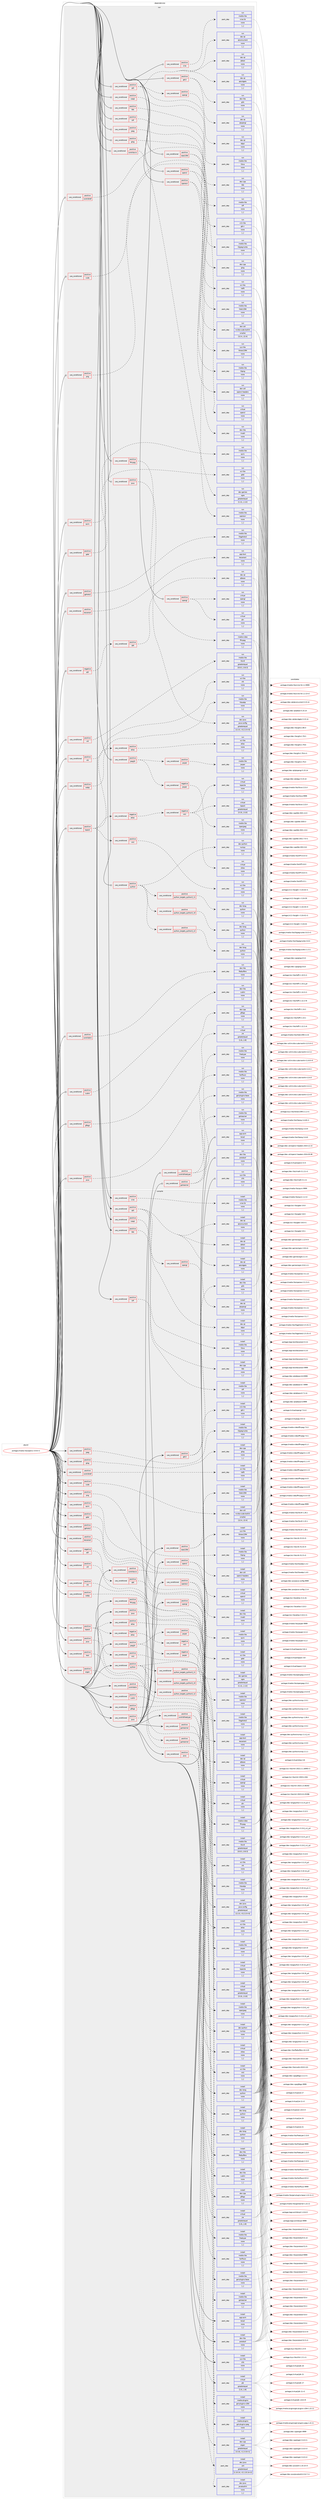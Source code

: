 digraph prolog {

# *************
# Graph options
# *************

newrank=true;
concentrate=true;
compound=true;
graph [rankdir=LR,fontname=Helvetica,fontsize=10,ranksep=1.5];#, ranksep=2.5, nodesep=0.2];
edge  [arrowhead=vee];
node  [fontname=Helvetica,fontsize=10];

# **********
# The ebuild
# **********

subgraph cluster_leftcol {
color=gray;
label=<<i>ebuild</i>>;
id [label="portage://media-libs/opencv-4.9.0-r1", color=red, width=4, href="../media-libs/opencv-4.9.0-r1.svg"];
}

# ****************
# The dependencies
# ****************

subgraph cluster_midcol {
color=gray;
label=<<i>dependencies</i>>;
subgraph cluster_compile {
fillcolor="#eeeeee";
style=filled;
label=<<i>compile</i>>;
subgraph cond210451 {
dependency814073 [label=<<TABLE BORDER="0" CELLBORDER="1" CELLSPACING="0" CELLPADDING="4"><TR><TD ROWSPAN="3" CELLPADDING="10">use_conditional</TD></TR><TR><TD>negative</TD></TR><TR><TD>qt5</TD></TR></TABLE>>, shape=none, color=red];
subgraph cond210452 {
dependency814074 [label=<<TABLE BORDER="0" CELLBORDER="1" CELLSPACING="0" CELLPADDING="4"><TR><TD ROWSPAN="3" CELLPADDING="10">use_conditional</TD></TR><TR><TD>positive</TD></TR><TR><TD>qt6</TD></TR></TABLE>>, shape=none, color=red];
subgraph pack597484 {
dependency814075 [label=<<TABLE BORDER="0" CELLBORDER="1" CELLSPACING="0" CELLPADDING="4" WIDTH="220"><TR><TD ROWSPAN="6" CELLPADDING="30">pack_dep</TD></TR><TR><TD WIDTH="110">install</TD></TR><TR><TD>dev-qt</TD></TR><TR><TD>qtbase</TD></TR><TR><TD>none</TD></TR><TR><TD>[,,]</TD></TR></TABLE>>, shape=none, color=blue];
}
dependency814074:e -> dependency814075:w [weight=20,style="dashed",arrowhead="vee"];
}
dependency814073:e -> dependency814074:w [weight=20,style="dashed",arrowhead="vee"];
}
id:e -> dependency814073:w [weight=20,style="solid",arrowhead="vee"];
subgraph cond210453 {
dependency814076 [label=<<TABLE BORDER="0" CELLBORDER="1" CELLSPACING="0" CELLPADDING="4"><TR><TD ROWSPAN="3" CELLPADDING="10">use_conditional</TD></TR><TR><TD>positive</TD></TR><TR><TD>contribdnn</TD></TR></TABLE>>, shape=none, color=red];
subgraph pack597485 {
dependency814077 [label=<<TABLE BORDER="0" CELLBORDER="1" CELLSPACING="0" CELLPADDING="4" WIDTH="220"><TR><TD ROWSPAN="6" CELLPADDING="30">pack_dep</TD></TR><TR><TD WIDTH="110">install</TD></TR><TR><TD>dev-libs</TD></TR><TR><TD>flatbuffers</TD></TR><TR><TD>none</TD></TR><TR><TD>[,,]</TD></TR></TABLE>>, shape=none, color=blue];
}
dependency814076:e -> dependency814077:w [weight=20,style="dashed",arrowhead="vee"];
}
id:e -> dependency814076:w [weight=20,style="solid",arrowhead="vee"];
subgraph cond210454 {
dependency814078 [label=<<TABLE BORDER="0" CELLBORDER="1" CELLSPACING="0" CELLPADDING="4"><TR><TD ROWSPAN="3" CELLPADDING="10">use_conditional</TD></TR><TR><TD>positive</TD></TR><TR><TD>contribfreetype</TD></TR></TABLE>>, shape=none, color=red];
subgraph pack597486 {
dependency814079 [label=<<TABLE BORDER="0" CELLBORDER="1" CELLSPACING="0" CELLPADDING="4" WIDTH="220"><TR><TD ROWSPAN="6" CELLPADDING="30">pack_dep</TD></TR><TR><TD WIDTH="110">install</TD></TR><TR><TD>media-libs</TD></TR><TR><TD>freetype</TD></TR><TR><TD>none</TD></TR><TR><TD>[,,]</TD></TR></TABLE>>, shape=none, color=blue];
}
dependency814078:e -> dependency814079:w [weight=20,style="dashed",arrowhead="vee"];
subgraph pack597487 {
dependency814080 [label=<<TABLE BORDER="0" CELLBORDER="1" CELLSPACING="0" CELLPADDING="4" WIDTH="220"><TR><TD ROWSPAN="6" CELLPADDING="30">pack_dep</TD></TR><TR><TD WIDTH="110">install</TD></TR><TR><TD>media-libs</TD></TR><TR><TD>harfbuzz</TD></TR><TR><TD>none</TD></TR><TR><TD>[,,]</TD></TR></TABLE>>, shape=none, color=blue];
}
dependency814078:e -> dependency814080:w [weight=20,style="dashed",arrowhead="vee"];
}
id:e -> dependency814078:w [weight=20,style="solid",arrowhead="vee"];
subgraph cond210455 {
dependency814081 [label=<<TABLE BORDER="0" CELLBORDER="1" CELLSPACING="0" CELLPADDING="4"><TR><TD ROWSPAN="3" CELLPADDING="10">use_conditional</TD></TR><TR><TD>positive</TD></TR><TR><TD>contribhdf</TD></TR></TABLE>>, shape=none, color=red];
subgraph pack597488 {
dependency814082 [label=<<TABLE BORDER="0" CELLBORDER="1" CELLSPACING="0" CELLPADDING="4" WIDTH="220"><TR><TD ROWSPAN="6" CELLPADDING="30">pack_dep</TD></TR><TR><TD WIDTH="110">install</TD></TR><TR><TD>sci-libs</TD></TR><TR><TD>hdf5</TD></TR><TR><TD>none</TD></TR><TR><TD>[,,]</TD></TR></TABLE>>, shape=none, color=blue];
}
dependency814081:e -> dependency814082:w [weight=20,style="dashed",arrowhead="vee"];
}
id:e -> dependency814081:w [weight=20,style="solid",arrowhead="vee"];
subgraph cond210456 {
dependency814083 [label=<<TABLE BORDER="0" CELLBORDER="1" CELLSPACING="0" CELLPADDING="4"><TR><TD ROWSPAN="3" CELLPADDING="10">use_conditional</TD></TR><TR><TD>positive</TD></TR><TR><TD>contribovis</TD></TR></TABLE>>, shape=none, color=red];
subgraph pack597489 {
dependency814084 [label=<<TABLE BORDER="0" CELLBORDER="1" CELLSPACING="0" CELLPADDING="4" WIDTH="220"><TR><TD ROWSPAN="6" CELLPADDING="30">pack_dep</TD></TR><TR><TD WIDTH="110">install</TD></TR><TR><TD>dev-games</TD></TR><TR><TD>ogre</TD></TR><TR><TD>greaterequal</TD></TR><TR><TD>[1.12,,,1.12]</TD></TR></TABLE>>, shape=none, color=blue];
}
dependency814083:e -> dependency814084:w [weight=20,style="dashed",arrowhead="vee"];
}
id:e -> dependency814083:w [weight=20,style="solid",arrowhead="vee"];
subgraph cond210457 {
dependency814085 [label=<<TABLE BORDER="0" CELLBORDER="1" CELLSPACING="0" CELLPADDING="4"><TR><TD ROWSPAN="3" CELLPADDING="10">use_conditional</TD></TR><TR><TD>positive</TD></TR><TR><TD>cuda</TD></TR></TABLE>>, shape=none, color=red];
subgraph pack597490 {
dependency814086 [label=<<TABLE BORDER="0" CELLBORDER="1" CELLSPACING="0" CELLPADDING="4" WIDTH="220"><TR><TD ROWSPAN="6" CELLPADDING="30">pack_dep</TD></TR><TR><TD WIDTH="110">install</TD></TR><TR><TD>dev-util</TD></TR><TR><TD>nvidia-cuda-toolkit</TD></TR><TR><TD>smaller</TD></TR><TR><TD>[12.4,,,12.4]</TD></TR></TABLE>>, shape=none, color=blue];
}
dependency814085:e -> dependency814086:w [weight=20,style="dashed",arrowhead="vee"];
}
id:e -> dependency814085:w [weight=20,style="solid",arrowhead="vee"];
subgraph cond210458 {
dependency814087 [label=<<TABLE BORDER="0" CELLBORDER="1" CELLSPACING="0" CELLPADDING="4"><TR><TD ROWSPAN="3" CELLPADDING="10">use_conditional</TD></TR><TR><TD>positive</TD></TR><TR><TD>cudnn</TD></TR></TABLE>>, shape=none, color=red];
subgraph pack597491 {
dependency814088 [label=<<TABLE BORDER="0" CELLBORDER="1" CELLSPACING="0" CELLPADDING="4" WIDTH="220"><TR><TD ROWSPAN="6" CELLPADDING="30">pack_dep</TD></TR><TR><TD WIDTH="110">install</TD></TR><TR><TD>dev-libs</TD></TR><TR><TD>cudnn</TD></TR><TR><TD>none</TD></TR><TR><TD>[,,]</TD></TR></TABLE>>, shape=none, color=blue];
}
dependency814087:e -> dependency814088:w [weight=20,style="dashed",arrowhead="vee"];
}
id:e -> dependency814087:w [weight=20,style="solid",arrowhead="vee"];
subgraph cond210459 {
dependency814089 [label=<<TABLE BORDER="0" CELLBORDER="1" CELLSPACING="0" CELLPADDING="4"><TR><TD ROWSPAN="3" CELLPADDING="10">use_conditional</TD></TR><TR><TD>positive</TD></TR><TR><TD>eigen</TD></TR></TABLE>>, shape=none, color=red];
subgraph pack597492 {
dependency814090 [label=<<TABLE BORDER="0" CELLBORDER="1" CELLSPACING="0" CELLPADDING="4" WIDTH="220"><TR><TD ROWSPAN="6" CELLPADDING="30">pack_dep</TD></TR><TR><TD WIDTH="110">install</TD></TR><TR><TD>dev-cpp</TD></TR><TR><TD>eigen</TD></TR><TR><TD>greaterequal</TD></TR><TR><TD>[3.3.8,,-r1,3.3.8-r1]</TD></TR></TABLE>>, shape=none, color=blue];
}
dependency814089:e -> dependency814090:w [weight=20,style="dashed",arrowhead="vee"];
}
id:e -> dependency814089:w [weight=20,style="solid",arrowhead="vee"];
subgraph cond210460 {
dependency814091 [label=<<TABLE BORDER="0" CELLBORDER="1" CELLSPACING="0" CELLPADDING="4"><TR><TD ROWSPAN="3" CELLPADDING="10">use_conditional</TD></TR><TR><TD>positive</TD></TR><TR><TD>ffmpeg</TD></TR></TABLE>>, shape=none, color=red];
subgraph pack597493 {
dependency814092 [label=<<TABLE BORDER="0" CELLBORDER="1" CELLSPACING="0" CELLPADDING="4" WIDTH="220"><TR><TD ROWSPAN="6" CELLPADDING="30">pack_dep</TD></TR><TR><TD WIDTH="110">install</TD></TR><TR><TD>media-video</TD></TR><TR><TD>ffmpeg</TD></TR><TR><TD>none</TD></TR><TR><TD>[,,]</TD></TR></TABLE>>, shape=none, color=blue];
}
dependency814091:e -> dependency814092:w [weight=20,style="dashed",arrowhead="vee"];
}
id:e -> dependency814091:w [weight=20,style="solid",arrowhead="vee"];
subgraph cond210461 {
dependency814093 [label=<<TABLE BORDER="0" CELLBORDER="1" CELLSPACING="0" CELLPADDING="4"><TR><TD ROWSPAN="3" CELLPADDING="10">use_conditional</TD></TR><TR><TD>positive</TD></TR><TR><TD>gdal</TD></TR></TABLE>>, shape=none, color=red];
subgraph pack597494 {
dependency814094 [label=<<TABLE BORDER="0" CELLBORDER="1" CELLSPACING="0" CELLPADDING="4" WIDTH="220"><TR><TD ROWSPAN="6" CELLPADDING="30">pack_dep</TD></TR><TR><TD WIDTH="110">install</TD></TR><TR><TD>sci-libs</TD></TR><TR><TD>gdal</TD></TR><TR><TD>none</TD></TR><TR><TD>[,,]</TD></TR></TABLE>>, shape=none, color=blue];
}
dependency814093:e -> dependency814094:w [weight=20,style="dashed",arrowhead="vee"];
}
id:e -> dependency814093:w [weight=20,style="solid",arrowhead="vee"];
subgraph cond210462 {
dependency814095 [label=<<TABLE BORDER="0" CELLBORDER="1" CELLSPACING="0" CELLPADDING="4"><TR><TD ROWSPAN="3" CELLPADDING="10">use_conditional</TD></TR><TR><TD>positive</TD></TR><TR><TD>gflags</TD></TR></TABLE>>, shape=none, color=red];
subgraph pack597495 {
dependency814096 [label=<<TABLE BORDER="0" CELLBORDER="1" CELLSPACING="0" CELLPADDING="4" WIDTH="220"><TR><TD ROWSPAN="6" CELLPADDING="30">pack_dep</TD></TR><TR><TD WIDTH="110">install</TD></TR><TR><TD>dev-cpp</TD></TR><TR><TD>gflags</TD></TR><TR><TD>none</TD></TR><TR><TD>[,,]</TD></TR></TABLE>>, shape=none, color=blue];
}
dependency814095:e -> dependency814096:w [weight=20,style="dashed",arrowhead="vee"];
}
id:e -> dependency814095:w [weight=20,style="solid",arrowhead="vee"];
subgraph cond210463 {
dependency814097 [label=<<TABLE BORDER="0" CELLBORDER="1" CELLSPACING="0" CELLPADDING="4"><TR><TD ROWSPAN="3" CELLPADDING="10">use_conditional</TD></TR><TR><TD>positive</TD></TR><TR><TD>glog</TD></TR></TABLE>>, shape=none, color=red];
subgraph pack597496 {
dependency814098 [label=<<TABLE BORDER="0" CELLBORDER="1" CELLSPACING="0" CELLPADDING="4" WIDTH="220"><TR><TD ROWSPAN="6" CELLPADDING="30">pack_dep</TD></TR><TR><TD WIDTH="110">install</TD></TR><TR><TD>dev-cpp</TD></TR><TR><TD>glog</TD></TR><TR><TD>none</TD></TR><TR><TD>[,,]</TD></TR></TABLE>>, shape=none, color=blue];
}
dependency814097:e -> dependency814098:w [weight=20,style="dashed",arrowhead="vee"];
}
id:e -> dependency814097:w [weight=20,style="solid",arrowhead="vee"];
subgraph cond210464 {
dependency814099 [label=<<TABLE BORDER="0" CELLBORDER="1" CELLSPACING="0" CELLPADDING="4"><TR><TD ROWSPAN="3" CELLPADDING="10">use_conditional</TD></TR><TR><TD>positive</TD></TR><TR><TD>gphoto2</TD></TR></TABLE>>, shape=none, color=red];
subgraph pack597497 {
dependency814100 [label=<<TABLE BORDER="0" CELLBORDER="1" CELLSPACING="0" CELLPADDING="4" WIDTH="220"><TR><TD ROWSPAN="6" CELLPADDING="30">pack_dep</TD></TR><TR><TD WIDTH="110">install</TD></TR><TR><TD>media-libs</TD></TR><TR><TD>libgphoto2</TD></TR><TR><TD>none</TD></TR><TR><TD>[,,]</TD></TR></TABLE>>, shape=none, color=blue];
}
dependency814099:e -> dependency814100:w [weight=20,style="dashed",arrowhead="vee"];
}
id:e -> dependency814099:w [weight=20,style="solid",arrowhead="vee"];
subgraph cond210465 {
dependency814101 [label=<<TABLE BORDER="0" CELLBORDER="1" CELLSPACING="0" CELLPADDING="4"><TR><TD ROWSPAN="3" CELLPADDING="10">use_conditional</TD></TR><TR><TD>positive</TD></TR><TR><TD>gstreamer</TD></TR></TABLE>>, shape=none, color=red];
subgraph pack597498 {
dependency814102 [label=<<TABLE BORDER="0" CELLBORDER="1" CELLSPACING="0" CELLPADDING="4" WIDTH="220"><TR><TD ROWSPAN="6" CELLPADDING="30">pack_dep</TD></TR><TR><TD WIDTH="110">install</TD></TR><TR><TD>media-libs</TD></TR><TR><TD>gstreamer</TD></TR><TR><TD>none</TD></TR><TR><TD>[,,]</TD></TR></TABLE>>, shape=none, color=blue];
}
dependency814101:e -> dependency814102:w [weight=20,style="dashed",arrowhead="vee"];
subgraph pack597499 {
dependency814103 [label=<<TABLE BORDER="0" CELLBORDER="1" CELLSPACING="0" CELLPADDING="4" WIDTH="220"><TR><TD ROWSPAN="6" CELLPADDING="30">pack_dep</TD></TR><TR><TD WIDTH="110">install</TD></TR><TR><TD>media-libs</TD></TR><TR><TD>gst-plugins-base</TD></TR><TR><TD>none</TD></TR><TR><TD>[,,]</TD></TR></TABLE>>, shape=none, color=blue];
}
dependency814101:e -> dependency814103:w [weight=20,style="dashed",arrowhead="vee"];
}
id:e -> dependency814101:w [weight=20,style="solid",arrowhead="vee"];
subgraph cond210466 {
dependency814104 [label=<<TABLE BORDER="0" CELLBORDER="1" CELLSPACING="0" CELLPADDING="4"><TR><TD ROWSPAN="3" CELLPADDING="10">use_conditional</TD></TR><TR><TD>positive</TD></TR><TR><TD>gtk3</TD></TR></TABLE>>, shape=none, color=red];
subgraph pack597500 {
dependency814105 [label=<<TABLE BORDER="0" CELLBORDER="1" CELLSPACING="0" CELLPADDING="4" WIDTH="220"><TR><TD ROWSPAN="6" CELLPADDING="30">pack_dep</TD></TR><TR><TD WIDTH="110">install</TD></TR><TR><TD>dev-libs</TD></TR><TR><TD>glib</TD></TR><TR><TD>none</TD></TR><TR><TD>[,,]</TD></TR></TABLE>>, shape=none, color=blue];
}
dependency814104:e -> dependency814105:w [weight=20,style="dashed",arrowhead="vee"];
subgraph pack597501 {
dependency814106 [label=<<TABLE BORDER="0" CELLBORDER="1" CELLSPACING="0" CELLPADDING="4" WIDTH="220"><TR><TD ROWSPAN="6" CELLPADDING="30">pack_dep</TD></TR><TR><TD WIDTH="110">install</TD></TR><TR><TD>x11-libs</TD></TR><TR><TD>gtk+</TD></TR><TR><TD>none</TD></TR><TR><TD>[,,]</TD></TR></TABLE>>, shape=none, color=blue];
}
dependency814104:e -> dependency814106:w [weight=20,style="dashed",arrowhead="vee"];
}
id:e -> dependency814104:w [weight=20,style="solid",arrowhead="vee"];
subgraph cond210467 {
dependency814107 [label=<<TABLE BORDER="0" CELLBORDER="1" CELLSPACING="0" CELLPADDING="4"><TR><TD ROWSPAN="3" CELLPADDING="10">use_conditional</TD></TR><TR><TD>positive</TD></TR><TR><TD>ieee1394</TD></TR></TABLE>>, shape=none, color=red];
subgraph pack597502 {
dependency814108 [label=<<TABLE BORDER="0" CELLBORDER="1" CELLSPACING="0" CELLPADDING="4" WIDTH="220"><TR><TD ROWSPAN="6" CELLPADDING="30">pack_dep</TD></TR><TR><TD WIDTH="110">install</TD></TR><TR><TD>media-libs</TD></TR><TR><TD>libdc1394</TD></TR><TR><TD>none</TD></TR><TR><TD>[,,]</TD></TR></TABLE>>, shape=none, color=blue];
}
dependency814107:e -> dependency814108:w [weight=20,style="dashed",arrowhead="vee"];
subgraph pack597503 {
dependency814109 [label=<<TABLE BORDER="0" CELLBORDER="1" CELLSPACING="0" CELLPADDING="4" WIDTH="220"><TR><TD ROWSPAN="6" CELLPADDING="30">pack_dep</TD></TR><TR><TD WIDTH="110">install</TD></TR><TR><TD>sys-libs</TD></TR><TR><TD>libraw1394</TD></TR><TR><TD>none</TD></TR><TR><TD>[,,]</TD></TR></TABLE>>, shape=none, color=blue];
}
dependency814107:e -> dependency814109:w [weight=20,style="dashed",arrowhead="vee"];
}
id:e -> dependency814107:w [weight=20,style="solid",arrowhead="vee"];
subgraph cond210468 {
dependency814110 [label=<<TABLE BORDER="0" CELLBORDER="1" CELLSPACING="0" CELLPADDING="4"><TR><TD ROWSPAN="3" CELLPADDING="10">use_conditional</TD></TR><TR><TD>positive</TD></TR><TR><TD>java</TD></TR></TABLE>>, shape=none, color=red];
subgraph pack597504 {
dependency814111 [label=<<TABLE BORDER="0" CELLBORDER="1" CELLSPACING="0" CELLPADDING="4" WIDTH="220"><TR><TD ROWSPAN="6" CELLPADDING="30">pack_dep</TD></TR><TR><TD WIDTH="110">install</TD></TR><TR><TD>dev-java</TD></TR><TR><TD>ant</TD></TR><TR><TD>greaterequal</TD></TR><TR><TD>[1.10.14,,-r2,1.10.14-r2]</TD></TR></TABLE>>, shape=none, color=blue];
}
dependency814110:e -> dependency814111:w [weight=20,style="dashed",arrowhead="vee"];
subgraph pack597505 {
dependency814112 [label=<<TABLE BORDER="0" CELLBORDER="1" CELLSPACING="0" CELLPADDING="4" WIDTH="220"><TR><TD ROWSPAN="6" CELLPADDING="30">pack_dep</TD></TR><TR><TD WIDTH="110">install</TD></TR><TR><TD>dev-java</TD></TR><TR><TD>javatoolkit</TD></TR><TR><TD>none</TD></TR><TR><TD>[,,]</TD></TR></TABLE>>, shape=none, color=blue];
}
dependency814110:e -> dependency814112:w [weight=20,style="dashed",arrowhead="vee"];
}
id:e -> dependency814110:w [weight=20,style="solid",arrowhead="vee"];
subgraph cond210469 {
dependency814113 [label=<<TABLE BORDER="0" CELLBORDER="1" CELLSPACING="0" CELLPADDING="4"><TR><TD ROWSPAN="3" CELLPADDING="10">use_conditional</TD></TR><TR><TD>positive</TD></TR><TR><TD>java</TD></TR></TABLE>>, shape=none, color=red];
subgraph pack597506 {
dependency814114 [label=<<TABLE BORDER="0" CELLBORDER="1" CELLSPACING="0" CELLPADDING="4" WIDTH="220"><TR><TD ROWSPAN="6" CELLPADDING="30">pack_dep</TD></TR><TR><TD WIDTH="110">install</TD></TR><TR><TD>dev-java</TD></TR><TR><TD>java-config</TD></TR><TR><TD>greaterequal</TD></TR><TR><TD>[2.2.0,,-r3,2.2.0-r3]</TD></TR></TABLE>>, shape=none, color=blue];
}
dependency814113:e -> dependency814114:w [weight=20,style="dashed",arrowhead="vee"];
}
id:e -> dependency814113:w [weight=20,style="solid",arrowhead="vee"];
subgraph cond210470 {
dependency814115 [label=<<TABLE BORDER="0" CELLBORDER="1" CELLSPACING="0" CELLPADDING="4"><TR><TD ROWSPAN="3" CELLPADDING="10">use_conditional</TD></TR><TR><TD>positive</TD></TR><TR><TD>java</TD></TR></TABLE>>, shape=none, color=red];
subgraph pack597507 {
dependency814116 [label=<<TABLE BORDER="0" CELLBORDER="1" CELLSPACING="0" CELLPADDING="4" WIDTH="220"><TR><TD ROWSPAN="6" CELLPADDING="30">pack_dep</TD></TR><TR><TD WIDTH="110">install</TD></TR><TR><TD>virtual</TD></TR><TR><TD>jdk</TD></TR><TR><TD>greaterequal</TD></TR><TR><TD>[1.8,,,1.8]</TD></TR></TABLE>>, shape=none, color=blue];
}
dependency814115:e -> dependency814116:w [weight=20,style="dashed",arrowhead="vee"];
}
id:e -> dependency814115:w [weight=20,style="solid",arrowhead="vee"];
subgraph cond210471 {
dependency814117 [label=<<TABLE BORDER="0" CELLBORDER="1" CELLSPACING="0" CELLPADDING="4"><TR><TD ROWSPAN="3" CELLPADDING="10">use_conditional</TD></TR><TR><TD>positive</TD></TR><TR><TD>java</TD></TR></TABLE>>, shape=none, color=red];
subgraph pack597508 {
dependency814118 [label=<<TABLE BORDER="0" CELLBORDER="1" CELLSPACING="0" CELLPADDING="4" WIDTH="220"><TR><TD ROWSPAN="6" CELLPADDING="30">pack_dep</TD></TR><TR><TD WIDTH="110">install</TD></TR><TR><TD>virtual</TD></TR><TR><TD>jre</TD></TR><TR><TD>greaterequal</TD></TR><TR><TD>[1.8,,,1.8]</TD></TR></TABLE>>, shape=none, color=blue];
}
dependency814117:e -> dependency814118:w [weight=20,style="dashed",arrowhead="vee"];
}
id:e -> dependency814117:w [weight=20,style="solid",arrowhead="vee"];
subgraph cond210472 {
dependency814119 [label=<<TABLE BORDER="0" CELLBORDER="1" CELLSPACING="0" CELLPADDING="4"><TR><TD ROWSPAN="3" CELLPADDING="10">use_conditional</TD></TR><TR><TD>positive</TD></TR><TR><TD>jpeg</TD></TR></TABLE>>, shape=none, color=red];
subgraph pack597509 {
dependency814120 [label=<<TABLE BORDER="0" CELLBORDER="1" CELLSPACING="0" CELLPADDING="4" WIDTH="220"><TR><TD ROWSPAN="6" CELLPADDING="30">pack_dep</TD></TR><TR><TD WIDTH="110">install</TD></TR><TR><TD>media-libs</TD></TR><TR><TD>libjpeg-turbo</TD></TR><TR><TD>none</TD></TR><TR><TD>[,,]</TD></TR></TABLE>>, shape=none, color=blue];
}
dependency814119:e -> dependency814120:w [weight=20,style="dashed",arrowhead="vee"];
}
id:e -> dependency814119:w [weight=20,style="solid",arrowhead="vee"];
subgraph cond210473 {
dependency814121 [label=<<TABLE BORDER="0" CELLBORDER="1" CELLSPACING="0" CELLPADDING="4"><TR><TD ROWSPAN="3" CELLPADDING="10">use_conditional</TD></TR><TR><TD>positive</TD></TR><TR><TD>jpeg2k</TD></TR></TABLE>>, shape=none, color=red];
subgraph cond210474 {
dependency814122 [label=<<TABLE BORDER="0" CELLBORDER="1" CELLSPACING="0" CELLPADDING="4"><TR><TD ROWSPAN="3" CELLPADDING="10">use_conditional</TD></TR><TR><TD>positive</TD></TR><TR><TD>jasper</TD></TR></TABLE>>, shape=none, color=red];
subgraph pack597510 {
dependency814123 [label=<<TABLE BORDER="0" CELLBORDER="1" CELLSPACING="0" CELLPADDING="4" WIDTH="220"><TR><TD ROWSPAN="6" CELLPADDING="30">pack_dep</TD></TR><TR><TD WIDTH="110">install</TD></TR><TR><TD>media-libs</TD></TR><TR><TD>jasper</TD></TR><TR><TD>none</TD></TR><TR><TD>[,,]</TD></TR></TABLE>>, shape=none, color=blue];
}
dependency814122:e -> dependency814123:w [weight=20,style="dashed",arrowhead="vee"];
}
dependency814121:e -> dependency814122:w [weight=20,style="dashed",arrowhead="vee"];
subgraph cond210475 {
dependency814124 [label=<<TABLE BORDER="0" CELLBORDER="1" CELLSPACING="0" CELLPADDING="4"><TR><TD ROWSPAN="3" CELLPADDING="10">use_conditional</TD></TR><TR><TD>negative</TD></TR><TR><TD>jasper</TD></TR></TABLE>>, shape=none, color=red];
subgraph pack597511 {
dependency814125 [label=<<TABLE BORDER="0" CELLBORDER="1" CELLSPACING="0" CELLPADDING="4" WIDTH="220"><TR><TD ROWSPAN="6" CELLPADDING="30">pack_dep</TD></TR><TR><TD WIDTH="110">install</TD></TR><TR><TD>media-libs</TD></TR><TR><TD>openjpeg</TD></TR><TR><TD>none</TD></TR><TR><TD>[,,]</TD></TR></TABLE>>, shape=none, color=blue];
}
dependency814124:e -> dependency814125:w [weight=20,style="dashed",arrowhead="vee"];
}
dependency814121:e -> dependency814124:w [weight=20,style="dashed",arrowhead="vee"];
}
id:e -> dependency814121:w [weight=20,style="solid",arrowhead="vee"];
subgraph cond210476 {
dependency814126 [label=<<TABLE BORDER="0" CELLBORDER="1" CELLSPACING="0" CELLPADDING="4"><TR><TD ROWSPAN="3" CELLPADDING="10">use_conditional</TD></TR><TR><TD>positive</TD></TR><TR><TD>lapack</TD></TR></TABLE>>, shape=none, color=red];
subgraph cond210477 {
dependency814127 [label=<<TABLE BORDER="0" CELLBORDER="1" CELLSPACING="0" CELLPADDING="4"><TR><TD ROWSPAN="3" CELLPADDING="10">use_conditional</TD></TR><TR><TD>positive</TD></TR><TR><TD>atlas</TD></TR></TABLE>>, shape=none, color=red];
subgraph pack597512 {
dependency814128 [label=<<TABLE BORDER="0" CELLBORDER="1" CELLSPACING="0" CELLPADDING="4" WIDTH="220"><TR><TD ROWSPAN="6" CELLPADDING="30">pack_dep</TD></TR><TR><TD WIDTH="110">install</TD></TR><TR><TD>sci-libs</TD></TR><TR><TD>atlas</TD></TR><TR><TD>none</TD></TR><TR><TD>[,,]</TD></TR></TABLE>>, shape=none, color=blue];
}
dependency814127:e -> dependency814128:w [weight=20,style="dashed",arrowhead="vee"];
}
dependency814126:e -> dependency814127:w [weight=20,style="dashed",arrowhead="vee"];
subgraph cond210478 {
dependency814129 [label=<<TABLE BORDER="0" CELLBORDER="1" CELLSPACING="0" CELLPADDING="4"><TR><TD ROWSPAN="3" CELLPADDING="10">use_conditional</TD></TR><TR><TD>positive</TD></TR><TR><TD>mkl</TD></TR></TABLE>>, shape=none, color=red];
subgraph pack597513 {
dependency814130 [label=<<TABLE BORDER="0" CELLBORDER="1" CELLSPACING="0" CELLPADDING="4" WIDTH="220"><TR><TD ROWSPAN="6" CELLPADDING="30">pack_dep</TD></TR><TR><TD WIDTH="110">install</TD></TR><TR><TD>sci-libs</TD></TR><TR><TD>mkl</TD></TR><TR><TD>none</TD></TR><TR><TD>[,,]</TD></TR></TABLE>>, shape=none, color=blue];
}
dependency814129:e -> dependency814130:w [weight=20,style="dashed",arrowhead="vee"];
}
dependency814126:e -> dependency814129:w [weight=20,style="dashed",arrowhead="vee"];
subgraph cond210479 {
dependency814131 [label=<<TABLE BORDER="0" CELLBORDER="1" CELLSPACING="0" CELLPADDING="4"><TR><TD ROWSPAN="3" CELLPADDING="10">use_conditional</TD></TR><TR><TD>negative</TD></TR><TR><TD>atlas</TD></TR></TABLE>>, shape=none, color=red];
subgraph cond210480 {
dependency814132 [label=<<TABLE BORDER="0" CELLBORDER="1" CELLSPACING="0" CELLPADDING="4"><TR><TD ROWSPAN="3" CELLPADDING="10">use_conditional</TD></TR><TR><TD>negative</TD></TR><TR><TD>mkl</TD></TR></TABLE>>, shape=none, color=red];
subgraph pack597514 {
dependency814133 [label=<<TABLE BORDER="0" CELLBORDER="1" CELLSPACING="0" CELLPADDING="4" WIDTH="220"><TR><TD ROWSPAN="6" CELLPADDING="30">pack_dep</TD></TR><TR><TD WIDTH="110">install</TD></TR><TR><TD>virtual</TD></TR><TR><TD>cblas</TD></TR><TR><TD>none</TD></TR><TR><TD>[,,]</TD></TR></TABLE>>, shape=none, color=blue];
}
dependency814132:e -> dependency814133:w [weight=20,style="dashed",arrowhead="vee"];
subgraph pack597515 {
dependency814134 [label=<<TABLE BORDER="0" CELLBORDER="1" CELLSPACING="0" CELLPADDING="4" WIDTH="220"><TR><TD ROWSPAN="6" CELLPADDING="30">pack_dep</TD></TR><TR><TD WIDTH="110">install</TD></TR><TR><TD>virtual</TD></TR><TR><TD>lapack</TD></TR><TR><TD>greaterequal</TD></TR><TR><TD>[3.10,,,3.10]</TD></TR></TABLE>>, shape=none, color=blue];
}
dependency814132:e -> dependency814134:w [weight=20,style="dashed",arrowhead="vee"];
subgraph pack597516 {
dependency814135 [label=<<TABLE BORDER="0" CELLBORDER="1" CELLSPACING="0" CELLPADDING="4" WIDTH="220"><TR><TD ROWSPAN="6" CELLPADDING="30">pack_dep</TD></TR><TR><TD WIDTH="110">install</TD></TR><TR><TD>virtual</TD></TR><TR><TD>lapacke</TD></TR><TR><TD>none</TD></TR><TR><TD>[,,]</TD></TR></TABLE>>, shape=none, color=blue];
}
dependency814132:e -> dependency814135:w [weight=20,style="dashed",arrowhead="vee"];
}
dependency814131:e -> dependency814132:w [weight=20,style="dashed",arrowhead="vee"];
}
dependency814126:e -> dependency814131:w [weight=20,style="dashed",arrowhead="vee"];
}
id:e -> dependency814126:w [weight=20,style="solid",arrowhead="vee"];
subgraph cond210481 {
dependency814136 [label=<<TABLE BORDER="0" CELLBORDER="1" CELLSPACING="0" CELLPADDING="4"><TR><TD ROWSPAN="3" CELLPADDING="10">use_conditional</TD></TR><TR><TD>positive</TD></TR><TR><TD>opencl</TD></TR></TABLE>>, shape=none, color=red];
subgraph pack597517 {
dependency814137 [label=<<TABLE BORDER="0" CELLBORDER="1" CELLSPACING="0" CELLPADDING="4" WIDTH="220"><TR><TD ROWSPAN="6" CELLPADDING="30">pack_dep</TD></TR><TR><TD WIDTH="110">install</TD></TR><TR><TD>virtual</TD></TR><TR><TD>opencl</TD></TR><TR><TD>none</TD></TR><TR><TD>[,,]</TD></TR></TABLE>>, shape=none, color=blue];
}
dependency814136:e -> dependency814137:w [weight=20,style="dashed",arrowhead="vee"];
subgraph pack597518 {
dependency814138 [label=<<TABLE BORDER="0" CELLBORDER="1" CELLSPACING="0" CELLPADDING="4" WIDTH="220"><TR><TD ROWSPAN="6" CELLPADDING="30">pack_dep</TD></TR><TR><TD WIDTH="110">install</TD></TR><TR><TD>dev-util</TD></TR><TR><TD>opencl-headers</TD></TR><TR><TD>none</TD></TR><TR><TD>[,,]</TD></TR></TABLE>>, shape=none, color=blue];
}
dependency814136:e -> dependency814138:w [weight=20,style="dashed",arrowhead="vee"];
}
id:e -> dependency814136:w [weight=20,style="solid",arrowhead="vee"];
subgraph cond210482 {
dependency814139 [label=<<TABLE BORDER="0" CELLBORDER="1" CELLSPACING="0" CELLPADDING="4"><TR><TD ROWSPAN="3" CELLPADDING="10">use_conditional</TD></TR><TR><TD>positive</TD></TR><TR><TD>openexr</TD></TR></TABLE>>, shape=none, color=red];
subgraph pack597519 {
dependency814140 [label=<<TABLE BORDER="0" CELLBORDER="1" CELLSPACING="0" CELLPADDING="4" WIDTH="220"><TR><TD ROWSPAN="6" CELLPADDING="30">pack_dep</TD></TR><TR><TD WIDTH="110">install</TD></TR><TR><TD>dev-libs</TD></TR><TR><TD>imath</TD></TR><TR><TD>none</TD></TR><TR><TD>[,,]</TD></TR></TABLE>>, shape=none, color=blue];
}
dependency814139:e -> dependency814140:w [weight=20,style="dashed",arrowhead="vee"];
subgraph pack597520 {
dependency814141 [label=<<TABLE BORDER="0" CELLBORDER="1" CELLSPACING="0" CELLPADDING="4" WIDTH="220"><TR><TD ROWSPAN="6" CELLPADDING="30">pack_dep</TD></TR><TR><TD WIDTH="110">install</TD></TR><TR><TD>media-libs</TD></TR><TR><TD>openexr</TD></TR><TR><TD>none</TD></TR><TR><TD>[,,]</TD></TR></TABLE>>, shape=none, color=blue];
}
dependency814139:e -> dependency814141:w [weight=20,style="dashed",arrowhead="vee"];
}
id:e -> dependency814139:w [weight=20,style="solid",arrowhead="vee"];
subgraph cond210483 {
dependency814142 [label=<<TABLE BORDER="0" CELLBORDER="1" CELLSPACING="0" CELLPADDING="4"><TR><TD ROWSPAN="3" CELLPADDING="10">use_conditional</TD></TR><TR><TD>positive</TD></TR><TR><TD>opengl</TD></TR></TABLE>>, shape=none, color=red];
subgraph pack597521 {
dependency814143 [label=<<TABLE BORDER="0" CELLBORDER="1" CELLSPACING="0" CELLPADDING="4" WIDTH="220"><TR><TD ROWSPAN="6" CELLPADDING="30">pack_dep</TD></TR><TR><TD WIDTH="110">install</TD></TR><TR><TD>virtual</TD></TR><TR><TD>opengl</TD></TR><TR><TD>none</TD></TR><TR><TD>[,,]</TD></TR></TABLE>>, shape=none, color=blue];
}
dependency814142:e -> dependency814143:w [weight=20,style="dashed",arrowhead="vee"];
subgraph pack597522 {
dependency814144 [label=<<TABLE BORDER="0" CELLBORDER="1" CELLSPACING="0" CELLPADDING="4" WIDTH="220"><TR><TD ROWSPAN="6" CELLPADDING="30">pack_dep</TD></TR><TR><TD WIDTH="110">install</TD></TR><TR><TD>virtual</TD></TR><TR><TD>glu</TD></TR><TR><TD>none</TD></TR><TR><TD>[,,]</TD></TR></TABLE>>, shape=none, color=blue];
}
dependency814142:e -> dependency814144:w [weight=20,style="dashed",arrowhead="vee"];
}
id:e -> dependency814142:w [weight=20,style="solid",arrowhead="vee"];
subgraph cond210484 {
dependency814145 [label=<<TABLE BORDER="0" CELLBORDER="1" CELLSPACING="0" CELLPADDING="4"><TR><TD ROWSPAN="3" CELLPADDING="10">use_conditional</TD></TR><TR><TD>positive</TD></TR><TR><TD>png</TD></TR></TABLE>>, shape=none, color=red];
subgraph pack597523 {
dependency814146 [label=<<TABLE BORDER="0" CELLBORDER="1" CELLSPACING="0" CELLPADDING="4" WIDTH="220"><TR><TD ROWSPAN="6" CELLPADDING="30">pack_dep</TD></TR><TR><TD WIDTH="110">install</TD></TR><TR><TD>media-libs</TD></TR><TR><TD>libpng</TD></TR><TR><TD>none</TD></TR><TR><TD>[,,]</TD></TR></TABLE>>, shape=none, color=blue];
}
dependency814145:e -> dependency814146:w [weight=20,style="dashed",arrowhead="vee"];
}
id:e -> dependency814145:w [weight=20,style="solid",arrowhead="vee"];
subgraph cond210485 {
dependency814147 [label=<<TABLE BORDER="0" CELLBORDER="1" CELLSPACING="0" CELLPADDING="4"><TR><TD ROWSPAN="3" CELLPADDING="10">use_conditional</TD></TR><TR><TD>positive</TD></TR><TR><TD>python</TD></TR></TABLE>>, shape=none, color=red];
subgraph cond210486 {
dependency814148 [label=<<TABLE BORDER="0" CELLBORDER="1" CELLSPACING="0" CELLPADDING="4"><TR><TD ROWSPAN="3" CELLPADDING="10">use_conditional</TD></TR><TR><TD>positive</TD></TR><TR><TD>python_targets_python3_10</TD></TR></TABLE>>, shape=none, color=red];
subgraph pack597524 {
dependency814149 [label=<<TABLE BORDER="0" CELLBORDER="1" CELLSPACING="0" CELLPADDING="4" WIDTH="220"><TR><TD ROWSPAN="6" CELLPADDING="30">pack_dep</TD></TR><TR><TD WIDTH="110">install</TD></TR><TR><TD>dev-lang</TD></TR><TR><TD>python</TD></TR><TR><TD>none</TD></TR><TR><TD>[,,]</TD></TR></TABLE>>, shape=none, color=blue];
}
dependency814148:e -> dependency814149:w [weight=20,style="dashed",arrowhead="vee"];
}
dependency814147:e -> dependency814148:w [weight=20,style="dashed",arrowhead="vee"];
subgraph cond210487 {
dependency814150 [label=<<TABLE BORDER="0" CELLBORDER="1" CELLSPACING="0" CELLPADDING="4"><TR><TD ROWSPAN="3" CELLPADDING="10">use_conditional</TD></TR><TR><TD>positive</TD></TR><TR><TD>python_targets_python3_11</TD></TR></TABLE>>, shape=none, color=red];
subgraph pack597525 {
dependency814151 [label=<<TABLE BORDER="0" CELLBORDER="1" CELLSPACING="0" CELLPADDING="4" WIDTH="220"><TR><TD ROWSPAN="6" CELLPADDING="30">pack_dep</TD></TR><TR><TD WIDTH="110">install</TD></TR><TR><TD>dev-lang</TD></TR><TR><TD>python</TD></TR><TR><TD>none</TD></TR><TR><TD>[,,]</TD></TR></TABLE>>, shape=none, color=blue];
}
dependency814150:e -> dependency814151:w [weight=20,style="dashed",arrowhead="vee"];
}
dependency814147:e -> dependency814150:w [weight=20,style="dashed",arrowhead="vee"];
subgraph cond210488 {
dependency814152 [label=<<TABLE BORDER="0" CELLBORDER="1" CELLSPACING="0" CELLPADDING="4"><TR><TD ROWSPAN="3" CELLPADDING="10">use_conditional</TD></TR><TR><TD>positive</TD></TR><TR><TD>python_targets_python3_12</TD></TR></TABLE>>, shape=none, color=red];
subgraph pack597526 {
dependency814153 [label=<<TABLE BORDER="0" CELLBORDER="1" CELLSPACING="0" CELLPADDING="4" WIDTH="220"><TR><TD ROWSPAN="6" CELLPADDING="30">pack_dep</TD></TR><TR><TD WIDTH="110">install</TD></TR><TR><TD>dev-lang</TD></TR><TR><TD>python</TD></TR><TR><TD>none</TD></TR><TR><TD>[,,]</TD></TR></TABLE>>, shape=none, color=blue];
}
dependency814152:e -> dependency814153:w [weight=20,style="dashed",arrowhead="vee"];
}
dependency814147:e -> dependency814152:w [weight=20,style="dashed",arrowhead="vee"];
subgraph pack597527 {
dependency814154 [label=<<TABLE BORDER="0" CELLBORDER="1" CELLSPACING="0" CELLPADDING="4" WIDTH="220"><TR><TD ROWSPAN="6" CELLPADDING="30">pack_dep</TD></TR><TR><TD WIDTH="110">install</TD></TR><TR><TD>dev-python</TD></TR><TR><TD>numpy</TD></TR><TR><TD>none</TD></TR><TR><TD>[,,]</TD></TR></TABLE>>, shape=none, color=blue];
}
dependency814147:e -> dependency814154:w [weight=20,style="dashed",arrowhead="vee"];
}
id:e -> dependency814147:w [weight=20,style="solid",arrowhead="vee"];
subgraph cond210489 {
dependency814155 [label=<<TABLE BORDER="0" CELLBORDER="1" CELLSPACING="0" CELLPADDING="4"><TR><TD ROWSPAN="3" CELLPADDING="10">use_conditional</TD></TR><TR><TD>positive</TD></TR><TR><TD>qt5</TD></TR></TABLE>>, shape=none, color=red];
subgraph pack597528 {
dependency814156 [label=<<TABLE BORDER="0" CELLBORDER="1" CELLSPACING="0" CELLPADDING="4" WIDTH="220"><TR><TD ROWSPAN="6" CELLPADDING="30">pack_dep</TD></TR><TR><TD WIDTH="110">install</TD></TR><TR><TD>dev-qt</TD></TR><TR><TD>qtgui</TD></TR><TR><TD>none</TD></TR><TR><TD>[,,]</TD></TR></TABLE>>, shape=none, color=blue];
}
dependency814155:e -> dependency814156:w [weight=20,style="dashed",arrowhead="vee"];
subgraph pack597529 {
dependency814157 [label=<<TABLE BORDER="0" CELLBORDER="1" CELLSPACING="0" CELLPADDING="4" WIDTH="220"><TR><TD ROWSPAN="6" CELLPADDING="30">pack_dep</TD></TR><TR><TD WIDTH="110">install</TD></TR><TR><TD>dev-qt</TD></TR><TR><TD>qtwidgets</TD></TR><TR><TD>none</TD></TR><TR><TD>[,,]</TD></TR></TABLE>>, shape=none, color=blue];
}
dependency814155:e -> dependency814157:w [weight=20,style="dashed",arrowhead="vee"];
subgraph pack597530 {
dependency814158 [label=<<TABLE BORDER="0" CELLBORDER="1" CELLSPACING="0" CELLPADDING="4" WIDTH="220"><TR><TD ROWSPAN="6" CELLPADDING="30">pack_dep</TD></TR><TR><TD WIDTH="110">install</TD></TR><TR><TD>dev-qt</TD></TR><TR><TD>qttest</TD></TR><TR><TD>none</TD></TR><TR><TD>[,,]</TD></TR></TABLE>>, shape=none, color=blue];
}
dependency814155:e -> dependency814158:w [weight=20,style="dashed",arrowhead="vee"];
subgraph pack597531 {
dependency814159 [label=<<TABLE BORDER="0" CELLBORDER="1" CELLSPACING="0" CELLPADDING="4" WIDTH="220"><TR><TD ROWSPAN="6" CELLPADDING="30">pack_dep</TD></TR><TR><TD WIDTH="110">install</TD></TR><TR><TD>dev-qt</TD></TR><TR><TD>qtconcurrent</TD></TR><TR><TD>none</TD></TR><TR><TD>[,,]</TD></TR></TABLE>>, shape=none, color=blue];
}
dependency814155:e -> dependency814159:w [weight=20,style="dashed",arrowhead="vee"];
subgraph cond210490 {
dependency814160 [label=<<TABLE BORDER="0" CELLBORDER="1" CELLSPACING="0" CELLPADDING="4"><TR><TD ROWSPAN="3" CELLPADDING="10">use_conditional</TD></TR><TR><TD>positive</TD></TR><TR><TD>opengl</TD></TR></TABLE>>, shape=none, color=red];
subgraph pack597532 {
dependency814161 [label=<<TABLE BORDER="0" CELLBORDER="1" CELLSPACING="0" CELLPADDING="4" WIDTH="220"><TR><TD ROWSPAN="6" CELLPADDING="30">pack_dep</TD></TR><TR><TD WIDTH="110">install</TD></TR><TR><TD>dev-qt</TD></TR><TR><TD>qtopengl</TD></TR><TR><TD>none</TD></TR><TR><TD>[,,]</TD></TR></TABLE>>, shape=none, color=blue];
}
dependency814160:e -> dependency814161:w [weight=20,style="dashed",arrowhead="vee"];
}
dependency814155:e -> dependency814160:w [weight=20,style="dashed",arrowhead="vee"];
}
id:e -> dependency814155:w [weight=20,style="solid",arrowhead="vee"];
subgraph cond210491 {
dependency814162 [label=<<TABLE BORDER="0" CELLBORDER="1" CELLSPACING="0" CELLPADDING="4"><TR><TD ROWSPAN="3" CELLPADDING="10">use_conditional</TD></TR><TR><TD>positive</TD></TR><TR><TD>quirc</TD></TR></TABLE>>, shape=none, color=red];
subgraph pack597533 {
dependency814163 [label=<<TABLE BORDER="0" CELLBORDER="1" CELLSPACING="0" CELLPADDING="4" WIDTH="220"><TR><TD ROWSPAN="6" CELLPADDING="30">pack_dep</TD></TR><TR><TD WIDTH="110">install</TD></TR><TR><TD>media-libs</TD></TR><TR><TD>quirc</TD></TR><TR><TD>none</TD></TR><TR><TD>[,,]</TD></TR></TABLE>>, shape=none, color=blue];
}
dependency814162:e -> dependency814163:w [weight=20,style="dashed",arrowhead="vee"];
}
id:e -> dependency814162:w [weight=20,style="solid",arrowhead="vee"];
subgraph cond210492 {
dependency814164 [label=<<TABLE BORDER="0" CELLBORDER="1" CELLSPACING="0" CELLPADDING="4"><TR><TD ROWSPAN="3" CELLPADDING="10">use_conditional</TD></TR><TR><TD>positive</TD></TR><TR><TD>tbb</TD></TR></TABLE>>, shape=none, color=red];
subgraph pack597534 {
dependency814165 [label=<<TABLE BORDER="0" CELLBORDER="1" CELLSPACING="0" CELLPADDING="4" WIDTH="220"><TR><TD ROWSPAN="6" CELLPADDING="30">pack_dep</TD></TR><TR><TD WIDTH="110">install</TD></TR><TR><TD>dev-cpp</TD></TR><TR><TD>tbb</TD></TR><TR><TD>none</TD></TR><TR><TD>[,,]</TD></TR></TABLE>>, shape=none, color=blue];
}
dependency814164:e -> dependency814165:w [weight=20,style="dashed",arrowhead="vee"];
}
id:e -> dependency814164:w [weight=20,style="solid",arrowhead="vee"];
subgraph cond210493 {
dependency814166 [label=<<TABLE BORDER="0" CELLBORDER="1" CELLSPACING="0" CELLPADDING="4"><TR><TD ROWSPAN="3" CELLPADDING="10">use_conditional</TD></TR><TR><TD>positive</TD></TR><TR><TD>tesseract</TD></TR></TABLE>>, shape=none, color=red];
subgraph pack597535 {
dependency814167 [label=<<TABLE BORDER="0" CELLBORDER="1" CELLSPACING="0" CELLPADDING="4" WIDTH="220"><TR><TD ROWSPAN="6" CELLPADDING="30">pack_dep</TD></TR><TR><TD WIDTH="110">install</TD></TR><TR><TD>app-text</TD></TR><TR><TD>tesseract</TD></TR><TR><TD>none</TD></TR><TR><TD>[,,]</TD></TR></TABLE>>, shape=none, color=blue];
}
dependency814166:e -> dependency814167:w [weight=20,style="dashed",arrowhead="vee"];
}
id:e -> dependency814166:w [weight=20,style="solid",arrowhead="vee"];
subgraph cond210494 {
dependency814168 [label=<<TABLE BORDER="0" CELLBORDER="1" CELLSPACING="0" CELLPADDING="4"><TR><TD ROWSPAN="3" CELLPADDING="10">use_conditional</TD></TR><TR><TD>positive</TD></TR><TR><TD>test</TD></TR></TABLE>>, shape=none, color=red];
subgraph cond210495 {
dependency814169 [label=<<TABLE BORDER="0" CELLBORDER="1" CELLSPACING="0" CELLPADDING="4"><TR><TD ROWSPAN="3" CELLPADDING="10">use_conditional</TD></TR><TR><TD>positive</TD></TR><TR><TD>gstreamer</TD></TR></TABLE>>, shape=none, color=red];
subgraph pack597536 {
dependency814170 [label=<<TABLE BORDER="0" CELLBORDER="1" CELLSPACING="0" CELLPADDING="4" WIDTH="220"><TR><TD ROWSPAN="6" CELLPADDING="30">pack_dep</TD></TR><TR><TD WIDTH="110">install</TD></TR><TR><TD>media-plugins</TD></TR><TR><TD>gst-plugins-jpeg</TD></TR><TR><TD>none</TD></TR><TR><TD>[,,]</TD></TR></TABLE>>, shape=none, color=blue];
}
dependency814169:e -> dependency814170:w [weight=20,style="dashed",arrowhead="vee"];
subgraph pack597537 {
dependency814171 [label=<<TABLE BORDER="0" CELLBORDER="1" CELLSPACING="0" CELLPADDING="4" WIDTH="220"><TR><TD ROWSPAN="6" CELLPADDING="30">pack_dep</TD></TR><TR><TD WIDTH="110">install</TD></TR><TR><TD>media-plugins</TD></TR><TR><TD>gst-plugins-x264</TD></TR><TR><TD>none</TD></TR><TR><TD>[,,]</TD></TR></TABLE>>, shape=none, color=blue];
}
dependency814169:e -> dependency814171:w [weight=20,style="dashed",arrowhead="vee"];
}
dependency814168:e -> dependency814169:w [weight=20,style="dashed",arrowhead="vee"];
}
id:e -> dependency814168:w [weight=20,style="solid",arrowhead="vee"];
subgraph cond210496 {
dependency814172 [label=<<TABLE BORDER="0" CELLBORDER="1" CELLSPACING="0" CELLPADDING="4"><TR><TD ROWSPAN="3" CELLPADDING="10">use_conditional</TD></TR><TR><TD>positive</TD></TR><TR><TD>tiff</TD></TR></TABLE>>, shape=none, color=red];
subgraph pack597538 {
dependency814173 [label=<<TABLE BORDER="0" CELLBORDER="1" CELLSPACING="0" CELLPADDING="4" WIDTH="220"><TR><TD ROWSPAN="6" CELLPADDING="30">pack_dep</TD></TR><TR><TD WIDTH="110">install</TD></TR><TR><TD>media-libs</TD></TR><TR><TD>tiff</TD></TR><TR><TD>none</TD></TR><TR><TD>[,,]</TD></TR></TABLE>>, shape=none, color=blue];
}
dependency814172:e -> dependency814173:w [weight=20,style="dashed",arrowhead="vee"];
}
id:e -> dependency814172:w [weight=20,style="solid",arrowhead="vee"];
subgraph cond210497 {
dependency814174 [label=<<TABLE BORDER="0" CELLBORDER="1" CELLSPACING="0" CELLPADDING="4"><TR><TD ROWSPAN="3" CELLPADDING="10">use_conditional</TD></TR><TR><TD>positive</TD></TR><TR><TD>v4l</TD></TR></TABLE>>, shape=none, color=red];
subgraph pack597539 {
dependency814175 [label=<<TABLE BORDER="0" CELLBORDER="1" CELLSPACING="0" CELLPADDING="4" WIDTH="220"><TR><TD ROWSPAN="6" CELLPADDING="30">pack_dep</TD></TR><TR><TD WIDTH="110">install</TD></TR><TR><TD>media-libs</TD></TR><TR><TD>libv4l</TD></TR><TR><TD>greaterequal</TD></TR><TR><TD>[0.8.3,,,0.8.3]</TD></TR></TABLE>>, shape=none, color=blue];
}
dependency814174:e -> dependency814175:w [weight=20,style="dashed",arrowhead="vee"];
}
id:e -> dependency814174:w [weight=20,style="solid",arrowhead="vee"];
subgraph cond210498 {
dependency814176 [label=<<TABLE BORDER="0" CELLBORDER="1" CELLSPACING="0" CELLPADDING="4"><TR><TD ROWSPAN="3" CELLPADDING="10">use_conditional</TD></TR><TR><TD>positive</TD></TR><TR><TD>vaapi</TD></TR></TABLE>>, shape=none, color=red];
subgraph pack597540 {
dependency814177 [label=<<TABLE BORDER="0" CELLBORDER="1" CELLSPACING="0" CELLPADDING="4" WIDTH="220"><TR><TD ROWSPAN="6" CELLPADDING="30">pack_dep</TD></TR><TR><TD WIDTH="110">install</TD></TR><TR><TD>media-libs</TD></TR><TR><TD>libva</TD></TR><TR><TD>none</TD></TR><TR><TD>[,,]</TD></TR></TABLE>>, shape=none, color=blue];
}
dependency814176:e -> dependency814177:w [weight=20,style="dashed",arrowhead="vee"];
}
id:e -> dependency814176:w [weight=20,style="solid",arrowhead="vee"];
subgraph cond210499 {
dependency814178 [label=<<TABLE BORDER="0" CELLBORDER="1" CELLSPACING="0" CELLPADDING="4"><TR><TD ROWSPAN="3" CELLPADDING="10">use_conditional</TD></TR><TR><TD>positive</TD></TR><TR><TD>vtk</TD></TR></TABLE>>, shape=none, color=red];
subgraph pack597541 {
dependency814179 [label=<<TABLE BORDER="0" CELLBORDER="1" CELLSPACING="0" CELLPADDING="4" WIDTH="220"><TR><TD ROWSPAN="6" CELLPADDING="30">pack_dep</TD></TR><TR><TD WIDTH="110">install</TD></TR><TR><TD>sci-libs</TD></TR><TR><TD>vtk</TD></TR><TR><TD>none</TD></TR><TR><TD>[,,]</TD></TR></TABLE>>, shape=none, color=blue];
}
dependency814178:e -> dependency814179:w [weight=20,style="dashed",arrowhead="vee"];
}
id:e -> dependency814178:w [weight=20,style="solid",arrowhead="vee"];
subgraph cond210500 {
dependency814180 [label=<<TABLE BORDER="0" CELLBORDER="1" CELLSPACING="0" CELLPADDING="4"><TR><TD ROWSPAN="3" CELLPADDING="10">use_conditional</TD></TR><TR><TD>positive</TD></TR><TR><TD>webp</TD></TR></TABLE>>, shape=none, color=red];
subgraph pack597542 {
dependency814181 [label=<<TABLE BORDER="0" CELLBORDER="1" CELLSPACING="0" CELLPADDING="4" WIDTH="220"><TR><TD ROWSPAN="6" CELLPADDING="30">pack_dep</TD></TR><TR><TD WIDTH="110">install</TD></TR><TR><TD>media-libs</TD></TR><TR><TD>libwebp</TD></TR><TR><TD>none</TD></TR><TR><TD>[,,]</TD></TR></TABLE>>, shape=none, color=blue];
}
dependency814180:e -> dependency814181:w [weight=20,style="dashed",arrowhead="vee"];
}
id:e -> dependency814180:w [weight=20,style="solid",arrowhead="vee"];
subgraph cond210501 {
dependency814182 [label=<<TABLE BORDER="0" CELLBORDER="1" CELLSPACING="0" CELLPADDING="4"><TR><TD ROWSPAN="3" CELLPADDING="10">use_conditional</TD></TR><TR><TD>positive</TD></TR><TR><TD>xine</TD></TR></TABLE>>, shape=none, color=red];
subgraph pack597543 {
dependency814183 [label=<<TABLE BORDER="0" CELLBORDER="1" CELLSPACING="0" CELLPADDING="4" WIDTH="220"><TR><TD ROWSPAN="6" CELLPADDING="30">pack_dep</TD></TR><TR><TD WIDTH="110">install</TD></TR><TR><TD>media-libs</TD></TR><TR><TD>xine-lib</TD></TR><TR><TD>none</TD></TR><TR><TD>[,,]</TD></TR></TABLE>>, shape=none, color=blue];
}
dependency814182:e -> dependency814183:w [weight=20,style="dashed",arrowhead="vee"];
}
id:e -> dependency814182:w [weight=20,style="solid",arrowhead="vee"];
subgraph pack597544 {
dependency814184 [label=<<TABLE BORDER="0" CELLBORDER="1" CELLSPACING="0" CELLPADDING="4" WIDTH="220"><TR><TD ROWSPAN="6" CELLPADDING="30">pack_dep</TD></TR><TR><TD WIDTH="110">install</TD></TR><TR><TD>app-arch</TD></TR><TR><TD>bzip2</TD></TR><TR><TD>none</TD></TR><TR><TD>[,,]</TD></TR></TABLE>>, shape=none, color=blue];
}
id:e -> dependency814184:w [weight=20,style="solid",arrowhead="vee"];
subgraph pack597545 {
dependency814185 [label=<<TABLE BORDER="0" CELLBORDER="1" CELLSPACING="0" CELLPADDING="4" WIDTH="220"><TR><TD ROWSPAN="6" CELLPADDING="30">pack_dep</TD></TR><TR><TD WIDTH="110">install</TD></TR><TR><TD>dev-libs</TD></TR><TR><TD>protobuf</TD></TR><TR><TD>none</TD></TR><TR><TD>[,,]</TD></TR></TABLE>>, shape=none, color=blue];
}
id:e -> dependency814185:w [weight=20,style="solid",arrowhead="vee"];
subgraph pack597546 {
dependency814186 [label=<<TABLE BORDER="0" CELLBORDER="1" CELLSPACING="0" CELLPADDING="4" WIDTH="220"><TR><TD ROWSPAN="6" CELLPADDING="30">pack_dep</TD></TR><TR><TD WIDTH="110">install</TD></TR><TR><TD>sys-libs</TD></TR><TR><TD>zlib</TD></TR><TR><TD>none</TD></TR><TR><TD>[,,]</TD></TR></TABLE>>, shape=none, color=blue];
}
id:e -> dependency814186:w [weight=20,style="solid",arrowhead="vee"];
}
subgraph cluster_compileandrun {
fillcolor="#eeeeee";
style=filled;
label=<<i>compile and run</i>>;
}
subgraph cluster_run {
fillcolor="#eeeeee";
style=filled;
label=<<i>run</i>>;
subgraph cond210502 {
dependency814187 [label=<<TABLE BORDER="0" CELLBORDER="1" CELLSPACING="0" CELLPADDING="4"><TR><TD ROWSPAN="3" CELLPADDING="10">use_conditional</TD></TR><TR><TD>negative</TD></TR><TR><TD>qt5</TD></TR></TABLE>>, shape=none, color=red];
subgraph cond210503 {
dependency814188 [label=<<TABLE BORDER="0" CELLBORDER="1" CELLSPACING="0" CELLPADDING="4"><TR><TD ROWSPAN="3" CELLPADDING="10">use_conditional</TD></TR><TR><TD>positive</TD></TR><TR><TD>qt6</TD></TR></TABLE>>, shape=none, color=red];
subgraph pack597547 {
dependency814189 [label=<<TABLE BORDER="0" CELLBORDER="1" CELLSPACING="0" CELLPADDING="4" WIDTH="220"><TR><TD ROWSPAN="6" CELLPADDING="30">pack_dep</TD></TR><TR><TD WIDTH="110">run</TD></TR><TR><TD>dev-qt</TD></TR><TR><TD>qtbase</TD></TR><TR><TD>none</TD></TR><TR><TD>[,,]</TD></TR></TABLE>>, shape=none, color=blue];
}
dependency814188:e -> dependency814189:w [weight=20,style="dashed",arrowhead="vee"];
}
dependency814187:e -> dependency814188:w [weight=20,style="dashed",arrowhead="vee"];
}
id:e -> dependency814187:w [weight=20,style="solid",arrowhead="odot"];
subgraph cond210504 {
dependency814190 [label=<<TABLE BORDER="0" CELLBORDER="1" CELLSPACING="0" CELLPADDING="4"><TR><TD ROWSPAN="3" CELLPADDING="10">use_conditional</TD></TR><TR><TD>positive</TD></TR><TR><TD>contribdnn</TD></TR></TABLE>>, shape=none, color=red];
subgraph pack597548 {
dependency814191 [label=<<TABLE BORDER="0" CELLBORDER="1" CELLSPACING="0" CELLPADDING="4" WIDTH="220"><TR><TD ROWSPAN="6" CELLPADDING="30">pack_dep</TD></TR><TR><TD WIDTH="110">run</TD></TR><TR><TD>dev-libs</TD></TR><TR><TD>flatbuffers</TD></TR><TR><TD>none</TD></TR><TR><TD>[,,]</TD></TR></TABLE>>, shape=none, color=blue];
}
dependency814190:e -> dependency814191:w [weight=20,style="dashed",arrowhead="vee"];
}
id:e -> dependency814190:w [weight=20,style="solid",arrowhead="odot"];
subgraph cond210505 {
dependency814192 [label=<<TABLE BORDER="0" CELLBORDER="1" CELLSPACING="0" CELLPADDING="4"><TR><TD ROWSPAN="3" CELLPADDING="10">use_conditional</TD></TR><TR><TD>positive</TD></TR><TR><TD>contribfreetype</TD></TR></TABLE>>, shape=none, color=red];
subgraph pack597549 {
dependency814193 [label=<<TABLE BORDER="0" CELLBORDER="1" CELLSPACING="0" CELLPADDING="4" WIDTH="220"><TR><TD ROWSPAN="6" CELLPADDING="30">pack_dep</TD></TR><TR><TD WIDTH="110">run</TD></TR><TR><TD>media-libs</TD></TR><TR><TD>freetype</TD></TR><TR><TD>none</TD></TR><TR><TD>[,,]</TD></TR></TABLE>>, shape=none, color=blue];
}
dependency814192:e -> dependency814193:w [weight=20,style="dashed",arrowhead="vee"];
subgraph pack597550 {
dependency814194 [label=<<TABLE BORDER="0" CELLBORDER="1" CELLSPACING="0" CELLPADDING="4" WIDTH="220"><TR><TD ROWSPAN="6" CELLPADDING="30">pack_dep</TD></TR><TR><TD WIDTH="110">run</TD></TR><TR><TD>media-libs</TD></TR><TR><TD>harfbuzz</TD></TR><TR><TD>none</TD></TR><TR><TD>[,,]</TD></TR></TABLE>>, shape=none, color=blue];
}
dependency814192:e -> dependency814194:w [weight=20,style="dashed",arrowhead="vee"];
}
id:e -> dependency814192:w [weight=20,style="solid",arrowhead="odot"];
subgraph cond210506 {
dependency814195 [label=<<TABLE BORDER="0" CELLBORDER="1" CELLSPACING="0" CELLPADDING="4"><TR><TD ROWSPAN="3" CELLPADDING="10">use_conditional</TD></TR><TR><TD>positive</TD></TR><TR><TD>contribhdf</TD></TR></TABLE>>, shape=none, color=red];
subgraph pack597551 {
dependency814196 [label=<<TABLE BORDER="0" CELLBORDER="1" CELLSPACING="0" CELLPADDING="4" WIDTH="220"><TR><TD ROWSPAN="6" CELLPADDING="30">pack_dep</TD></TR><TR><TD WIDTH="110">run</TD></TR><TR><TD>sci-libs</TD></TR><TR><TD>hdf5</TD></TR><TR><TD>none</TD></TR><TR><TD>[,,]</TD></TR></TABLE>>, shape=none, color=blue];
}
dependency814195:e -> dependency814196:w [weight=20,style="dashed",arrowhead="vee"];
}
id:e -> dependency814195:w [weight=20,style="solid",arrowhead="odot"];
subgraph cond210507 {
dependency814197 [label=<<TABLE BORDER="0" CELLBORDER="1" CELLSPACING="0" CELLPADDING="4"><TR><TD ROWSPAN="3" CELLPADDING="10">use_conditional</TD></TR><TR><TD>positive</TD></TR><TR><TD>contribovis</TD></TR></TABLE>>, shape=none, color=red];
subgraph pack597552 {
dependency814198 [label=<<TABLE BORDER="0" CELLBORDER="1" CELLSPACING="0" CELLPADDING="4" WIDTH="220"><TR><TD ROWSPAN="6" CELLPADDING="30">pack_dep</TD></TR><TR><TD WIDTH="110">run</TD></TR><TR><TD>dev-games</TD></TR><TR><TD>ogre</TD></TR><TR><TD>greaterequal</TD></TR><TR><TD>[1.12,,,1.12]</TD></TR></TABLE>>, shape=none, color=blue];
}
dependency814197:e -> dependency814198:w [weight=20,style="dashed",arrowhead="vee"];
}
id:e -> dependency814197:w [weight=20,style="solid",arrowhead="odot"];
subgraph cond210508 {
dependency814199 [label=<<TABLE BORDER="0" CELLBORDER="1" CELLSPACING="0" CELLPADDING="4"><TR><TD ROWSPAN="3" CELLPADDING="10">use_conditional</TD></TR><TR><TD>positive</TD></TR><TR><TD>cuda</TD></TR></TABLE>>, shape=none, color=red];
subgraph pack597553 {
dependency814200 [label=<<TABLE BORDER="0" CELLBORDER="1" CELLSPACING="0" CELLPADDING="4" WIDTH="220"><TR><TD ROWSPAN="6" CELLPADDING="30">pack_dep</TD></TR><TR><TD WIDTH="110">run</TD></TR><TR><TD>dev-util</TD></TR><TR><TD>nvidia-cuda-toolkit</TD></TR><TR><TD>smaller</TD></TR><TR><TD>[12.4,,,12.4]</TD></TR></TABLE>>, shape=none, color=blue];
}
dependency814199:e -> dependency814200:w [weight=20,style="dashed",arrowhead="vee"];
}
id:e -> dependency814199:w [weight=20,style="solid",arrowhead="odot"];
subgraph cond210509 {
dependency814201 [label=<<TABLE BORDER="0" CELLBORDER="1" CELLSPACING="0" CELLPADDING="4"><TR><TD ROWSPAN="3" CELLPADDING="10">use_conditional</TD></TR><TR><TD>positive</TD></TR><TR><TD>cudnn</TD></TR></TABLE>>, shape=none, color=red];
subgraph pack597554 {
dependency814202 [label=<<TABLE BORDER="0" CELLBORDER="1" CELLSPACING="0" CELLPADDING="4" WIDTH="220"><TR><TD ROWSPAN="6" CELLPADDING="30">pack_dep</TD></TR><TR><TD WIDTH="110">run</TD></TR><TR><TD>dev-libs</TD></TR><TR><TD>cudnn</TD></TR><TR><TD>none</TD></TR><TR><TD>[,,]</TD></TR></TABLE>>, shape=none, color=blue];
}
dependency814201:e -> dependency814202:w [weight=20,style="dashed",arrowhead="vee"];
}
id:e -> dependency814201:w [weight=20,style="solid",arrowhead="odot"];
subgraph cond210510 {
dependency814203 [label=<<TABLE BORDER="0" CELLBORDER="1" CELLSPACING="0" CELLPADDING="4"><TR><TD ROWSPAN="3" CELLPADDING="10">use_conditional</TD></TR><TR><TD>positive</TD></TR><TR><TD>ffmpeg</TD></TR></TABLE>>, shape=none, color=red];
subgraph pack597555 {
dependency814204 [label=<<TABLE BORDER="0" CELLBORDER="1" CELLSPACING="0" CELLPADDING="4" WIDTH="220"><TR><TD ROWSPAN="6" CELLPADDING="30">pack_dep</TD></TR><TR><TD WIDTH="110">run</TD></TR><TR><TD>media-video</TD></TR><TR><TD>ffmpeg</TD></TR><TR><TD>none</TD></TR><TR><TD>[,,]</TD></TR></TABLE>>, shape=none, color=blue];
}
dependency814203:e -> dependency814204:w [weight=20,style="dashed",arrowhead="vee"];
}
id:e -> dependency814203:w [weight=20,style="solid",arrowhead="odot"];
subgraph cond210511 {
dependency814205 [label=<<TABLE BORDER="0" CELLBORDER="1" CELLSPACING="0" CELLPADDING="4"><TR><TD ROWSPAN="3" CELLPADDING="10">use_conditional</TD></TR><TR><TD>positive</TD></TR><TR><TD>gdal</TD></TR></TABLE>>, shape=none, color=red];
subgraph pack597556 {
dependency814206 [label=<<TABLE BORDER="0" CELLBORDER="1" CELLSPACING="0" CELLPADDING="4" WIDTH="220"><TR><TD ROWSPAN="6" CELLPADDING="30">pack_dep</TD></TR><TR><TD WIDTH="110">run</TD></TR><TR><TD>sci-libs</TD></TR><TR><TD>gdal</TD></TR><TR><TD>none</TD></TR><TR><TD>[,,]</TD></TR></TABLE>>, shape=none, color=blue];
}
dependency814205:e -> dependency814206:w [weight=20,style="dashed",arrowhead="vee"];
}
id:e -> dependency814205:w [weight=20,style="solid",arrowhead="odot"];
subgraph cond210512 {
dependency814207 [label=<<TABLE BORDER="0" CELLBORDER="1" CELLSPACING="0" CELLPADDING="4"><TR><TD ROWSPAN="3" CELLPADDING="10">use_conditional</TD></TR><TR><TD>positive</TD></TR><TR><TD>gflags</TD></TR></TABLE>>, shape=none, color=red];
subgraph pack597557 {
dependency814208 [label=<<TABLE BORDER="0" CELLBORDER="1" CELLSPACING="0" CELLPADDING="4" WIDTH="220"><TR><TD ROWSPAN="6" CELLPADDING="30">pack_dep</TD></TR><TR><TD WIDTH="110">run</TD></TR><TR><TD>dev-cpp</TD></TR><TR><TD>gflags</TD></TR><TR><TD>none</TD></TR><TR><TD>[,,]</TD></TR></TABLE>>, shape=none, color=blue];
}
dependency814207:e -> dependency814208:w [weight=20,style="dashed",arrowhead="vee"];
}
id:e -> dependency814207:w [weight=20,style="solid",arrowhead="odot"];
subgraph cond210513 {
dependency814209 [label=<<TABLE BORDER="0" CELLBORDER="1" CELLSPACING="0" CELLPADDING="4"><TR><TD ROWSPAN="3" CELLPADDING="10">use_conditional</TD></TR><TR><TD>positive</TD></TR><TR><TD>glog</TD></TR></TABLE>>, shape=none, color=red];
subgraph pack597558 {
dependency814210 [label=<<TABLE BORDER="0" CELLBORDER="1" CELLSPACING="0" CELLPADDING="4" WIDTH="220"><TR><TD ROWSPAN="6" CELLPADDING="30">pack_dep</TD></TR><TR><TD WIDTH="110">run</TD></TR><TR><TD>dev-cpp</TD></TR><TR><TD>glog</TD></TR><TR><TD>none</TD></TR><TR><TD>[,,]</TD></TR></TABLE>>, shape=none, color=blue];
}
dependency814209:e -> dependency814210:w [weight=20,style="dashed",arrowhead="vee"];
}
id:e -> dependency814209:w [weight=20,style="solid",arrowhead="odot"];
subgraph cond210514 {
dependency814211 [label=<<TABLE BORDER="0" CELLBORDER="1" CELLSPACING="0" CELLPADDING="4"><TR><TD ROWSPAN="3" CELLPADDING="10">use_conditional</TD></TR><TR><TD>positive</TD></TR><TR><TD>gphoto2</TD></TR></TABLE>>, shape=none, color=red];
subgraph pack597559 {
dependency814212 [label=<<TABLE BORDER="0" CELLBORDER="1" CELLSPACING="0" CELLPADDING="4" WIDTH="220"><TR><TD ROWSPAN="6" CELLPADDING="30">pack_dep</TD></TR><TR><TD WIDTH="110">run</TD></TR><TR><TD>media-libs</TD></TR><TR><TD>libgphoto2</TD></TR><TR><TD>none</TD></TR><TR><TD>[,,]</TD></TR></TABLE>>, shape=none, color=blue];
}
dependency814211:e -> dependency814212:w [weight=20,style="dashed",arrowhead="vee"];
}
id:e -> dependency814211:w [weight=20,style="solid",arrowhead="odot"];
subgraph cond210515 {
dependency814213 [label=<<TABLE BORDER="0" CELLBORDER="1" CELLSPACING="0" CELLPADDING="4"><TR><TD ROWSPAN="3" CELLPADDING="10">use_conditional</TD></TR><TR><TD>positive</TD></TR><TR><TD>gstreamer</TD></TR></TABLE>>, shape=none, color=red];
subgraph pack597560 {
dependency814214 [label=<<TABLE BORDER="0" CELLBORDER="1" CELLSPACING="0" CELLPADDING="4" WIDTH="220"><TR><TD ROWSPAN="6" CELLPADDING="30">pack_dep</TD></TR><TR><TD WIDTH="110">run</TD></TR><TR><TD>media-libs</TD></TR><TR><TD>gstreamer</TD></TR><TR><TD>none</TD></TR><TR><TD>[,,]</TD></TR></TABLE>>, shape=none, color=blue];
}
dependency814213:e -> dependency814214:w [weight=20,style="dashed",arrowhead="vee"];
subgraph pack597561 {
dependency814215 [label=<<TABLE BORDER="0" CELLBORDER="1" CELLSPACING="0" CELLPADDING="4" WIDTH="220"><TR><TD ROWSPAN="6" CELLPADDING="30">pack_dep</TD></TR><TR><TD WIDTH="110">run</TD></TR><TR><TD>media-libs</TD></TR><TR><TD>gst-plugins-base</TD></TR><TR><TD>none</TD></TR><TR><TD>[,,]</TD></TR></TABLE>>, shape=none, color=blue];
}
dependency814213:e -> dependency814215:w [weight=20,style="dashed",arrowhead="vee"];
}
id:e -> dependency814213:w [weight=20,style="solid",arrowhead="odot"];
subgraph cond210516 {
dependency814216 [label=<<TABLE BORDER="0" CELLBORDER="1" CELLSPACING="0" CELLPADDING="4"><TR><TD ROWSPAN="3" CELLPADDING="10">use_conditional</TD></TR><TR><TD>positive</TD></TR><TR><TD>gtk3</TD></TR></TABLE>>, shape=none, color=red];
subgraph pack597562 {
dependency814217 [label=<<TABLE BORDER="0" CELLBORDER="1" CELLSPACING="0" CELLPADDING="4" WIDTH="220"><TR><TD ROWSPAN="6" CELLPADDING="30">pack_dep</TD></TR><TR><TD WIDTH="110">run</TD></TR><TR><TD>dev-libs</TD></TR><TR><TD>glib</TD></TR><TR><TD>none</TD></TR><TR><TD>[,,]</TD></TR></TABLE>>, shape=none, color=blue];
}
dependency814216:e -> dependency814217:w [weight=20,style="dashed",arrowhead="vee"];
subgraph pack597563 {
dependency814218 [label=<<TABLE BORDER="0" CELLBORDER="1" CELLSPACING="0" CELLPADDING="4" WIDTH="220"><TR><TD ROWSPAN="6" CELLPADDING="30">pack_dep</TD></TR><TR><TD WIDTH="110">run</TD></TR><TR><TD>x11-libs</TD></TR><TR><TD>gtk+</TD></TR><TR><TD>none</TD></TR><TR><TD>[,,]</TD></TR></TABLE>>, shape=none, color=blue];
}
dependency814216:e -> dependency814218:w [weight=20,style="dashed",arrowhead="vee"];
}
id:e -> dependency814216:w [weight=20,style="solid",arrowhead="odot"];
subgraph cond210517 {
dependency814219 [label=<<TABLE BORDER="0" CELLBORDER="1" CELLSPACING="0" CELLPADDING="4"><TR><TD ROWSPAN="3" CELLPADDING="10">use_conditional</TD></TR><TR><TD>positive</TD></TR><TR><TD>ieee1394</TD></TR></TABLE>>, shape=none, color=red];
subgraph pack597564 {
dependency814220 [label=<<TABLE BORDER="0" CELLBORDER="1" CELLSPACING="0" CELLPADDING="4" WIDTH="220"><TR><TD ROWSPAN="6" CELLPADDING="30">pack_dep</TD></TR><TR><TD WIDTH="110">run</TD></TR><TR><TD>media-libs</TD></TR><TR><TD>libdc1394</TD></TR><TR><TD>none</TD></TR><TR><TD>[,,]</TD></TR></TABLE>>, shape=none, color=blue];
}
dependency814219:e -> dependency814220:w [weight=20,style="dashed",arrowhead="vee"];
subgraph pack597565 {
dependency814221 [label=<<TABLE BORDER="0" CELLBORDER="1" CELLSPACING="0" CELLPADDING="4" WIDTH="220"><TR><TD ROWSPAN="6" CELLPADDING="30">pack_dep</TD></TR><TR><TD WIDTH="110">run</TD></TR><TR><TD>sys-libs</TD></TR><TR><TD>libraw1394</TD></TR><TR><TD>none</TD></TR><TR><TD>[,,]</TD></TR></TABLE>>, shape=none, color=blue];
}
dependency814219:e -> dependency814221:w [weight=20,style="dashed",arrowhead="vee"];
}
id:e -> dependency814219:w [weight=20,style="solid",arrowhead="odot"];
subgraph cond210518 {
dependency814222 [label=<<TABLE BORDER="0" CELLBORDER="1" CELLSPACING="0" CELLPADDING="4"><TR><TD ROWSPAN="3" CELLPADDING="10">use_conditional</TD></TR><TR><TD>positive</TD></TR><TR><TD>java</TD></TR></TABLE>>, shape=none, color=red];
subgraph pack597566 {
dependency814223 [label=<<TABLE BORDER="0" CELLBORDER="1" CELLSPACING="0" CELLPADDING="4" WIDTH="220"><TR><TD ROWSPAN="6" CELLPADDING="30">pack_dep</TD></TR><TR><TD WIDTH="110">run</TD></TR><TR><TD>dev-java</TD></TR><TR><TD>java-config</TD></TR><TR><TD>greaterequal</TD></TR><TR><TD>[2.2.0,,-r3,2.2.0-r3]</TD></TR></TABLE>>, shape=none, color=blue];
}
dependency814222:e -> dependency814223:w [weight=20,style="dashed",arrowhead="vee"];
}
id:e -> dependency814222:w [weight=20,style="solid",arrowhead="odot"];
subgraph cond210519 {
dependency814224 [label=<<TABLE BORDER="0" CELLBORDER="1" CELLSPACING="0" CELLPADDING="4"><TR><TD ROWSPAN="3" CELLPADDING="10">use_conditional</TD></TR><TR><TD>positive</TD></TR><TR><TD>java</TD></TR></TABLE>>, shape=none, color=red];
subgraph pack597567 {
dependency814225 [label=<<TABLE BORDER="0" CELLBORDER="1" CELLSPACING="0" CELLPADDING="4" WIDTH="220"><TR><TD ROWSPAN="6" CELLPADDING="30">pack_dep</TD></TR><TR><TD WIDTH="110">run</TD></TR><TR><TD>virtual</TD></TR><TR><TD>jre</TD></TR><TR><TD>greaterequal</TD></TR><TR><TD>[1.8,,,1.8]</TD></TR></TABLE>>, shape=none, color=blue];
}
dependency814224:e -> dependency814225:w [weight=20,style="dashed",arrowhead="vee"];
}
id:e -> dependency814224:w [weight=20,style="solid",arrowhead="odot"];
subgraph cond210520 {
dependency814226 [label=<<TABLE BORDER="0" CELLBORDER="1" CELLSPACING="0" CELLPADDING="4"><TR><TD ROWSPAN="3" CELLPADDING="10">use_conditional</TD></TR><TR><TD>positive</TD></TR><TR><TD>jpeg</TD></TR></TABLE>>, shape=none, color=red];
subgraph pack597568 {
dependency814227 [label=<<TABLE BORDER="0" CELLBORDER="1" CELLSPACING="0" CELLPADDING="4" WIDTH="220"><TR><TD ROWSPAN="6" CELLPADDING="30">pack_dep</TD></TR><TR><TD WIDTH="110">run</TD></TR><TR><TD>media-libs</TD></TR><TR><TD>libjpeg-turbo</TD></TR><TR><TD>none</TD></TR><TR><TD>[,,]</TD></TR></TABLE>>, shape=none, color=blue];
}
dependency814226:e -> dependency814227:w [weight=20,style="dashed",arrowhead="vee"];
}
id:e -> dependency814226:w [weight=20,style="solid",arrowhead="odot"];
subgraph cond210521 {
dependency814228 [label=<<TABLE BORDER="0" CELLBORDER="1" CELLSPACING="0" CELLPADDING="4"><TR><TD ROWSPAN="3" CELLPADDING="10">use_conditional</TD></TR><TR><TD>positive</TD></TR><TR><TD>jpeg2k</TD></TR></TABLE>>, shape=none, color=red];
subgraph cond210522 {
dependency814229 [label=<<TABLE BORDER="0" CELLBORDER="1" CELLSPACING="0" CELLPADDING="4"><TR><TD ROWSPAN="3" CELLPADDING="10">use_conditional</TD></TR><TR><TD>positive</TD></TR><TR><TD>jasper</TD></TR></TABLE>>, shape=none, color=red];
subgraph pack597569 {
dependency814230 [label=<<TABLE BORDER="0" CELLBORDER="1" CELLSPACING="0" CELLPADDING="4" WIDTH="220"><TR><TD ROWSPAN="6" CELLPADDING="30">pack_dep</TD></TR><TR><TD WIDTH="110">run</TD></TR><TR><TD>media-libs</TD></TR><TR><TD>jasper</TD></TR><TR><TD>none</TD></TR><TR><TD>[,,]</TD></TR></TABLE>>, shape=none, color=blue];
}
dependency814229:e -> dependency814230:w [weight=20,style="dashed",arrowhead="vee"];
}
dependency814228:e -> dependency814229:w [weight=20,style="dashed",arrowhead="vee"];
subgraph cond210523 {
dependency814231 [label=<<TABLE BORDER="0" CELLBORDER="1" CELLSPACING="0" CELLPADDING="4"><TR><TD ROWSPAN="3" CELLPADDING="10">use_conditional</TD></TR><TR><TD>negative</TD></TR><TR><TD>jasper</TD></TR></TABLE>>, shape=none, color=red];
subgraph pack597570 {
dependency814232 [label=<<TABLE BORDER="0" CELLBORDER="1" CELLSPACING="0" CELLPADDING="4" WIDTH="220"><TR><TD ROWSPAN="6" CELLPADDING="30">pack_dep</TD></TR><TR><TD WIDTH="110">run</TD></TR><TR><TD>media-libs</TD></TR><TR><TD>openjpeg</TD></TR><TR><TD>none</TD></TR><TR><TD>[,,]</TD></TR></TABLE>>, shape=none, color=blue];
}
dependency814231:e -> dependency814232:w [weight=20,style="dashed",arrowhead="vee"];
}
dependency814228:e -> dependency814231:w [weight=20,style="dashed",arrowhead="vee"];
}
id:e -> dependency814228:w [weight=20,style="solid",arrowhead="odot"];
subgraph cond210524 {
dependency814233 [label=<<TABLE BORDER="0" CELLBORDER="1" CELLSPACING="0" CELLPADDING="4"><TR><TD ROWSPAN="3" CELLPADDING="10">use_conditional</TD></TR><TR><TD>positive</TD></TR><TR><TD>lapack</TD></TR></TABLE>>, shape=none, color=red];
subgraph cond210525 {
dependency814234 [label=<<TABLE BORDER="0" CELLBORDER="1" CELLSPACING="0" CELLPADDING="4"><TR><TD ROWSPAN="3" CELLPADDING="10">use_conditional</TD></TR><TR><TD>positive</TD></TR><TR><TD>atlas</TD></TR></TABLE>>, shape=none, color=red];
subgraph pack597571 {
dependency814235 [label=<<TABLE BORDER="0" CELLBORDER="1" CELLSPACING="0" CELLPADDING="4" WIDTH="220"><TR><TD ROWSPAN="6" CELLPADDING="30">pack_dep</TD></TR><TR><TD WIDTH="110">run</TD></TR><TR><TD>sci-libs</TD></TR><TR><TD>atlas</TD></TR><TR><TD>none</TD></TR><TR><TD>[,,]</TD></TR></TABLE>>, shape=none, color=blue];
}
dependency814234:e -> dependency814235:w [weight=20,style="dashed",arrowhead="vee"];
}
dependency814233:e -> dependency814234:w [weight=20,style="dashed",arrowhead="vee"];
subgraph cond210526 {
dependency814236 [label=<<TABLE BORDER="0" CELLBORDER="1" CELLSPACING="0" CELLPADDING="4"><TR><TD ROWSPAN="3" CELLPADDING="10">use_conditional</TD></TR><TR><TD>positive</TD></TR><TR><TD>mkl</TD></TR></TABLE>>, shape=none, color=red];
subgraph pack597572 {
dependency814237 [label=<<TABLE BORDER="0" CELLBORDER="1" CELLSPACING="0" CELLPADDING="4" WIDTH="220"><TR><TD ROWSPAN="6" CELLPADDING="30">pack_dep</TD></TR><TR><TD WIDTH="110">run</TD></TR><TR><TD>sci-libs</TD></TR><TR><TD>mkl</TD></TR><TR><TD>none</TD></TR><TR><TD>[,,]</TD></TR></TABLE>>, shape=none, color=blue];
}
dependency814236:e -> dependency814237:w [weight=20,style="dashed",arrowhead="vee"];
}
dependency814233:e -> dependency814236:w [weight=20,style="dashed",arrowhead="vee"];
subgraph cond210527 {
dependency814238 [label=<<TABLE BORDER="0" CELLBORDER="1" CELLSPACING="0" CELLPADDING="4"><TR><TD ROWSPAN="3" CELLPADDING="10">use_conditional</TD></TR><TR><TD>negative</TD></TR><TR><TD>atlas</TD></TR></TABLE>>, shape=none, color=red];
subgraph cond210528 {
dependency814239 [label=<<TABLE BORDER="0" CELLBORDER="1" CELLSPACING="0" CELLPADDING="4"><TR><TD ROWSPAN="3" CELLPADDING="10">use_conditional</TD></TR><TR><TD>negative</TD></TR><TR><TD>mkl</TD></TR></TABLE>>, shape=none, color=red];
subgraph pack597573 {
dependency814240 [label=<<TABLE BORDER="0" CELLBORDER="1" CELLSPACING="0" CELLPADDING="4" WIDTH="220"><TR><TD ROWSPAN="6" CELLPADDING="30">pack_dep</TD></TR><TR><TD WIDTH="110">run</TD></TR><TR><TD>virtual</TD></TR><TR><TD>cblas</TD></TR><TR><TD>none</TD></TR><TR><TD>[,,]</TD></TR></TABLE>>, shape=none, color=blue];
}
dependency814239:e -> dependency814240:w [weight=20,style="dashed",arrowhead="vee"];
subgraph pack597574 {
dependency814241 [label=<<TABLE BORDER="0" CELLBORDER="1" CELLSPACING="0" CELLPADDING="4" WIDTH="220"><TR><TD ROWSPAN="6" CELLPADDING="30">pack_dep</TD></TR><TR><TD WIDTH="110">run</TD></TR><TR><TD>virtual</TD></TR><TR><TD>lapack</TD></TR><TR><TD>greaterequal</TD></TR><TR><TD>[3.10,,,3.10]</TD></TR></TABLE>>, shape=none, color=blue];
}
dependency814239:e -> dependency814241:w [weight=20,style="dashed",arrowhead="vee"];
subgraph pack597575 {
dependency814242 [label=<<TABLE BORDER="0" CELLBORDER="1" CELLSPACING="0" CELLPADDING="4" WIDTH="220"><TR><TD ROWSPAN="6" CELLPADDING="30">pack_dep</TD></TR><TR><TD WIDTH="110">run</TD></TR><TR><TD>virtual</TD></TR><TR><TD>lapacke</TD></TR><TR><TD>none</TD></TR><TR><TD>[,,]</TD></TR></TABLE>>, shape=none, color=blue];
}
dependency814239:e -> dependency814242:w [weight=20,style="dashed",arrowhead="vee"];
}
dependency814238:e -> dependency814239:w [weight=20,style="dashed",arrowhead="vee"];
}
dependency814233:e -> dependency814238:w [weight=20,style="dashed",arrowhead="vee"];
}
id:e -> dependency814233:w [weight=20,style="solid",arrowhead="odot"];
subgraph cond210529 {
dependency814243 [label=<<TABLE BORDER="0" CELLBORDER="1" CELLSPACING="0" CELLPADDING="4"><TR><TD ROWSPAN="3" CELLPADDING="10">use_conditional</TD></TR><TR><TD>positive</TD></TR><TR><TD>opencl</TD></TR></TABLE>>, shape=none, color=red];
subgraph pack597576 {
dependency814244 [label=<<TABLE BORDER="0" CELLBORDER="1" CELLSPACING="0" CELLPADDING="4" WIDTH="220"><TR><TD ROWSPAN="6" CELLPADDING="30">pack_dep</TD></TR><TR><TD WIDTH="110">run</TD></TR><TR><TD>virtual</TD></TR><TR><TD>opencl</TD></TR><TR><TD>none</TD></TR><TR><TD>[,,]</TD></TR></TABLE>>, shape=none, color=blue];
}
dependency814243:e -> dependency814244:w [weight=20,style="dashed",arrowhead="vee"];
subgraph pack597577 {
dependency814245 [label=<<TABLE BORDER="0" CELLBORDER="1" CELLSPACING="0" CELLPADDING="4" WIDTH="220"><TR><TD ROWSPAN="6" CELLPADDING="30">pack_dep</TD></TR><TR><TD WIDTH="110">run</TD></TR><TR><TD>dev-util</TD></TR><TR><TD>opencl-headers</TD></TR><TR><TD>none</TD></TR><TR><TD>[,,]</TD></TR></TABLE>>, shape=none, color=blue];
}
dependency814243:e -> dependency814245:w [weight=20,style="dashed",arrowhead="vee"];
}
id:e -> dependency814243:w [weight=20,style="solid",arrowhead="odot"];
subgraph cond210530 {
dependency814246 [label=<<TABLE BORDER="0" CELLBORDER="1" CELLSPACING="0" CELLPADDING="4"><TR><TD ROWSPAN="3" CELLPADDING="10">use_conditional</TD></TR><TR><TD>positive</TD></TR><TR><TD>openexr</TD></TR></TABLE>>, shape=none, color=red];
subgraph pack597578 {
dependency814247 [label=<<TABLE BORDER="0" CELLBORDER="1" CELLSPACING="0" CELLPADDING="4" WIDTH="220"><TR><TD ROWSPAN="6" CELLPADDING="30">pack_dep</TD></TR><TR><TD WIDTH="110">run</TD></TR><TR><TD>dev-libs</TD></TR><TR><TD>imath</TD></TR><TR><TD>none</TD></TR><TR><TD>[,,]</TD></TR></TABLE>>, shape=none, color=blue];
}
dependency814246:e -> dependency814247:w [weight=20,style="dashed",arrowhead="vee"];
subgraph pack597579 {
dependency814248 [label=<<TABLE BORDER="0" CELLBORDER="1" CELLSPACING="0" CELLPADDING="4" WIDTH="220"><TR><TD ROWSPAN="6" CELLPADDING="30">pack_dep</TD></TR><TR><TD WIDTH="110">run</TD></TR><TR><TD>media-libs</TD></TR><TR><TD>openexr</TD></TR><TR><TD>none</TD></TR><TR><TD>[,,]</TD></TR></TABLE>>, shape=none, color=blue];
}
dependency814246:e -> dependency814248:w [weight=20,style="dashed",arrowhead="vee"];
}
id:e -> dependency814246:w [weight=20,style="solid",arrowhead="odot"];
subgraph cond210531 {
dependency814249 [label=<<TABLE BORDER="0" CELLBORDER="1" CELLSPACING="0" CELLPADDING="4"><TR><TD ROWSPAN="3" CELLPADDING="10">use_conditional</TD></TR><TR><TD>positive</TD></TR><TR><TD>opengl</TD></TR></TABLE>>, shape=none, color=red];
subgraph pack597580 {
dependency814250 [label=<<TABLE BORDER="0" CELLBORDER="1" CELLSPACING="0" CELLPADDING="4" WIDTH="220"><TR><TD ROWSPAN="6" CELLPADDING="30">pack_dep</TD></TR><TR><TD WIDTH="110">run</TD></TR><TR><TD>virtual</TD></TR><TR><TD>opengl</TD></TR><TR><TD>none</TD></TR><TR><TD>[,,]</TD></TR></TABLE>>, shape=none, color=blue];
}
dependency814249:e -> dependency814250:w [weight=20,style="dashed",arrowhead="vee"];
subgraph pack597581 {
dependency814251 [label=<<TABLE BORDER="0" CELLBORDER="1" CELLSPACING="0" CELLPADDING="4" WIDTH="220"><TR><TD ROWSPAN="6" CELLPADDING="30">pack_dep</TD></TR><TR><TD WIDTH="110">run</TD></TR><TR><TD>virtual</TD></TR><TR><TD>glu</TD></TR><TR><TD>none</TD></TR><TR><TD>[,,]</TD></TR></TABLE>>, shape=none, color=blue];
}
dependency814249:e -> dependency814251:w [weight=20,style="dashed",arrowhead="vee"];
}
id:e -> dependency814249:w [weight=20,style="solid",arrowhead="odot"];
subgraph cond210532 {
dependency814252 [label=<<TABLE BORDER="0" CELLBORDER="1" CELLSPACING="0" CELLPADDING="4"><TR><TD ROWSPAN="3" CELLPADDING="10">use_conditional</TD></TR><TR><TD>positive</TD></TR><TR><TD>png</TD></TR></TABLE>>, shape=none, color=red];
subgraph pack597582 {
dependency814253 [label=<<TABLE BORDER="0" CELLBORDER="1" CELLSPACING="0" CELLPADDING="4" WIDTH="220"><TR><TD ROWSPAN="6" CELLPADDING="30">pack_dep</TD></TR><TR><TD WIDTH="110">run</TD></TR><TR><TD>media-libs</TD></TR><TR><TD>libpng</TD></TR><TR><TD>none</TD></TR><TR><TD>[,,]</TD></TR></TABLE>>, shape=none, color=blue];
}
dependency814252:e -> dependency814253:w [weight=20,style="dashed",arrowhead="vee"];
}
id:e -> dependency814252:w [weight=20,style="solid",arrowhead="odot"];
subgraph cond210533 {
dependency814254 [label=<<TABLE BORDER="0" CELLBORDER="1" CELLSPACING="0" CELLPADDING="4"><TR><TD ROWSPAN="3" CELLPADDING="10">use_conditional</TD></TR><TR><TD>positive</TD></TR><TR><TD>python</TD></TR></TABLE>>, shape=none, color=red];
subgraph cond210534 {
dependency814255 [label=<<TABLE BORDER="0" CELLBORDER="1" CELLSPACING="0" CELLPADDING="4"><TR><TD ROWSPAN="3" CELLPADDING="10">use_conditional</TD></TR><TR><TD>positive</TD></TR><TR><TD>python_targets_python3_10</TD></TR></TABLE>>, shape=none, color=red];
subgraph pack597583 {
dependency814256 [label=<<TABLE BORDER="0" CELLBORDER="1" CELLSPACING="0" CELLPADDING="4" WIDTH="220"><TR><TD ROWSPAN="6" CELLPADDING="30">pack_dep</TD></TR><TR><TD WIDTH="110">run</TD></TR><TR><TD>dev-lang</TD></TR><TR><TD>python</TD></TR><TR><TD>none</TD></TR><TR><TD>[,,]</TD></TR></TABLE>>, shape=none, color=blue];
}
dependency814255:e -> dependency814256:w [weight=20,style="dashed",arrowhead="vee"];
}
dependency814254:e -> dependency814255:w [weight=20,style="dashed",arrowhead="vee"];
subgraph cond210535 {
dependency814257 [label=<<TABLE BORDER="0" CELLBORDER="1" CELLSPACING="0" CELLPADDING="4"><TR><TD ROWSPAN="3" CELLPADDING="10">use_conditional</TD></TR><TR><TD>positive</TD></TR><TR><TD>python_targets_python3_11</TD></TR></TABLE>>, shape=none, color=red];
subgraph pack597584 {
dependency814258 [label=<<TABLE BORDER="0" CELLBORDER="1" CELLSPACING="0" CELLPADDING="4" WIDTH="220"><TR><TD ROWSPAN="6" CELLPADDING="30">pack_dep</TD></TR><TR><TD WIDTH="110">run</TD></TR><TR><TD>dev-lang</TD></TR><TR><TD>python</TD></TR><TR><TD>none</TD></TR><TR><TD>[,,]</TD></TR></TABLE>>, shape=none, color=blue];
}
dependency814257:e -> dependency814258:w [weight=20,style="dashed",arrowhead="vee"];
}
dependency814254:e -> dependency814257:w [weight=20,style="dashed",arrowhead="vee"];
subgraph cond210536 {
dependency814259 [label=<<TABLE BORDER="0" CELLBORDER="1" CELLSPACING="0" CELLPADDING="4"><TR><TD ROWSPAN="3" CELLPADDING="10">use_conditional</TD></TR><TR><TD>positive</TD></TR><TR><TD>python_targets_python3_12</TD></TR></TABLE>>, shape=none, color=red];
subgraph pack597585 {
dependency814260 [label=<<TABLE BORDER="0" CELLBORDER="1" CELLSPACING="0" CELLPADDING="4" WIDTH="220"><TR><TD ROWSPAN="6" CELLPADDING="30">pack_dep</TD></TR><TR><TD WIDTH="110">run</TD></TR><TR><TD>dev-lang</TD></TR><TR><TD>python</TD></TR><TR><TD>none</TD></TR><TR><TD>[,,]</TD></TR></TABLE>>, shape=none, color=blue];
}
dependency814259:e -> dependency814260:w [weight=20,style="dashed",arrowhead="vee"];
}
dependency814254:e -> dependency814259:w [weight=20,style="dashed",arrowhead="vee"];
subgraph pack597586 {
dependency814261 [label=<<TABLE BORDER="0" CELLBORDER="1" CELLSPACING="0" CELLPADDING="4" WIDTH="220"><TR><TD ROWSPAN="6" CELLPADDING="30">pack_dep</TD></TR><TR><TD WIDTH="110">run</TD></TR><TR><TD>dev-python</TD></TR><TR><TD>numpy</TD></TR><TR><TD>none</TD></TR><TR><TD>[,,]</TD></TR></TABLE>>, shape=none, color=blue];
}
dependency814254:e -> dependency814261:w [weight=20,style="dashed",arrowhead="vee"];
}
id:e -> dependency814254:w [weight=20,style="solid",arrowhead="odot"];
subgraph cond210537 {
dependency814262 [label=<<TABLE BORDER="0" CELLBORDER="1" CELLSPACING="0" CELLPADDING="4"><TR><TD ROWSPAN="3" CELLPADDING="10">use_conditional</TD></TR><TR><TD>positive</TD></TR><TR><TD>qt5</TD></TR></TABLE>>, shape=none, color=red];
subgraph pack597587 {
dependency814263 [label=<<TABLE BORDER="0" CELLBORDER="1" CELLSPACING="0" CELLPADDING="4" WIDTH="220"><TR><TD ROWSPAN="6" CELLPADDING="30">pack_dep</TD></TR><TR><TD WIDTH="110">run</TD></TR><TR><TD>dev-qt</TD></TR><TR><TD>qtgui</TD></TR><TR><TD>none</TD></TR><TR><TD>[,,]</TD></TR></TABLE>>, shape=none, color=blue];
}
dependency814262:e -> dependency814263:w [weight=20,style="dashed",arrowhead="vee"];
subgraph pack597588 {
dependency814264 [label=<<TABLE BORDER="0" CELLBORDER="1" CELLSPACING="0" CELLPADDING="4" WIDTH="220"><TR><TD ROWSPAN="6" CELLPADDING="30">pack_dep</TD></TR><TR><TD WIDTH="110">run</TD></TR><TR><TD>dev-qt</TD></TR><TR><TD>qtwidgets</TD></TR><TR><TD>none</TD></TR><TR><TD>[,,]</TD></TR></TABLE>>, shape=none, color=blue];
}
dependency814262:e -> dependency814264:w [weight=20,style="dashed",arrowhead="vee"];
subgraph pack597589 {
dependency814265 [label=<<TABLE BORDER="0" CELLBORDER="1" CELLSPACING="0" CELLPADDING="4" WIDTH="220"><TR><TD ROWSPAN="6" CELLPADDING="30">pack_dep</TD></TR><TR><TD WIDTH="110">run</TD></TR><TR><TD>dev-qt</TD></TR><TR><TD>qttest</TD></TR><TR><TD>none</TD></TR><TR><TD>[,,]</TD></TR></TABLE>>, shape=none, color=blue];
}
dependency814262:e -> dependency814265:w [weight=20,style="dashed",arrowhead="vee"];
subgraph pack597590 {
dependency814266 [label=<<TABLE BORDER="0" CELLBORDER="1" CELLSPACING="0" CELLPADDING="4" WIDTH="220"><TR><TD ROWSPAN="6" CELLPADDING="30">pack_dep</TD></TR><TR><TD WIDTH="110">run</TD></TR><TR><TD>dev-qt</TD></TR><TR><TD>qtconcurrent</TD></TR><TR><TD>none</TD></TR><TR><TD>[,,]</TD></TR></TABLE>>, shape=none, color=blue];
}
dependency814262:e -> dependency814266:w [weight=20,style="dashed",arrowhead="vee"];
subgraph cond210538 {
dependency814267 [label=<<TABLE BORDER="0" CELLBORDER="1" CELLSPACING="0" CELLPADDING="4"><TR><TD ROWSPAN="3" CELLPADDING="10">use_conditional</TD></TR><TR><TD>positive</TD></TR><TR><TD>opengl</TD></TR></TABLE>>, shape=none, color=red];
subgraph pack597591 {
dependency814268 [label=<<TABLE BORDER="0" CELLBORDER="1" CELLSPACING="0" CELLPADDING="4" WIDTH="220"><TR><TD ROWSPAN="6" CELLPADDING="30">pack_dep</TD></TR><TR><TD WIDTH="110">run</TD></TR><TR><TD>dev-qt</TD></TR><TR><TD>qtopengl</TD></TR><TR><TD>none</TD></TR><TR><TD>[,,]</TD></TR></TABLE>>, shape=none, color=blue];
}
dependency814267:e -> dependency814268:w [weight=20,style="dashed",arrowhead="vee"];
}
dependency814262:e -> dependency814267:w [weight=20,style="dashed",arrowhead="vee"];
}
id:e -> dependency814262:w [weight=20,style="solid",arrowhead="odot"];
subgraph cond210539 {
dependency814269 [label=<<TABLE BORDER="0" CELLBORDER="1" CELLSPACING="0" CELLPADDING="4"><TR><TD ROWSPAN="3" CELLPADDING="10">use_conditional</TD></TR><TR><TD>positive</TD></TR><TR><TD>quirc</TD></TR></TABLE>>, shape=none, color=red];
subgraph pack597592 {
dependency814270 [label=<<TABLE BORDER="0" CELLBORDER="1" CELLSPACING="0" CELLPADDING="4" WIDTH="220"><TR><TD ROWSPAN="6" CELLPADDING="30">pack_dep</TD></TR><TR><TD WIDTH="110">run</TD></TR><TR><TD>media-libs</TD></TR><TR><TD>quirc</TD></TR><TR><TD>none</TD></TR><TR><TD>[,,]</TD></TR></TABLE>>, shape=none, color=blue];
}
dependency814269:e -> dependency814270:w [weight=20,style="dashed",arrowhead="vee"];
}
id:e -> dependency814269:w [weight=20,style="solid",arrowhead="odot"];
subgraph cond210540 {
dependency814271 [label=<<TABLE BORDER="0" CELLBORDER="1" CELLSPACING="0" CELLPADDING="4"><TR><TD ROWSPAN="3" CELLPADDING="10">use_conditional</TD></TR><TR><TD>positive</TD></TR><TR><TD>tbb</TD></TR></TABLE>>, shape=none, color=red];
subgraph pack597593 {
dependency814272 [label=<<TABLE BORDER="0" CELLBORDER="1" CELLSPACING="0" CELLPADDING="4" WIDTH="220"><TR><TD ROWSPAN="6" CELLPADDING="30">pack_dep</TD></TR><TR><TD WIDTH="110">run</TD></TR><TR><TD>dev-cpp</TD></TR><TR><TD>tbb</TD></TR><TR><TD>none</TD></TR><TR><TD>[,,]</TD></TR></TABLE>>, shape=none, color=blue];
}
dependency814271:e -> dependency814272:w [weight=20,style="dashed",arrowhead="vee"];
}
id:e -> dependency814271:w [weight=20,style="solid",arrowhead="odot"];
subgraph cond210541 {
dependency814273 [label=<<TABLE BORDER="0" CELLBORDER="1" CELLSPACING="0" CELLPADDING="4"><TR><TD ROWSPAN="3" CELLPADDING="10">use_conditional</TD></TR><TR><TD>positive</TD></TR><TR><TD>tesseract</TD></TR></TABLE>>, shape=none, color=red];
subgraph pack597594 {
dependency814274 [label=<<TABLE BORDER="0" CELLBORDER="1" CELLSPACING="0" CELLPADDING="4" WIDTH="220"><TR><TD ROWSPAN="6" CELLPADDING="30">pack_dep</TD></TR><TR><TD WIDTH="110">run</TD></TR><TR><TD>app-text</TD></TR><TR><TD>tesseract</TD></TR><TR><TD>none</TD></TR><TR><TD>[,,]</TD></TR></TABLE>>, shape=none, color=blue];
}
dependency814273:e -> dependency814274:w [weight=20,style="dashed",arrowhead="vee"];
}
id:e -> dependency814273:w [weight=20,style="solid",arrowhead="odot"];
subgraph cond210542 {
dependency814275 [label=<<TABLE BORDER="0" CELLBORDER="1" CELLSPACING="0" CELLPADDING="4"><TR><TD ROWSPAN="3" CELLPADDING="10">use_conditional</TD></TR><TR><TD>positive</TD></TR><TR><TD>tiff</TD></TR></TABLE>>, shape=none, color=red];
subgraph pack597595 {
dependency814276 [label=<<TABLE BORDER="0" CELLBORDER="1" CELLSPACING="0" CELLPADDING="4" WIDTH="220"><TR><TD ROWSPAN="6" CELLPADDING="30">pack_dep</TD></TR><TR><TD WIDTH="110">run</TD></TR><TR><TD>media-libs</TD></TR><TR><TD>tiff</TD></TR><TR><TD>none</TD></TR><TR><TD>[,,]</TD></TR></TABLE>>, shape=none, color=blue];
}
dependency814275:e -> dependency814276:w [weight=20,style="dashed",arrowhead="vee"];
}
id:e -> dependency814275:w [weight=20,style="solid",arrowhead="odot"];
subgraph cond210543 {
dependency814277 [label=<<TABLE BORDER="0" CELLBORDER="1" CELLSPACING="0" CELLPADDING="4"><TR><TD ROWSPAN="3" CELLPADDING="10">use_conditional</TD></TR><TR><TD>positive</TD></TR><TR><TD>v4l</TD></TR></TABLE>>, shape=none, color=red];
subgraph pack597596 {
dependency814278 [label=<<TABLE BORDER="0" CELLBORDER="1" CELLSPACING="0" CELLPADDING="4" WIDTH="220"><TR><TD ROWSPAN="6" CELLPADDING="30">pack_dep</TD></TR><TR><TD WIDTH="110">run</TD></TR><TR><TD>media-libs</TD></TR><TR><TD>libv4l</TD></TR><TR><TD>greaterequal</TD></TR><TR><TD>[0.8.3,,,0.8.3]</TD></TR></TABLE>>, shape=none, color=blue];
}
dependency814277:e -> dependency814278:w [weight=20,style="dashed",arrowhead="vee"];
}
id:e -> dependency814277:w [weight=20,style="solid",arrowhead="odot"];
subgraph cond210544 {
dependency814279 [label=<<TABLE BORDER="0" CELLBORDER="1" CELLSPACING="0" CELLPADDING="4"><TR><TD ROWSPAN="3" CELLPADDING="10">use_conditional</TD></TR><TR><TD>positive</TD></TR><TR><TD>vaapi</TD></TR></TABLE>>, shape=none, color=red];
subgraph pack597597 {
dependency814280 [label=<<TABLE BORDER="0" CELLBORDER="1" CELLSPACING="0" CELLPADDING="4" WIDTH="220"><TR><TD ROWSPAN="6" CELLPADDING="30">pack_dep</TD></TR><TR><TD WIDTH="110">run</TD></TR><TR><TD>media-libs</TD></TR><TR><TD>libva</TD></TR><TR><TD>none</TD></TR><TR><TD>[,,]</TD></TR></TABLE>>, shape=none, color=blue];
}
dependency814279:e -> dependency814280:w [weight=20,style="dashed",arrowhead="vee"];
}
id:e -> dependency814279:w [weight=20,style="solid",arrowhead="odot"];
subgraph cond210545 {
dependency814281 [label=<<TABLE BORDER="0" CELLBORDER="1" CELLSPACING="0" CELLPADDING="4"><TR><TD ROWSPAN="3" CELLPADDING="10">use_conditional</TD></TR><TR><TD>positive</TD></TR><TR><TD>vtk</TD></TR></TABLE>>, shape=none, color=red];
subgraph pack597598 {
dependency814282 [label=<<TABLE BORDER="0" CELLBORDER="1" CELLSPACING="0" CELLPADDING="4" WIDTH="220"><TR><TD ROWSPAN="6" CELLPADDING="30">pack_dep</TD></TR><TR><TD WIDTH="110">run</TD></TR><TR><TD>sci-libs</TD></TR><TR><TD>vtk</TD></TR><TR><TD>none</TD></TR><TR><TD>[,,]</TD></TR></TABLE>>, shape=none, color=blue];
}
dependency814281:e -> dependency814282:w [weight=20,style="dashed",arrowhead="vee"];
}
id:e -> dependency814281:w [weight=20,style="solid",arrowhead="odot"];
subgraph cond210546 {
dependency814283 [label=<<TABLE BORDER="0" CELLBORDER="1" CELLSPACING="0" CELLPADDING="4"><TR><TD ROWSPAN="3" CELLPADDING="10">use_conditional</TD></TR><TR><TD>positive</TD></TR><TR><TD>webp</TD></TR></TABLE>>, shape=none, color=red];
subgraph pack597599 {
dependency814284 [label=<<TABLE BORDER="0" CELLBORDER="1" CELLSPACING="0" CELLPADDING="4" WIDTH="220"><TR><TD ROWSPAN="6" CELLPADDING="30">pack_dep</TD></TR><TR><TD WIDTH="110">run</TD></TR><TR><TD>media-libs</TD></TR><TR><TD>libwebp</TD></TR><TR><TD>none</TD></TR><TR><TD>[,,]</TD></TR></TABLE>>, shape=none, color=blue];
}
dependency814283:e -> dependency814284:w [weight=20,style="dashed",arrowhead="vee"];
}
id:e -> dependency814283:w [weight=20,style="solid",arrowhead="odot"];
subgraph cond210547 {
dependency814285 [label=<<TABLE BORDER="0" CELLBORDER="1" CELLSPACING="0" CELLPADDING="4"><TR><TD ROWSPAN="3" CELLPADDING="10">use_conditional</TD></TR><TR><TD>positive</TD></TR><TR><TD>xine</TD></TR></TABLE>>, shape=none, color=red];
subgraph pack597600 {
dependency814286 [label=<<TABLE BORDER="0" CELLBORDER="1" CELLSPACING="0" CELLPADDING="4" WIDTH="220"><TR><TD ROWSPAN="6" CELLPADDING="30">pack_dep</TD></TR><TR><TD WIDTH="110">run</TD></TR><TR><TD>media-libs</TD></TR><TR><TD>xine-lib</TD></TR><TR><TD>none</TD></TR><TR><TD>[,,]</TD></TR></TABLE>>, shape=none, color=blue];
}
dependency814285:e -> dependency814286:w [weight=20,style="dashed",arrowhead="vee"];
}
id:e -> dependency814285:w [weight=20,style="solid",arrowhead="odot"];
subgraph pack597601 {
dependency814287 [label=<<TABLE BORDER="0" CELLBORDER="1" CELLSPACING="0" CELLPADDING="4" WIDTH="220"><TR><TD ROWSPAN="6" CELLPADDING="30">pack_dep</TD></TR><TR><TD WIDTH="110">run</TD></TR><TR><TD>app-arch</TD></TR><TR><TD>bzip2</TD></TR><TR><TD>none</TD></TR><TR><TD>[,,]</TD></TR></TABLE>>, shape=none, color=blue];
}
id:e -> dependency814287:w [weight=20,style="solid",arrowhead="odot"];
subgraph pack597602 {
dependency814288 [label=<<TABLE BORDER="0" CELLBORDER="1" CELLSPACING="0" CELLPADDING="4" WIDTH="220"><TR><TD ROWSPAN="6" CELLPADDING="30">pack_dep</TD></TR><TR><TD WIDTH="110">run</TD></TR><TR><TD>dev-libs</TD></TR><TR><TD>protobuf</TD></TR><TR><TD>none</TD></TR><TR><TD>[,,]</TD></TR></TABLE>>, shape=none, color=blue];
}
id:e -> dependency814288:w [weight=20,style="solid",arrowhead="odot"];
subgraph pack597603 {
dependency814289 [label=<<TABLE BORDER="0" CELLBORDER="1" CELLSPACING="0" CELLPADDING="4" WIDTH="220"><TR><TD ROWSPAN="6" CELLPADDING="30">pack_dep</TD></TR><TR><TD WIDTH="110">run</TD></TR><TR><TD>sys-libs</TD></TR><TR><TD>zlib</TD></TR><TR><TD>none</TD></TR><TR><TD>[,,]</TD></TR></TABLE>>, shape=none, color=blue];
}
id:e -> dependency814289:w [weight=20,style="solid",arrowhead="odot"];
}
}

# **************
# The candidates
# **************

subgraph cluster_choices {
rank=same;
color=gray;
label=<<i>candidates</i>>;

subgraph choice597484 {
color=black;
nodesep=1;
choice1001011184511311647113116989711510145544657575757 [label="portage://dev-qt/qtbase-6.9999", color=red, width=4,href="../dev-qt/qtbase-6.9999.svg"];
choice10010111845113116471131169897115101455446564657575757 [label="portage://dev-qt/qtbase-6.8.9999", color=red, width=4,href="../dev-qt/qtbase-6.8.9999.svg"];
choice10010111845113116471131169897115101455446554657575757 [label="portage://dev-qt/qtbase-6.7.9999", color=red, width=4,href="../dev-qt/qtbase-6.7.9999.svg"];
choice100101118451131164711311698971151014554465546504511452 [label="portage://dev-qt/qtbase-6.7.2-r4", color=red, width=4,href="../dev-qt/qtbase-6.7.2-r4.svg"];
dependency814075:e -> choice1001011184511311647113116989711510145544657575757:w [style=dotted,weight="100"];
dependency814075:e -> choice10010111845113116471131169897115101455446564657575757:w [style=dotted,weight="100"];
dependency814075:e -> choice10010111845113116471131169897115101455446554657575757:w [style=dotted,weight="100"];
dependency814075:e -> choice100101118451131164711311698971151014554465546504511452:w [style=dotted,weight="100"];
}
subgraph choice597485 {
color=black;
nodesep=1;
choice10010111845108105981154710210897116981171021021011141154550524651465053 [label="portage://dev-libs/flatbuffers-24.3.25", color=red, width=4,href="../dev-libs/flatbuffers-24.3.25.svg"];
dependency814077:e -> choice10010111845108105981154710210897116981171021021011141154550524651465053:w [style=dotted,weight="100"];
}
subgraph choice597486 {
color=black;
nodesep=1;
choice109101100105974510810598115471021141011011161211121014557575757 [label="portage://media-libs/freetype-9999", color=red, width=4,href="../media-libs/freetype-9999.svg"];
choice1091011001059745108105981154710211410110111612111210145504649514651 [label="portage://media-libs/freetype-2.13.3", color=red, width=4,href="../media-libs/freetype-2.13.3.svg"];
choice1091011001059745108105981154710211410110111612111210145504649514650 [label="portage://media-libs/freetype-2.13.2", color=red, width=4,href="../media-libs/freetype-2.13.2.svg"];
choice1091011001059745108105981154710211410110111612111210145504649514648 [label="portage://media-libs/freetype-2.13.0", color=red, width=4,href="../media-libs/freetype-2.13.0.svg"];
dependency814079:e -> choice109101100105974510810598115471021141011011161211121014557575757:w [style=dotted,weight="100"];
dependency814079:e -> choice1091011001059745108105981154710211410110111612111210145504649514651:w [style=dotted,weight="100"];
dependency814079:e -> choice1091011001059745108105981154710211410110111612111210145504649514650:w [style=dotted,weight="100"];
dependency814079:e -> choice1091011001059745108105981154710211410110111612111210145504649514648:w [style=dotted,weight="100"];
}
subgraph choice597487 {
color=black;
nodesep=1;
choice1091011001059745108105981154710497114102981171221224557575757 [label="portage://media-libs/harfbuzz-9999", color=red, width=4,href="../media-libs/harfbuzz-9999.svg"];
choice109101100105974510810598115471049711410298117122122455746484648 [label="portage://media-libs/harfbuzz-9.0.0", color=red, width=4,href="../media-libs/harfbuzz-9.0.0.svg"];
choice109101100105974510810598115471049711410298117122122455646534648 [label="portage://media-libs/harfbuzz-8.5.0", color=red, width=4,href="../media-libs/harfbuzz-8.5.0.svg"];
dependency814080:e -> choice1091011001059745108105981154710497114102981171221224557575757:w [style=dotted,weight="100"];
dependency814080:e -> choice109101100105974510810598115471049711410298117122122455746484648:w [style=dotted,weight="100"];
dependency814080:e -> choice109101100105974510810598115471049711410298117122122455646534648:w [style=dotted,weight="100"];
}
subgraph choice597488 {
color=black;
nodesep=1;
choice1159910545108105981154710410010253454946495246529511250 [label="portage://sci-libs/hdf5-1.14.4_p2", color=red, width=4,href="../sci-libs/hdf5-1.14.4_p2.svg"];
choice1159910545108105981154710410010253454946495246514511449 [label="portage://sci-libs/hdf5-1.14.3-r1", color=red, width=4,href="../sci-libs/hdf5-1.14.3-r1.svg"];
choice115991054510810598115471041001025345494649524650 [label="portage://sci-libs/hdf5-1.14.2", color=red, width=4,href="../sci-libs/hdf5-1.14.2.svg"];
choice115991054510810598115471041001025345494649524649 [label="portage://sci-libs/hdf5-1.14.1", color=red, width=4,href="../sci-libs/hdf5-1.14.1.svg"];
choice1159910545108105981154710410010253454946495046504511454 [label="portage://sci-libs/hdf5-1.12.2-r6", color=red, width=4,href="../sci-libs/hdf5-1.12.2-r6.svg"];
choice1159910545108105981154710410010253454946495046504511452 [label="portage://sci-libs/hdf5-1.12.2-r4", color=red, width=4,href="../sci-libs/hdf5-1.12.2-r4.svg"];
choice1159910545108105981154710410010253454946494846534511449 [label="portage://sci-libs/hdf5-1.10.5-r1", color=red, width=4,href="../sci-libs/hdf5-1.10.5-r1.svg"];
dependency814082:e -> choice1159910545108105981154710410010253454946495246529511250:w [style=dotted,weight="100"];
dependency814082:e -> choice1159910545108105981154710410010253454946495246514511449:w [style=dotted,weight="100"];
dependency814082:e -> choice115991054510810598115471041001025345494649524650:w [style=dotted,weight="100"];
dependency814082:e -> choice115991054510810598115471041001025345494649524649:w [style=dotted,weight="100"];
dependency814082:e -> choice1159910545108105981154710410010253454946495046504511454:w [style=dotted,weight="100"];
dependency814082:e -> choice1159910545108105981154710410010253454946495046504511452:w [style=dotted,weight="100"];
dependency814082:e -> choice1159910545108105981154710410010253454946494846534511449:w [style=dotted,weight="100"];
}
subgraph choice597489 {
color=black;
nodesep=1;
choice100101118451039710910111547111103114101454951465446494511449 [label="portage://dev-games/ogre-13.6.1-r1", color=red, width=4,href="../dev-games/ogre-13.6.1-r1.svg"];
choice100101118451039710910111547111103114101455046494511450 [label="portage://dev-games/ogre-2.1-r2", color=red, width=4,href="../dev-games/ogre-2.1-r2.svg"];
choice100101118451039710910111547111103114101454946495046574511452 [label="portage://dev-games/ogre-1.12.9-r4", color=red, width=4,href="../dev-games/ogre-1.12.9-r4.svg"];
choice1001011184510397109101115471111031141014549465746484511452 [label="portage://dev-games/ogre-1.9.0-r4", color=red, width=4,href="../dev-games/ogre-1.9.0-r4.svg"];
dependency814084:e -> choice100101118451039710910111547111103114101454951465446494511449:w [style=dotted,weight="100"];
dependency814084:e -> choice100101118451039710910111547111103114101455046494511450:w [style=dotted,weight="100"];
dependency814084:e -> choice100101118451039710910111547111103114101454946495046574511452:w [style=dotted,weight="100"];
dependency814084:e -> choice1001011184510397109101115471111031141014549465746484511452:w [style=dotted,weight="100"];
}
subgraph choice597490 {
color=black;
nodesep=1;
choice1001011184511711610510847110118105100105974599117100974511611111110810710511645495046544649 [label="portage://dev-util/nvidia-cuda-toolkit-12.6.1", color=red, width=4,href="../dev-util/nvidia-cuda-toolkit-12.6.1.svg"];
choice1001011184511711610510847110118105100105974599117100974511611111110810710511645495046544648 [label="portage://dev-util/nvidia-cuda-toolkit-12.6.0", color=red, width=4,href="../dev-util/nvidia-cuda-toolkit-12.6.0.svg"];
choice1001011184511711610510847110118105100105974599117100974511611111110810710511645495046534649 [label="portage://dev-util/nvidia-cuda-toolkit-12.5.1", color=red, width=4,href="../dev-util/nvidia-cuda-toolkit-12.5.1.svg"];
choice10010111845117116105108471101181051001059745991171009745116111111108107105116454950465346484511449 [label="portage://dev-util/nvidia-cuda-toolkit-12.5.0-r1", color=red, width=4,href="../dev-util/nvidia-cuda-toolkit-12.5.0-r1.svg"];
choice1001011184511711610510847110118105100105974599117100974511611111110810710511645495046524649 [label="portage://dev-util/nvidia-cuda-toolkit-12.4.1", color=red, width=4,href="../dev-util/nvidia-cuda-toolkit-12.4.1.svg"];
choice1001011184511711610510847110118105100105974599117100974511611111110810710511645495046524648 [label="portage://dev-util/nvidia-cuda-toolkit-12.4.0", color=red, width=4,href="../dev-util/nvidia-cuda-toolkit-12.4.0.svg"];
choice1001011184511711610510847110118105100105974599117100974511611111110810710511645495046514650 [label="portage://dev-util/nvidia-cuda-toolkit-12.3.2", color=red, width=4,href="../dev-util/nvidia-cuda-toolkit-12.3.2.svg"];
choice10010111845117116105108471101181051001059745991171009745116111111108107105116454949465646484511452 [label="portage://dev-util/nvidia-cuda-toolkit-11.8.0-r4", color=red, width=4,href="../dev-util/nvidia-cuda-toolkit-11.8.0-r4.svg"];
dependency814086:e -> choice1001011184511711610510847110118105100105974599117100974511611111110810710511645495046544649:w [style=dotted,weight="100"];
dependency814086:e -> choice1001011184511711610510847110118105100105974599117100974511611111110810710511645495046544648:w [style=dotted,weight="100"];
dependency814086:e -> choice1001011184511711610510847110118105100105974599117100974511611111110810710511645495046534649:w [style=dotted,weight="100"];
dependency814086:e -> choice10010111845117116105108471101181051001059745991171009745116111111108107105116454950465346484511449:w [style=dotted,weight="100"];
dependency814086:e -> choice1001011184511711610510847110118105100105974599117100974511611111110810710511645495046524649:w [style=dotted,weight="100"];
dependency814086:e -> choice1001011184511711610510847110118105100105974599117100974511611111110810710511645495046524648:w [style=dotted,weight="100"];
dependency814086:e -> choice1001011184511711610510847110118105100105974599117100974511611111110810710511645495046514650:w [style=dotted,weight="100"];
dependency814086:e -> choice10010111845117116105108471101181051001059745991171009745116111111108107105116454949465646484511452:w [style=dotted,weight="100"];
}
subgraph choice597491 {
color=black;
nodesep=1;
choice1001011184510810598115479911710011011045564656464846495049 [label="portage://dev-libs/cudnn-8.8.0.121", color=red, width=4,href="../dev-libs/cudnn-8.8.0.121.svg"];
choice1001011184510810598115479911710011011045564654464846495451 [label="portage://dev-libs/cudnn-8.6.0.163", color=red, width=4,href="../dev-libs/cudnn-8.6.0.163.svg"];
dependency814088:e -> choice1001011184510810598115479911710011011045564656464846495049:w [style=dotted,weight="100"];
dependency814088:e -> choice1001011184510810598115479911710011011045564654464846495451:w [style=dotted,weight="100"];
}
subgraph choice597492 {
color=black;
nodesep=1;
choice1001011184599112112471011051031011104557575757 [label="portage://dev-cpp/eigen-9999", color=red, width=4,href="../dev-cpp/eigen-9999.svg"];
choice1001011184599112112471011051031011104551465246484511451 [label="portage://dev-cpp/eigen-3.4.0-r3", color=red, width=4,href="../dev-cpp/eigen-3.4.0-r3.svg"];
choice1001011184599112112471011051031011104551465246484511450 [label="portage://dev-cpp/eigen-3.4.0-r2", color=red, width=4,href="../dev-cpp/eigen-3.4.0-r2.svg"];
choice1001011184599112112471011051031011104551465246484511449 [label="portage://dev-cpp/eigen-3.4.0-r1", color=red, width=4,href="../dev-cpp/eigen-3.4.0-r1.svg"];
dependency814090:e -> choice1001011184599112112471011051031011104557575757:w [style=dotted,weight="100"];
dependency814090:e -> choice1001011184599112112471011051031011104551465246484511451:w [style=dotted,weight="100"];
dependency814090:e -> choice1001011184599112112471011051031011104551465246484511450:w [style=dotted,weight="100"];
dependency814090:e -> choice1001011184599112112471011051031011104551465246484511449:w [style=dotted,weight="100"];
}
subgraph choice597493 {
color=black;
nodesep=1;
choice1091011001059745118105100101111471021021091121011034557575757 [label="portage://media-video/ffmpeg-9999", color=red, width=4,href="../media-video/ffmpeg-9999.svg"];
choice109101100105974511810510010111147102102109112101103455546484650 [label="portage://media-video/ffmpeg-7.0.2", color=red, width=4,href="../media-video/ffmpeg-7.0.2.svg"];
choice109101100105974511810510010111147102102109112101103455546484649 [label="portage://media-video/ffmpeg-7.0.1", color=red, width=4,href="../media-video/ffmpeg-7.0.1.svg"];
choice109101100105974511810510010111147102102109112101103455446494650 [label="portage://media-video/ffmpeg-6.1.2", color=red, width=4,href="../media-video/ffmpeg-6.1.2.svg"];
choice1091011001059745118105100101111471021021091121011034554464946494511456 [label="portage://media-video/ffmpeg-6.1.1-r8", color=red, width=4,href="../media-video/ffmpeg-6.1.1-r8.svg"];
choice1091011001059745118105100101111471021021091121011034554464946494511453 [label="portage://media-video/ffmpeg-6.1.1-r5", color=red, width=4,href="../media-video/ffmpeg-6.1.1-r5.svg"];
choice1091011001059745118105100101111471021021091121011034554464846494511452 [label="portage://media-video/ffmpeg-6.0.1-r4", color=red, width=4,href="../media-video/ffmpeg-6.0.1-r4.svg"];
choice109101100105974511810510010111147102102109112101103455246524653 [label="portage://media-video/ffmpeg-4.4.5", color=red, width=4,href="../media-video/ffmpeg-4.4.5.svg"];
choice1091011001059745118105100101111471021021091121011034552465246524511457 [label="portage://media-video/ffmpeg-4.4.4-r9", color=red, width=4,href="../media-video/ffmpeg-4.4.4-r9.svg"];
choice109101100105974511810510010111147102102109112101103455246524652451144948 [label="portage://media-video/ffmpeg-4.4.4-r10", color=red, width=4,href="../media-video/ffmpeg-4.4.4-r10.svg"];
dependency814092:e -> choice1091011001059745118105100101111471021021091121011034557575757:w [style=dotted,weight="100"];
dependency814092:e -> choice109101100105974511810510010111147102102109112101103455546484650:w [style=dotted,weight="100"];
dependency814092:e -> choice109101100105974511810510010111147102102109112101103455546484649:w [style=dotted,weight="100"];
dependency814092:e -> choice109101100105974511810510010111147102102109112101103455446494650:w [style=dotted,weight="100"];
dependency814092:e -> choice1091011001059745118105100101111471021021091121011034554464946494511456:w [style=dotted,weight="100"];
dependency814092:e -> choice1091011001059745118105100101111471021021091121011034554464946494511453:w [style=dotted,weight="100"];
dependency814092:e -> choice1091011001059745118105100101111471021021091121011034554464846494511452:w [style=dotted,weight="100"];
dependency814092:e -> choice109101100105974511810510010111147102102109112101103455246524653:w [style=dotted,weight="100"];
dependency814092:e -> choice1091011001059745118105100101111471021021091121011034552465246524511457:w [style=dotted,weight="100"];
dependency814092:e -> choice109101100105974511810510010111147102102109112101103455246524652451144948:w [style=dotted,weight="100"];
}
subgraph choice597494 {
color=black;
nodesep=1;
choice1159910545108105981154710310097108455146574649 [label="portage://sci-libs/gdal-3.9.1", color=red, width=4,href="../sci-libs/gdal-3.9.1.svg"];
choice1159910545108105981154710310097108455146574648 [label="portage://sci-libs/gdal-3.9.0", color=red, width=4,href="../sci-libs/gdal-3.9.0.svg"];
choice1159910545108105981154710310097108455146564653 [label="portage://sci-libs/gdal-3.8.5", color=red, width=4,href="../sci-libs/gdal-3.8.5.svg"];
choice11599105451081059811547103100971084551465646484511449 [label="portage://sci-libs/gdal-3.8.0-r1", color=red, width=4,href="../sci-libs/gdal-3.8.0-r1.svg"];
dependency814094:e -> choice1159910545108105981154710310097108455146574649:w [style=dotted,weight="100"];
dependency814094:e -> choice1159910545108105981154710310097108455146574648:w [style=dotted,weight="100"];
dependency814094:e -> choice1159910545108105981154710310097108455146564653:w [style=dotted,weight="100"];
dependency814094:e -> choice11599105451081059811547103100971084551465646484511449:w [style=dotted,weight="100"];
}
subgraph choice597495 {
color=black;
nodesep=1;
choice100101118459911211247103102108971031154557575757 [label="portage://dev-cpp/gflags-9999", color=red, width=4,href="../dev-cpp/gflags-9999.svg"];
choice100101118459911211247103102108971031154550465046504511449 [label="portage://dev-cpp/gflags-2.2.2-r1", color=red, width=4,href="../dev-cpp/gflags-2.2.2-r1.svg"];
dependency814096:e -> choice100101118459911211247103102108971031154557575757:w [style=dotted,weight="100"];
dependency814096:e -> choice100101118459911211247103102108971031154550465046504511449:w [style=dotted,weight="100"];
}
subgraph choice597496 {
color=black;
nodesep=1;
choice100101118459911211247103108111103454846544648 [label="portage://dev-cpp/glog-0.6.0", color=red, width=4,href="../dev-cpp/glog-0.6.0.svg"];
choice100101118459911211247103108111103454846534648 [label="portage://dev-cpp/glog-0.5.0", color=red, width=4,href="../dev-cpp/glog-0.5.0.svg"];
dependency814098:e -> choice100101118459911211247103108111103454846544648:w [style=dotted,weight="100"];
dependency814098:e -> choice100101118459911211247103108111103454846534648:w [style=dotted,weight="100"];
}
subgraph choice597497 {
color=black;
nodesep=1;
choice109101100105974510810598115471081059810311210411111611150455046534651494511450 [label="portage://media-libs/libgphoto2-2.5.31-r2", color=red, width=4,href="../media-libs/libgphoto2-2.5.31-r2.svg"];
choice109101100105974510810598115471081059810311210411111611150455046534651494511449 [label="portage://media-libs/libgphoto2-2.5.31-r1", color=red, width=4,href="../media-libs/libgphoto2-2.5.31-r1.svg"];
dependency814100:e -> choice109101100105974510810598115471081059810311210411111611150455046534651494511450:w [style=dotted,weight="100"];
dependency814100:e -> choice109101100105974510810598115471081059810311210411111611150455046534651494511449:w [style=dotted,weight="100"];
}
subgraph choice597498 {
color=black;
nodesep=1;
choice10910110010597451081059811547103115116114101971091011144549465050464949 [label="portage://media-libs/gstreamer-1.22.11", color=red, width=4,href="../media-libs/gstreamer-1.22.11.svg"];
dependency814102:e -> choice10910110010597451081059811547103115116114101971091011144549465050464949:w [style=dotted,weight="100"];
}
subgraph choice597499 {
color=black;
nodesep=1;
choice109101100105974510810598115471031151164511210811710310511011545989711510145494650504649494511449 [label="portage://media-libs/gst-plugins-base-1.22.11-r1", color=red, width=4,href="../media-libs/gst-plugins-base-1.22.11-r1.svg"];
dependency814103:e -> choice109101100105974510810598115471031151164511210811710310511011545989711510145494650504649494511449:w [style=dotted,weight="100"];
}
subgraph choice597500 {
color=black;
nodesep=1;
choice1001011184510810598115471031081059845504656484652 [label="portage://dev-libs/glib-2.80.4", color=red, width=4,href="../dev-libs/glib-2.80.4.svg"];
choice1001011184510810598115471031081059845504655564654 [label="portage://dev-libs/glib-2.78.6", color=red, width=4,href="../dev-libs/glib-2.78.6.svg"];
choice10010111845108105981154710310810598455046555646524511449 [label="portage://dev-libs/glib-2.78.4-r1", color=red, width=4,href="../dev-libs/glib-2.78.4-r1.svg"];
choice1001011184510810598115471031081059845504655564651 [label="portage://dev-libs/glib-2.78.3", color=red, width=4,href="../dev-libs/glib-2.78.3.svg"];
choice1001011184510810598115471031081059845504655544652 [label="portage://dev-libs/glib-2.76.4", color=red, width=4,href="../dev-libs/glib-2.76.4.svg"];
dependency814105:e -> choice1001011184510810598115471031081059845504656484652:w [style=dotted,weight="100"];
dependency814105:e -> choice1001011184510810598115471031081059845504655564654:w [style=dotted,weight="100"];
dependency814105:e -> choice10010111845108105981154710310810598455046555646524511449:w [style=dotted,weight="100"];
dependency814105:e -> choice1001011184510810598115471031081059845504655564651:w [style=dotted,weight="100"];
dependency814105:e -> choice1001011184510810598115471031081059845504655544652:w [style=dotted,weight="100"];
}
subgraph choice597501 {
color=black;
nodesep=1;
choice12049494510810598115471031161074345514650524652504511449 [label="portage://x11-libs/gtk+-3.24.42-r1", color=red, width=4,href="../x11-libs/gtk+-3.24.42-r1.svg"];
choice12049494510810598115471031161074345514650524652494511449 [label="portage://x11-libs/gtk+-3.24.41-r1", color=red, width=4,href="../x11-libs/gtk+-3.24.41-r1.svg"];
choice1204949451081059811547103116107434551465052465249 [label="portage://x11-libs/gtk+-3.24.41", color=red, width=4,href="../x11-libs/gtk+-3.24.41.svg"];
choice1204949451081059811547103116107434551465052465153 [label="portage://x11-libs/gtk+-3.24.35", color=red, width=4,href="../x11-libs/gtk+-3.24.35.svg"];
choice12049494510810598115471031161074345504650524651514511451 [label="portage://x11-libs/gtk+-2.24.33-r3", color=red, width=4,href="../x11-libs/gtk+-2.24.33-r3.svg"];
dependency814106:e -> choice12049494510810598115471031161074345514650524652504511449:w [style=dotted,weight="100"];
dependency814106:e -> choice12049494510810598115471031161074345514650524652494511449:w [style=dotted,weight="100"];
dependency814106:e -> choice1204949451081059811547103116107434551465052465249:w [style=dotted,weight="100"];
dependency814106:e -> choice1204949451081059811547103116107434551465052465153:w [style=dotted,weight="100"];
dependency814106:e -> choice12049494510810598115471031161074345504650524651514511451:w [style=dotted,weight="100"];
}
subgraph choice597502 {
color=black;
nodesep=1;
choice10910110010597451081059811547108105981009949515752455046504654 [label="portage://media-libs/libdc1394-2.2.6", color=red, width=4,href="../media-libs/libdc1394-2.2.6.svg"];
dependency814108:e -> choice10910110010597451081059811547108105981009949515752455046504654:w [style=dotted,weight="100"];
}
subgraph choice597503 {
color=black;
nodesep=1;
choice1151211154510810598115471081059811497119495157524550464946504511449 [label="portage://sys-libs/libraw1394-2.1.2-r1", color=red, width=4,href="../sys-libs/libraw1394-2.1.2-r1.svg"];
dependency814109:e -> choice1151211154510810598115471081059811497119495157524550464946504511449:w [style=dotted,weight="100"];
}
subgraph choice597504 {
color=black;
nodesep=1;
choice100101118451069711897479711011645494649484649524511451 [label="portage://dev-java/ant-1.10.14-r3", color=red, width=4,href="../dev-java/ant-1.10.14-r3.svg"];
dependency814111:e -> choice100101118451069711897479711011645494649484649524511451:w [style=dotted,weight="100"];
}
subgraph choice597505 {
color=black;
nodesep=1;
choice1001011184510697118974710697118971161111111081071051164548465446554511449 [label="portage://dev-java/javatoolkit-0.6.7-r1", color=red, width=4,href="../dev-java/javatoolkit-0.6.7-r1.svg"];
dependency814112:e -> choice1001011184510697118974710697118971161111111081071051164548465446554511449:w [style=dotted,weight="100"];
}
subgraph choice597506 {
color=black;
nodesep=1;
choice10010111845106971189747106971189745991111101021051034557575757 [label="portage://dev-java/java-config-9999", color=red, width=4,href="../dev-java/java-config-9999.svg"];
choice1001011184510697118974710697118974599111110102105103455046514652 [label="portage://dev-java/java-config-2.3.4", color=red, width=4,href="../dev-java/java-config-2.3.4.svg"];
dependency814114:e -> choice10010111845106971189747106971189745991111101021051034557575757:w [style=dotted,weight="100"];
dependency814114:e -> choice1001011184510697118974710697118974599111110102105103455046514652:w [style=dotted,weight="100"];
}
subgraph choice597507 {
color=black;
nodesep=1;
choice1181051141161179710847106100107455052 [label="portage://virtual/jdk-24", color=red, width=4,href="../virtual/jdk-24.svg"];
choice1181051141161179710847106100107455049 [label="portage://virtual/jdk-21", color=red, width=4,href="../virtual/jdk-21.svg"];
choice1181051141161179710847106100107454955 [label="portage://virtual/jdk-17", color=red, width=4,href="../virtual/jdk-17.svg"];
choice11810511411611797108471061001074549494511450 [label="portage://virtual/jdk-11-r2", color=red, width=4,href="../virtual/jdk-11-r2.svg"];
choice11810511411611797108471061001074549465646484511457 [label="portage://virtual/jdk-1.8.0-r9", color=red, width=4,href="../virtual/jdk-1.8.0-r9.svg"];
dependency814116:e -> choice1181051141161179710847106100107455052:w [style=dotted,weight="100"];
dependency814116:e -> choice1181051141161179710847106100107455049:w [style=dotted,weight="100"];
dependency814116:e -> choice1181051141161179710847106100107454955:w [style=dotted,weight="100"];
dependency814116:e -> choice11810511411611797108471061001074549494511450:w [style=dotted,weight="100"];
dependency814116:e -> choice11810511411611797108471061001074549465646484511457:w [style=dotted,weight="100"];
}
subgraph choice597508 {
color=black;
nodesep=1;
choice1181051141161179710847106114101455052 [label="portage://virtual/jre-24", color=red, width=4,href="../virtual/jre-24.svg"];
choice1181051141161179710847106114101455049 [label="portage://virtual/jre-21", color=red, width=4,href="../virtual/jre-21.svg"];
choice1181051141161179710847106114101454955 [label="portage://virtual/jre-17", color=red, width=4,href="../virtual/jre-17.svg"];
choice11810511411611797108471061141014549494511450 [label="portage://virtual/jre-11-r2", color=red, width=4,href="../virtual/jre-11-r2.svg"];
choice11810511411611797108471061141014549465646484511451 [label="portage://virtual/jre-1.8.0-r3", color=red, width=4,href="../virtual/jre-1.8.0-r3.svg"];
dependency814118:e -> choice1181051141161179710847106114101455052:w [style=dotted,weight="100"];
dependency814118:e -> choice1181051141161179710847106114101455049:w [style=dotted,weight="100"];
dependency814118:e -> choice1181051141161179710847106114101454955:w [style=dotted,weight="100"];
dependency814118:e -> choice11810511411611797108471061141014549494511450:w [style=dotted,weight="100"];
dependency814118:e -> choice11810511411611797108471061141014549465646484511451:w [style=dotted,weight="100"];
}
subgraph choice597509 {
color=black;
nodesep=1;
choice109101100105974510810598115471081059810611210110345116117114981114551464846514511449 [label="portage://media-libs/libjpeg-turbo-3.0.3-r1", color=red, width=4,href="../media-libs/libjpeg-turbo-3.0.3-r1.svg"];
choice10910110010597451081059811547108105981061121011034511611711498111455146484648 [label="portage://media-libs/libjpeg-turbo-3.0.0", color=red, width=4,href="../media-libs/libjpeg-turbo-3.0.0.svg"];
choice109101100105974510810598115471081059810611210110345116117114981114550464946534649 [label="portage://media-libs/libjpeg-turbo-2.1.5.1", color=red, width=4,href="../media-libs/libjpeg-turbo-2.1.5.1.svg"];
dependency814120:e -> choice109101100105974510810598115471081059810611210110345116117114981114551464846514511449:w [style=dotted,weight="100"];
dependency814120:e -> choice10910110010597451081059811547108105981061121011034511611711498111455146484648:w [style=dotted,weight="100"];
dependency814120:e -> choice109101100105974510810598115471081059810611210110345116117114981114550464946534649:w [style=dotted,weight="100"];
}
subgraph choice597510 {
color=black;
nodesep=1;
choice10910110010597451081059811547106971151121011144557575757 [label="portage://media-libs/jasper-9999", color=red, width=4,href="../media-libs/jasper-9999.svg"];
choice1091011001059745108105981154710697115112101114455246504652 [label="portage://media-libs/jasper-4.2.4", color=red, width=4,href="../media-libs/jasper-4.2.4.svg"];
choice1091011001059745108105981154710697115112101114455246504650 [label="portage://media-libs/jasper-4.2.2", color=red, width=4,href="../media-libs/jasper-4.2.2.svg"];
dependency814123:e -> choice10910110010597451081059811547106971151121011144557575757:w [style=dotted,weight="100"];
dependency814123:e -> choice1091011001059745108105981154710697115112101114455246504652:w [style=dotted,weight="100"];
dependency814123:e -> choice1091011001059745108105981154710697115112101114455246504650:w [style=dotted,weight="100"];
}
subgraph choice597511 {
color=black;
nodesep=1;
choice10910110010597451081059811547111112101110106112101103455046534650 [label="portage://media-libs/openjpeg-2.5.2", color=red, width=4,href="../media-libs/openjpeg-2.5.2.svg"];
choice109101100105974510810598115471111121011101061121011034550465346484511454 [label="portage://media-libs/openjpeg-2.5.0-r6", color=red, width=4,href="../media-libs/openjpeg-2.5.0-r6.svg"];
choice109101100105974510810598115471111121011101061121011034550465346484511453 [label="portage://media-libs/openjpeg-2.5.0-r5", color=red, width=4,href="../media-libs/openjpeg-2.5.0-r5.svg"];
dependency814125:e -> choice10910110010597451081059811547111112101110106112101103455046534650:w [style=dotted,weight="100"];
dependency814125:e -> choice109101100105974510810598115471111121011101061121011034550465346484511454:w [style=dotted,weight="100"];
dependency814125:e -> choice109101100105974510810598115471111121011101061121011034550465346484511453:w [style=dotted,weight="100"];
}
subgraph choice597512 {
color=black;
nodesep=1;
choice1159910545108105981154797116108971154551464949465249 [label="portage://sci-libs/atlas-3.11.41", color=red, width=4,href="../sci-libs/atlas-3.11.41.svg"];
choice11599105451081059811547971161089711545514649484651 [label="portage://sci-libs/atlas-3.10.3", color=red, width=4,href="../sci-libs/atlas-3.10.3.svg"];
choice115991054510810598115479711610897115455146494846504511449 [label="portage://sci-libs/atlas-3.10.2-r1", color=red, width=4,href="../sci-libs/atlas-3.10.2-r1.svg"];
dependency814128:e -> choice1159910545108105981154797116108971154551464949465249:w [style=dotted,weight="100"];
dependency814128:e -> choice11599105451081059811547971161089711545514649484651:w [style=dotted,weight="100"];
dependency814128:e -> choice115991054510810598115479711610897115455146494846504511449:w [style=dotted,weight="100"];
}
subgraph choice597513 {
color=black;
nodesep=1;
choice11599105451081059811547109107108455048505146494648465254515250 [label="portage://sci-libs/mkl-2023.1.0.46342", color=red, width=4,href="../sci-libs/mkl-2023.1.0.46342.svg"];
choice11599105451081059811547109107108455048505146484648465053515756 [label="portage://sci-libs/mkl-2023.0.0.25398", color=red, width=4,href="../sci-libs/mkl-2023.0.0.25398.svg"];
choice115991054510810598115471091071084550485050465046494649545757514511449 [label="portage://sci-libs/mkl-2022.2.1.16993-r1", color=red, width=4,href="../sci-libs/mkl-2022.2.1.16993-r1.svg"];
choice115991054510810598115471091071084550485048465246514852 [label="portage://sci-libs/mkl-2020.4.304", color=red, width=4,href="../sci-libs/mkl-2020.4.304.svg"];
dependency814130:e -> choice11599105451081059811547109107108455048505146494648465254515250:w [style=dotted,weight="100"];
dependency814130:e -> choice11599105451081059811547109107108455048505146484648465053515756:w [style=dotted,weight="100"];
dependency814130:e -> choice115991054510810598115471091071084550485050465046494649545757514511449:w [style=dotted,weight="100"];
dependency814130:e -> choice115991054510810598115471091071084550485048465246514852:w [style=dotted,weight="100"];
}
subgraph choice597514 {
color=black;
nodesep=1;
choice118105114116117971084799981089711545514656 [label="portage://virtual/cblas-3.8", color=red, width=4,href="../virtual/cblas-3.8.svg"];
dependency814133:e -> choice118105114116117971084799981089711545514656:w [style=dotted,weight="100"];
}
subgraph choice597515 {
color=black;
nodesep=1;
choice11810511411611797108471089711297991074551464948 [label="portage://virtual/lapack-3.10", color=red, width=4,href="../virtual/lapack-3.10.svg"];
choice118105114116117971084710897112979910745514656 [label="portage://virtual/lapack-3.8", color=red, width=4,href="../virtual/lapack-3.8.svg"];
dependency814134:e -> choice11810511411611797108471089711297991074551464948:w [style=dotted,weight="100"];
dependency814134:e -> choice118105114116117971084710897112979910745514656:w [style=dotted,weight="100"];
}
subgraph choice597516 {
color=black;
nodesep=1;
choice1181051141161179710847108971129799107101455146564511449 [label="portage://virtual/lapacke-3.8-r1", color=red, width=4,href="../virtual/lapacke-3.8-r1.svg"];
dependency814135:e -> choice1181051141161179710847108971129799107101455146564511449:w [style=dotted,weight="100"];
}
subgraph choice597517 {
color=black;
nodesep=1;
choice11810511411611797108471111121011109910845514511451 [label="portage://virtual/opencl-3-r3", color=red, width=4,href="../virtual/opencl-3-r3.svg"];
dependency814137:e -> choice11810511411611797108471111121011109910845514511451:w [style=dotted,weight="100"];
}
subgraph choice597518 {
color=black;
nodesep=1;
choice10010111845117116105108471111121011109910845104101971001011141154550485052464853464856 [label="portage://dev-util/opencl-headers-2024.05.08", color=red, width=4,href="../dev-util/opencl-headers-2024.05.08.svg"];
choice10010111845117116105108471111121011109910845104101971001011141154550485051464950464952 [label="portage://dev-util/opencl-headers-2023.12.14", color=red, width=4,href="../dev-util/opencl-headers-2023.12.14.svg"];
dependency814138:e -> choice10010111845117116105108471111121011109910845104101971001011141154550485052464853464856:w [style=dotted,weight="100"];
dependency814138:e -> choice10010111845117116105108471111121011109910845104101971001011141154550485051464950464952:w [style=dotted,weight="100"];
}
subgraph choice597519 {
color=black;
nodesep=1;
choice10010111845108105981154710510997116104455146494649494511449 [label="portage://dev-libs/imath-3.1.11-r1", color=red, width=4,href="../dev-libs/imath-3.1.11-r1.svg"];
choice1001011184510810598115471051099711610445514649464949 [label="portage://dev-libs/imath-3.1.11", color=red, width=4,href="../dev-libs/imath-3.1.11.svg"];
dependency814140:e -> choice10010111845108105981154710510997116104455146494649494511449:w [style=dotted,weight="100"];
dependency814140:e -> choice1001011184510810598115471051099711610445514649464949:w [style=dotted,weight="100"];
}
subgraph choice597520 {
color=black;
nodesep=1;
choice109101100105974510810598115471111121011101011201144551465046524511450 [label="portage://media-libs/openexr-3.2.4-r2", color=red, width=4,href="../media-libs/openexr-3.2.4-r2.svg"];
choice109101100105974510810598115471111121011101011201144551465046514511450 [label="portage://media-libs/openexr-3.2.3-r2", color=red, width=4,href="../media-libs/openexr-3.2.3-r2.svg"];
choice1091011001059745108105981154711111210111010112011445514649464950 [label="portage://media-libs/openexr-3.1.12", color=red, width=4,href="../media-libs/openexr-3.1.12.svg"];
choice1091011001059745108105981154711111210111010112011445514649464949 [label="portage://media-libs/openexr-3.1.11", color=red, width=4,href="../media-libs/openexr-3.1.11.svg"];
choice10910110010597451081059811547111112101110101120114455146494655 [label="portage://media-libs/openexr-3.1.7", color=red, width=4,href="../media-libs/openexr-3.1.7.svg"];
choice109101100105974510810598115471111121011101011201144551464946534511449 [label="portage://media-libs/openexr-3.1.5-r1", color=red, width=4,href="../media-libs/openexr-3.1.5-r1.svg"];
dependency814141:e -> choice109101100105974510810598115471111121011101011201144551465046524511450:w [style=dotted,weight="100"];
dependency814141:e -> choice109101100105974510810598115471111121011101011201144551465046514511450:w [style=dotted,weight="100"];
dependency814141:e -> choice1091011001059745108105981154711111210111010112011445514649464950:w [style=dotted,weight="100"];
dependency814141:e -> choice1091011001059745108105981154711111210111010112011445514649464949:w [style=dotted,weight="100"];
dependency814141:e -> choice10910110010597451081059811547111112101110101120114455146494655:w [style=dotted,weight="100"];
dependency814141:e -> choice109101100105974510810598115471111121011101011201144551464946534511449:w [style=dotted,weight="100"];
}
subgraph choice597521 {
color=black;
nodesep=1;
choice1181051141161179710847111112101110103108455546484511450 [label="portage://virtual/opengl-7.0-r2", color=red, width=4,href="../virtual/opengl-7.0-r2.svg"];
dependency814143:e -> choice1181051141161179710847111112101110103108455546484511450:w [style=dotted,weight="100"];
}
subgraph choice597522 {
color=black;
nodesep=1;
choice1181051141161179710847103108117455746484511450 [label="portage://virtual/glu-9.0-r2", color=red, width=4,href="../virtual/glu-9.0-r2.svg"];
dependency814144:e -> choice1181051141161179710847103108117455746484511450:w [style=dotted,weight="100"];
}
subgraph choice597523 {
color=black;
nodesep=1;
choice109101100105974510810598115471081059811211010345494654465251 [label="portage://media-libs/libpng-1.6.43", color=red, width=4,href="../media-libs/libpng-1.6.43.svg"];
choice109101100105974510810598115471081059811211010345494654465250 [label="portage://media-libs/libpng-1.6.42", color=red, width=4,href="../media-libs/libpng-1.6.42.svg"];
choice1091011001059745108105981154710810598112110103454946544652484511449 [label="portage://media-libs/libpng-1.6.40-r1", color=red, width=4,href="../media-libs/libpng-1.6.40-r1.svg"];
dependency814146:e -> choice109101100105974510810598115471081059811211010345494654465251:w [style=dotted,weight="100"];
dependency814146:e -> choice109101100105974510810598115471081059811211010345494654465250:w [style=dotted,weight="100"];
dependency814146:e -> choice1091011001059745108105981154710810598112110103454946544652484511449:w [style=dotted,weight="100"];
}
subgraph choice597524 {
color=black;
nodesep=1;
choice10010111845108971101034711212111610411111045514649514648951149950 [label="portage://dev-lang/python-3.13.0_rc2", color=red, width=4,href="../dev-lang/python-3.13.0_rc2.svg"];
choice1001011184510897110103471121211161041111104551464951464895114994995112514511449 [label="portage://dev-lang/python-3.13.0_rc1_p3-r1", color=red, width=4,href="../dev-lang/python-3.13.0_rc1_p3-r1.svg"];
choice100101118451089711010347112121116104111110455146495146489511499499511251 [label="portage://dev-lang/python-3.13.0_rc1_p3", color=red, width=4,href="../dev-lang/python-3.13.0_rc1_p3.svg"];
choice100101118451089711010347112121116104111110455146495146489511499499511250 [label="portage://dev-lang/python-3.13.0_rc1_p2", color=red, width=4,href="../dev-lang/python-3.13.0_rc1_p2.svg"];
choice10010111845108971101034711212111610411111045514649504654 [label="portage://dev-lang/python-3.12.6", color=red, width=4,href="../dev-lang/python-3.12.6.svg"];
choice1001011184510897110103471121211161041111104551464950465395112494511449 [label="portage://dev-lang/python-3.12.5_p1-r1", color=red, width=4,href="../dev-lang/python-3.12.5_p1-r1.svg"];
choice100101118451089711010347112121116104111110455146495046539511249 [label="portage://dev-lang/python-3.12.5_p1", color=red, width=4,href="../dev-lang/python-3.12.5_p1.svg"];
choice10010111845108971101034711212111610411111045514649504653 [label="portage://dev-lang/python-3.12.5", color=red, width=4,href="../dev-lang/python-3.12.5.svg"];
choice100101118451089711010347112121116104111110455146495046529511251 [label="portage://dev-lang/python-3.12.4_p3", color=red, width=4,href="../dev-lang/python-3.12.4_p3.svg"];
choice100101118451089711010347112121116104111110455146495046514511449 [label="portage://dev-lang/python-3.12.3-r1", color=red, width=4,href="../dev-lang/python-3.12.3-r1.svg"];
choice1001011184510897110103471121211161041111104551464949464948 [label="portage://dev-lang/python-3.11.10", color=red, width=4,href="../dev-lang/python-3.11.10.svg"];
choice1001011184510897110103471121211161041111104551464949465795112504511449 [label="portage://dev-lang/python-3.11.9_p2-r1", color=red, width=4,href="../dev-lang/python-3.11.9_p2-r1.svg"];
choice100101118451089711010347112121116104111110455146494946579511250 [label="portage://dev-lang/python-3.11.9_p2", color=red, width=4,href="../dev-lang/python-3.11.9_p2.svg"];
choice100101118451089711010347112121116104111110455146494946579511249 [label="portage://dev-lang/python-3.11.9_p1", color=red, width=4,href="../dev-lang/python-3.11.9_p1.svg"];
choice100101118451089711010347112121116104111110455146494946574511449 [label="portage://dev-lang/python-3.11.9-r1", color=red, width=4,href="../dev-lang/python-3.11.9-r1.svg"];
choice1001011184510897110103471121211161041111104551464948464953 [label="portage://dev-lang/python-3.10.15", color=red, width=4,href="../dev-lang/python-3.10.15.svg"];
choice100101118451089711010347112121116104111110455146494846495295112514511449 [label="portage://dev-lang/python-3.10.14_p3-r1", color=red, width=4,href="../dev-lang/python-3.10.14_p3-r1.svg"];
choice10010111845108971101034711212111610411111045514649484649529511251 [label="portage://dev-lang/python-3.10.14_p3", color=red, width=4,href="../dev-lang/python-3.10.14_p3.svg"];
choice10010111845108971101034711212111610411111045514649484649529511250 [label="portage://dev-lang/python-3.10.14_p2", color=red, width=4,href="../dev-lang/python-3.10.14_p2.svg"];
choice100101118451089711010347112121116104111110455146494846495295112494511449 [label="portage://dev-lang/python-3.10.14_p1-r1", color=red, width=4,href="../dev-lang/python-3.10.14_p1-r1.svg"];
choice10010111845108971101034711212111610411111045514657465048 [label="portage://dev-lang/python-3.9.20", color=red, width=4,href="../dev-lang/python-3.9.20.svg"];
choice100101118451089711010347112121116104111110455146574649579511253 [label="portage://dev-lang/python-3.9.19_p5", color=red, width=4,href="../dev-lang/python-3.9.19_p5.svg"];
choice100101118451089711010347112121116104111110455146574649579511252 [label="portage://dev-lang/python-3.9.19_p4", color=red, width=4,href="../dev-lang/python-3.9.19_p4.svg"];
choice100101118451089711010347112121116104111110455146574649579511251 [label="portage://dev-lang/python-3.9.19_p3", color=red, width=4,href="../dev-lang/python-3.9.19_p3.svg"];
choice10010111845108971101034711212111610411111045514656465048 [label="portage://dev-lang/python-3.8.20", color=red, width=4,href="../dev-lang/python-3.8.20.svg"];
choice100101118451089711010347112121116104111110455146564649579511252 [label="portage://dev-lang/python-3.8.19_p4", color=red, width=4,href="../dev-lang/python-3.8.19_p4.svg"];
choice100101118451089711010347112121116104111110455146564649579511251 [label="portage://dev-lang/python-3.8.19_p3", color=red, width=4,href="../dev-lang/python-3.8.19_p3.svg"];
choice100101118451089711010347112121116104111110455146564649579511250 [label="portage://dev-lang/python-3.8.19_p2", color=red, width=4,href="../dev-lang/python-3.8.19_p2.svg"];
choice100101118451089711010347112121116104111110455046554649569511249544511450 [label="portage://dev-lang/python-2.7.18_p16-r2", color=red, width=4,href="../dev-lang/python-2.7.18_p16-r2.svg"];
dependency814149:e -> choice10010111845108971101034711212111610411111045514649514648951149950:w [style=dotted,weight="100"];
dependency814149:e -> choice1001011184510897110103471121211161041111104551464951464895114994995112514511449:w [style=dotted,weight="100"];
dependency814149:e -> choice100101118451089711010347112121116104111110455146495146489511499499511251:w [style=dotted,weight="100"];
dependency814149:e -> choice100101118451089711010347112121116104111110455146495146489511499499511250:w [style=dotted,weight="100"];
dependency814149:e -> choice10010111845108971101034711212111610411111045514649504654:w [style=dotted,weight="100"];
dependency814149:e -> choice1001011184510897110103471121211161041111104551464950465395112494511449:w [style=dotted,weight="100"];
dependency814149:e -> choice100101118451089711010347112121116104111110455146495046539511249:w [style=dotted,weight="100"];
dependency814149:e -> choice10010111845108971101034711212111610411111045514649504653:w [style=dotted,weight="100"];
dependency814149:e -> choice100101118451089711010347112121116104111110455146495046529511251:w [style=dotted,weight="100"];
dependency814149:e -> choice100101118451089711010347112121116104111110455146495046514511449:w [style=dotted,weight="100"];
dependency814149:e -> choice1001011184510897110103471121211161041111104551464949464948:w [style=dotted,weight="100"];
dependency814149:e -> choice1001011184510897110103471121211161041111104551464949465795112504511449:w [style=dotted,weight="100"];
dependency814149:e -> choice100101118451089711010347112121116104111110455146494946579511250:w [style=dotted,weight="100"];
dependency814149:e -> choice100101118451089711010347112121116104111110455146494946579511249:w [style=dotted,weight="100"];
dependency814149:e -> choice100101118451089711010347112121116104111110455146494946574511449:w [style=dotted,weight="100"];
dependency814149:e -> choice1001011184510897110103471121211161041111104551464948464953:w [style=dotted,weight="100"];
dependency814149:e -> choice100101118451089711010347112121116104111110455146494846495295112514511449:w [style=dotted,weight="100"];
dependency814149:e -> choice10010111845108971101034711212111610411111045514649484649529511251:w [style=dotted,weight="100"];
dependency814149:e -> choice10010111845108971101034711212111610411111045514649484649529511250:w [style=dotted,weight="100"];
dependency814149:e -> choice100101118451089711010347112121116104111110455146494846495295112494511449:w [style=dotted,weight="100"];
dependency814149:e -> choice10010111845108971101034711212111610411111045514657465048:w [style=dotted,weight="100"];
dependency814149:e -> choice100101118451089711010347112121116104111110455146574649579511253:w [style=dotted,weight="100"];
dependency814149:e -> choice100101118451089711010347112121116104111110455146574649579511252:w [style=dotted,weight="100"];
dependency814149:e -> choice100101118451089711010347112121116104111110455146574649579511251:w [style=dotted,weight="100"];
dependency814149:e -> choice10010111845108971101034711212111610411111045514656465048:w [style=dotted,weight="100"];
dependency814149:e -> choice100101118451089711010347112121116104111110455146564649579511252:w [style=dotted,weight="100"];
dependency814149:e -> choice100101118451089711010347112121116104111110455146564649579511251:w [style=dotted,weight="100"];
dependency814149:e -> choice100101118451089711010347112121116104111110455146564649579511250:w [style=dotted,weight="100"];
dependency814149:e -> choice100101118451089711010347112121116104111110455046554649569511249544511450:w [style=dotted,weight="100"];
}
subgraph choice597525 {
color=black;
nodesep=1;
choice10010111845108971101034711212111610411111045514649514648951149950 [label="portage://dev-lang/python-3.13.0_rc2", color=red, width=4,href="../dev-lang/python-3.13.0_rc2.svg"];
choice1001011184510897110103471121211161041111104551464951464895114994995112514511449 [label="portage://dev-lang/python-3.13.0_rc1_p3-r1", color=red, width=4,href="../dev-lang/python-3.13.0_rc1_p3-r1.svg"];
choice100101118451089711010347112121116104111110455146495146489511499499511251 [label="portage://dev-lang/python-3.13.0_rc1_p3", color=red, width=4,href="../dev-lang/python-3.13.0_rc1_p3.svg"];
choice100101118451089711010347112121116104111110455146495146489511499499511250 [label="portage://dev-lang/python-3.13.0_rc1_p2", color=red, width=4,href="../dev-lang/python-3.13.0_rc1_p2.svg"];
choice10010111845108971101034711212111610411111045514649504654 [label="portage://dev-lang/python-3.12.6", color=red, width=4,href="../dev-lang/python-3.12.6.svg"];
choice1001011184510897110103471121211161041111104551464950465395112494511449 [label="portage://dev-lang/python-3.12.5_p1-r1", color=red, width=4,href="../dev-lang/python-3.12.5_p1-r1.svg"];
choice100101118451089711010347112121116104111110455146495046539511249 [label="portage://dev-lang/python-3.12.5_p1", color=red, width=4,href="../dev-lang/python-3.12.5_p1.svg"];
choice10010111845108971101034711212111610411111045514649504653 [label="portage://dev-lang/python-3.12.5", color=red, width=4,href="../dev-lang/python-3.12.5.svg"];
choice100101118451089711010347112121116104111110455146495046529511251 [label="portage://dev-lang/python-3.12.4_p3", color=red, width=4,href="../dev-lang/python-3.12.4_p3.svg"];
choice100101118451089711010347112121116104111110455146495046514511449 [label="portage://dev-lang/python-3.12.3-r1", color=red, width=4,href="../dev-lang/python-3.12.3-r1.svg"];
choice1001011184510897110103471121211161041111104551464949464948 [label="portage://dev-lang/python-3.11.10", color=red, width=4,href="../dev-lang/python-3.11.10.svg"];
choice1001011184510897110103471121211161041111104551464949465795112504511449 [label="portage://dev-lang/python-3.11.9_p2-r1", color=red, width=4,href="../dev-lang/python-3.11.9_p2-r1.svg"];
choice100101118451089711010347112121116104111110455146494946579511250 [label="portage://dev-lang/python-3.11.9_p2", color=red, width=4,href="../dev-lang/python-3.11.9_p2.svg"];
choice100101118451089711010347112121116104111110455146494946579511249 [label="portage://dev-lang/python-3.11.9_p1", color=red, width=4,href="../dev-lang/python-3.11.9_p1.svg"];
choice100101118451089711010347112121116104111110455146494946574511449 [label="portage://dev-lang/python-3.11.9-r1", color=red, width=4,href="../dev-lang/python-3.11.9-r1.svg"];
choice1001011184510897110103471121211161041111104551464948464953 [label="portage://dev-lang/python-3.10.15", color=red, width=4,href="../dev-lang/python-3.10.15.svg"];
choice100101118451089711010347112121116104111110455146494846495295112514511449 [label="portage://dev-lang/python-3.10.14_p3-r1", color=red, width=4,href="../dev-lang/python-3.10.14_p3-r1.svg"];
choice10010111845108971101034711212111610411111045514649484649529511251 [label="portage://dev-lang/python-3.10.14_p3", color=red, width=4,href="../dev-lang/python-3.10.14_p3.svg"];
choice10010111845108971101034711212111610411111045514649484649529511250 [label="portage://dev-lang/python-3.10.14_p2", color=red, width=4,href="../dev-lang/python-3.10.14_p2.svg"];
choice100101118451089711010347112121116104111110455146494846495295112494511449 [label="portage://dev-lang/python-3.10.14_p1-r1", color=red, width=4,href="../dev-lang/python-3.10.14_p1-r1.svg"];
choice10010111845108971101034711212111610411111045514657465048 [label="portage://dev-lang/python-3.9.20", color=red, width=4,href="../dev-lang/python-3.9.20.svg"];
choice100101118451089711010347112121116104111110455146574649579511253 [label="portage://dev-lang/python-3.9.19_p5", color=red, width=4,href="../dev-lang/python-3.9.19_p5.svg"];
choice100101118451089711010347112121116104111110455146574649579511252 [label="portage://dev-lang/python-3.9.19_p4", color=red, width=4,href="../dev-lang/python-3.9.19_p4.svg"];
choice100101118451089711010347112121116104111110455146574649579511251 [label="portage://dev-lang/python-3.9.19_p3", color=red, width=4,href="../dev-lang/python-3.9.19_p3.svg"];
choice10010111845108971101034711212111610411111045514656465048 [label="portage://dev-lang/python-3.8.20", color=red, width=4,href="../dev-lang/python-3.8.20.svg"];
choice100101118451089711010347112121116104111110455146564649579511252 [label="portage://dev-lang/python-3.8.19_p4", color=red, width=4,href="../dev-lang/python-3.8.19_p4.svg"];
choice100101118451089711010347112121116104111110455146564649579511251 [label="portage://dev-lang/python-3.8.19_p3", color=red, width=4,href="../dev-lang/python-3.8.19_p3.svg"];
choice100101118451089711010347112121116104111110455146564649579511250 [label="portage://dev-lang/python-3.8.19_p2", color=red, width=4,href="../dev-lang/python-3.8.19_p2.svg"];
choice100101118451089711010347112121116104111110455046554649569511249544511450 [label="portage://dev-lang/python-2.7.18_p16-r2", color=red, width=4,href="../dev-lang/python-2.7.18_p16-r2.svg"];
dependency814151:e -> choice10010111845108971101034711212111610411111045514649514648951149950:w [style=dotted,weight="100"];
dependency814151:e -> choice1001011184510897110103471121211161041111104551464951464895114994995112514511449:w [style=dotted,weight="100"];
dependency814151:e -> choice100101118451089711010347112121116104111110455146495146489511499499511251:w [style=dotted,weight="100"];
dependency814151:e -> choice100101118451089711010347112121116104111110455146495146489511499499511250:w [style=dotted,weight="100"];
dependency814151:e -> choice10010111845108971101034711212111610411111045514649504654:w [style=dotted,weight="100"];
dependency814151:e -> choice1001011184510897110103471121211161041111104551464950465395112494511449:w [style=dotted,weight="100"];
dependency814151:e -> choice100101118451089711010347112121116104111110455146495046539511249:w [style=dotted,weight="100"];
dependency814151:e -> choice10010111845108971101034711212111610411111045514649504653:w [style=dotted,weight="100"];
dependency814151:e -> choice100101118451089711010347112121116104111110455146495046529511251:w [style=dotted,weight="100"];
dependency814151:e -> choice100101118451089711010347112121116104111110455146495046514511449:w [style=dotted,weight="100"];
dependency814151:e -> choice1001011184510897110103471121211161041111104551464949464948:w [style=dotted,weight="100"];
dependency814151:e -> choice1001011184510897110103471121211161041111104551464949465795112504511449:w [style=dotted,weight="100"];
dependency814151:e -> choice100101118451089711010347112121116104111110455146494946579511250:w [style=dotted,weight="100"];
dependency814151:e -> choice100101118451089711010347112121116104111110455146494946579511249:w [style=dotted,weight="100"];
dependency814151:e -> choice100101118451089711010347112121116104111110455146494946574511449:w [style=dotted,weight="100"];
dependency814151:e -> choice1001011184510897110103471121211161041111104551464948464953:w [style=dotted,weight="100"];
dependency814151:e -> choice100101118451089711010347112121116104111110455146494846495295112514511449:w [style=dotted,weight="100"];
dependency814151:e -> choice10010111845108971101034711212111610411111045514649484649529511251:w [style=dotted,weight="100"];
dependency814151:e -> choice10010111845108971101034711212111610411111045514649484649529511250:w [style=dotted,weight="100"];
dependency814151:e -> choice100101118451089711010347112121116104111110455146494846495295112494511449:w [style=dotted,weight="100"];
dependency814151:e -> choice10010111845108971101034711212111610411111045514657465048:w [style=dotted,weight="100"];
dependency814151:e -> choice100101118451089711010347112121116104111110455146574649579511253:w [style=dotted,weight="100"];
dependency814151:e -> choice100101118451089711010347112121116104111110455146574649579511252:w [style=dotted,weight="100"];
dependency814151:e -> choice100101118451089711010347112121116104111110455146574649579511251:w [style=dotted,weight="100"];
dependency814151:e -> choice10010111845108971101034711212111610411111045514656465048:w [style=dotted,weight="100"];
dependency814151:e -> choice100101118451089711010347112121116104111110455146564649579511252:w [style=dotted,weight="100"];
dependency814151:e -> choice100101118451089711010347112121116104111110455146564649579511251:w [style=dotted,weight="100"];
dependency814151:e -> choice100101118451089711010347112121116104111110455146564649579511250:w [style=dotted,weight="100"];
dependency814151:e -> choice100101118451089711010347112121116104111110455046554649569511249544511450:w [style=dotted,weight="100"];
}
subgraph choice597526 {
color=black;
nodesep=1;
choice10010111845108971101034711212111610411111045514649514648951149950 [label="portage://dev-lang/python-3.13.0_rc2", color=red, width=4,href="../dev-lang/python-3.13.0_rc2.svg"];
choice1001011184510897110103471121211161041111104551464951464895114994995112514511449 [label="portage://dev-lang/python-3.13.0_rc1_p3-r1", color=red, width=4,href="../dev-lang/python-3.13.0_rc1_p3-r1.svg"];
choice100101118451089711010347112121116104111110455146495146489511499499511251 [label="portage://dev-lang/python-3.13.0_rc1_p3", color=red, width=4,href="../dev-lang/python-3.13.0_rc1_p3.svg"];
choice100101118451089711010347112121116104111110455146495146489511499499511250 [label="portage://dev-lang/python-3.13.0_rc1_p2", color=red, width=4,href="../dev-lang/python-3.13.0_rc1_p2.svg"];
choice10010111845108971101034711212111610411111045514649504654 [label="portage://dev-lang/python-3.12.6", color=red, width=4,href="../dev-lang/python-3.12.6.svg"];
choice1001011184510897110103471121211161041111104551464950465395112494511449 [label="portage://dev-lang/python-3.12.5_p1-r1", color=red, width=4,href="../dev-lang/python-3.12.5_p1-r1.svg"];
choice100101118451089711010347112121116104111110455146495046539511249 [label="portage://dev-lang/python-3.12.5_p1", color=red, width=4,href="../dev-lang/python-3.12.5_p1.svg"];
choice10010111845108971101034711212111610411111045514649504653 [label="portage://dev-lang/python-3.12.5", color=red, width=4,href="../dev-lang/python-3.12.5.svg"];
choice100101118451089711010347112121116104111110455146495046529511251 [label="portage://dev-lang/python-3.12.4_p3", color=red, width=4,href="../dev-lang/python-3.12.4_p3.svg"];
choice100101118451089711010347112121116104111110455146495046514511449 [label="portage://dev-lang/python-3.12.3-r1", color=red, width=4,href="../dev-lang/python-3.12.3-r1.svg"];
choice1001011184510897110103471121211161041111104551464949464948 [label="portage://dev-lang/python-3.11.10", color=red, width=4,href="../dev-lang/python-3.11.10.svg"];
choice1001011184510897110103471121211161041111104551464949465795112504511449 [label="portage://dev-lang/python-3.11.9_p2-r1", color=red, width=4,href="../dev-lang/python-3.11.9_p2-r1.svg"];
choice100101118451089711010347112121116104111110455146494946579511250 [label="portage://dev-lang/python-3.11.9_p2", color=red, width=4,href="../dev-lang/python-3.11.9_p2.svg"];
choice100101118451089711010347112121116104111110455146494946579511249 [label="portage://dev-lang/python-3.11.9_p1", color=red, width=4,href="../dev-lang/python-3.11.9_p1.svg"];
choice100101118451089711010347112121116104111110455146494946574511449 [label="portage://dev-lang/python-3.11.9-r1", color=red, width=4,href="../dev-lang/python-3.11.9-r1.svg"];
choice1001011184510897110103471121211161041111104551464948464953 [label="portage://dev-lang/python-3.10.15", color=red, width=4,href="../dev-lang/python-3.10.15.svg"];
choice100101118451089711010347112121116104111110455146494846495295112514511449 [label="portage://dev-lang/python-3.10.14_p3-r1", color=red, width=4,href="../dev-lang/python-3.10.14_p3-r1.svg"];
choice10010111845108971101034711212111610411111045514649484649529511251 [label="portage://dev-lang/python-3.10.14_p3", color=red, width=4,href="../dev-lang/python-3.10.14_p3.svg"];
choice10010111845108971101034711212111610411111045514649484649529511250 [label="portage://dev-lang/python-3.10.14_p2", color=red, width=4,href="../dev-lang/python-3.10.14_p2.svg"];
choice100101118451089711010347112121116104111110455146494846495295112494511449 [label="portage://dev-lang/python-3.10.14_p1-r1", color=red, width=4,href="../dev-lang/python-3.10.14_p1-r1.svg"];
choice10010111845108971101034711212111610411111045514657465048 [label="portage://dev-lang/python-3.9.20", color=red, width=4,href="../dev-lang/python-3.9.20.svg"];
choice100101118451089711010347112121116104111110455146574649579511253 [label="portage://dev-lang/python-3.9.19_p5", color=red, width=4,href="../dev-lang/python-3.9.19_p5.svg"];
choice100101118451089711010347112121116104111110455146574649579511252 [label="portage://dev-lang/python-3.9.19_p4", color=red, width=4,href="../dev-lang/python-3.9.19_p4.svg"];
choice100101118451089711010347112121116104111110455146574649579511251 [label="portage://dev-lang/python-3.9.19_p3", color=red, width=4,href="../dev-lang/python-3.9.19_p3.svg"];
choice10010111845108971101034711212111610411111045514656465048 [label="portage://dev-lang/python-3.8.20", color=red, width=4,href="../dev-lang/python-3.8.20.svg"];
choice100101118451089711010347112121116104111110455146564649579511252 [label="portage://dev-lang/python-3.8.19_p4", color=red, width=4,href="../dev-lang/python-3.8.19_p4.svg"];
choice100101118451089711010347112121116104111110455146564649579511251 [label="portage://dev-lang/python-3.8.19_p3", color=red, width=4,href="../dev-lang/python-3.8.19_p3.svg"];
choice100101118451089711010347112121116104111110455146564649579511250 [label="portage://dev-lang/python-3.8.19_p2", color=red, width=4,href="../dev-lang/python-3.8.19_p2.svg"];
choice100101118451089711010347112121116104111110455046554649569511249544511450 [label="portage://dev-lang/python-2.7.18_p16-r2", color=red, width=4,href="../dev-lang/python-2.7.18_p16-r2.svg"];
dependency814153:e -> choice10010111845108971101034711212111610411111045514649514648951149950:w [style=dotted,weight="100"];
dependency814153:e -> choice1001011184510897110103471121211161041111104551464951464895114994995112514511449:w [style=dotted,weight="100"];
dependency814153:e -> choice100101118451089711010347112121116104111110455146495146489511499499511251:w [style=dotted,weight="100"];
dependency814153:e -> choice100101118451089711010347112121116104111110455146495146489511499499511250:w [style=dotted,weight="100"];
dependency814153:e -> choice10010111845108971101034711212111610411111045514649504654:w [style=dotted,weight="100"];
dependency814153:e -> choice1001011184510897110103471121211161041111104551464950465395112494511449:w [style=dotted,weight="100"];
dependency814153:e -> choice100101118451089711010347112121116104111110455146495046539511249:w [style=dotted,weight="100"];
dependency814153:e -> choice10010111845108971101034711212111610411111045514649504653:w [style=dotted,weight="100"];
dependency814153:e -> choice100101118451089711010347112121116104111110455146495046529511251:w [style=dotted,weight="100"];
dependency814153:e -> choice100101118451089711010347112121116104111110455146495046514511449:w [style=dotted,weight="100"];
dependency814153:e -> choice1001011184510897110103471121211161041111104551464949464948:w [style=dotted,weight="100"];
dependency814153:e -> choice1001011184510897110103471121211161041111104551464949465795112504511449:w [style=dotted,weight="100"];
dependency814153:e -> choice100101118451089711010347112121116104111110455146494946579511250:w [style=dotted,weight="100"];
dependency814153:e -> choice100101118451089711010347112121116104111110455146494946579511249:w [style=dotted,weight="100"];
dependency814153:e -> choice100101118451089711010347112121116104111110455146494946574511449:w [style=dotted,weight="100"];
dependency814153:e -> choice1001011184510897110103471121211161041111104551464948464953:w [style=dotted,weight="100"];
dependency814153:e -> choice100101118451089711010347112121116104111110455146494846495295112514511449:w [style=dotted,weight="100"];
dependency814153:e -> choice10010111845108971101034711212111610411111045514649484649529511251:w [style=dotted,weight="100"];
dependency814153:e -> choice10010111845108971101034711212111610411111045514649484649529511250:w [style=dotted,weight="100"];
dependency814153:e -> choice100101118451089711010347112121116104111110455146494846495295112494511449:w [style=dotted,weight="100"];
dependency814153:e -> choice10010111845108971101034711212111610411111045514657465048:w [style=dotted,weight="100"];
dependency814153:e -> choice100101118451089711010347112121116104111110455146574649579511253:w [style=dotted,weight="100"];
dependency814153:e -> choice100101118451089711010347112121116104111110455146574649579511252:w [style=dotted,weight="100"];
dependency814153:e -> choice100101118451089711010347112121116104111110455146574649579511251:w [style=dotted,weight="100"];
dependency814153:e -> choice10010111845108971101034711212111610411111045514656465048:w [style=dotted,weight="100"];
dependency814153:e -> choice100101118451089711010347112121116104111110455146564649579511252:w [style=dotted,weight="100"];
dependency814153:e -> choice100101118451089711010347112121116104111110455146564649579511251:w [style=dotted,weight="100"];
dependency814153:e -> choice100101118451089711010347112121116104111110455146564649579511250:w [style=dotted,weight="100"];
dependency814153:e -> choice100101118451089711010347112121116104111110455046554649569511249544511450:w [style=dotted,weight="100"];
}
subgraph choice597527 {
color=black;
nodesep=1;
choice1001011184511212111610411111047110117109112121455046494649 [label="portage://dev-python/numpy-2.1.1", color=red, width=4,href="../dev-python/numpy-2.1.1.svg"];
choice1001011184511212111610411111047110117109112121455046494648951149949 [label="portage://dev-python/numpy-2.1.0_rc1", color=red, width=4,href="../dev-python/numpy-2.1.0_rc1.svg"];
choice1001011184511212111610411111047110117109112121455046494648 [label="portage://dev-python/numpy-2.1.0", color=red, width=4,href="../dev-python/numpy-2.1.0.svg"];
choice1001011184511212111610411111047110117109112121455046484650 [label="portage://dev-python/numpy-2.0.2", color=red, width=4,href="../dev-python/numpy-2.0.2.svg"];
choice1001011184511212111610411111047110117109112121455046484649 [label="portage://dev-python/numpy-2.0.1", color=red, width=4,href="../dev-python/numpy-2.0.1.svg"];
choice1001011184511212111610411111047110117109112121455046484648 [label="portage://dev-python/numpy-2.0.0", color=red, width=4,href="../dev-python/numpy-2.0.0.svg"];
choice100101118451121211161041111104711011710911212145494650544652 [label="portage://dev-python/numpy-1.26.4", color=red, width=4,href="../dev-python/numpy-1.26.4.svg"];
dependency814154:e -> choice1001011184511212111610411111047110117109112121455046494649:w [style=dotted,weight="100"];
dependency814154:e -> choice1001011184511212111610411111047110117109112121455046494648951149949:w [style=dotted,weight="100"];
dependency814154:e -> choice1001011184511212111610411111047110117109112121455046494648:w [style=dotted,weight="100"];
dependency814154:e -> choice1001011184511212111610411111047110117109112121455046484650:w [style=dotted,weight="100"];
dependency814154:e -> choice1001011184511212111610411111047110117109112121455046484649:w [style=dotted,weight="100"];
dependency814154:e -> choice1001011184511212111610411111047110117109112121455046484648:w [style=dotted,weight="100"];
dependency814154:e -> choice100101118451121211161041111104711011710911212145494650544652:w [style=dotted,weight="100"];
}
subgraph choice597528 {
color=black;
nodesep=1;
choice10010111845113116471131161031171054553464953464952 [label="portage://dev-qt/qtgui-5.15.14", color=red, width=4,href="../dev-qt/qtgui-5.15.14.svg"];
dependency814156:e -> choice10010111845113116471131161031171054553464953464952:w [style=dotted,weight="100"];
}
subgraph choice597529 {
color=black;
nodesep=1;
choice10010111845113116471131161191051001031011161154553464953464952 [label="portage://dev-qt/qtwidgets-5.15.14", color=red, width=4,href="../dev-qt/qtwidgets-5.15.14.svg"];
dependency814157:e -> choice10010111845113116471131161191051001031011161154553464953464952:w [style=dotted,weight="100"];
}
subgraph choice597530 {
color=black;
nodesep=1;
choice10010111845113116471131161161011151164553464953464952 [label="portage://dev-qt/qttest-5.15.14", color=red, width=4,href="../dev-qt/qttest-5.15.14.svg"];
dependency814158:e -> choice10010111845113116471131161161011151164553464953464952:w [style=dotted,weight="100"];
}
subgraph choice597531 {
color=black;
nodesep=1;
choice100101118451131164711311699111110991171141141011101164553464953464952 [label="portage://dev-qt/qtconcurrent-5.15.14", color=red, width=4,href="../dev-qt/qtconcurrent-5.15.14.svg"];
dependency814159:e -> choice100101118451131164711311699111110991171141141011101164553464953464952:w [style=dotted,weight="100"];
}
subgraph choice597532 {
color=black;
nodesep=1;
choice10010111845113116471131161111121011101031084553464953464952 [label="portage://dev-qt/qtopengl-5.15.14", color=red, width=4,href="../dev-qt/qtopengl-5.15.14.svg"];
dependency814161:e -> choice10010111845113116471131161111121011101031084553464953464952:w [style=dotted,weight="100"];
}
subgraph choice597533 {
color=black;
nodesep=1;
choice10910110010597451081059811547113117105114994557575757 [label="portage://media-libs/quirc-9999", color=red, width=4,href="../media-libs/quirc-9999.svg"];
choice1091011001059745108105981154711311710511499454946504511450 [label="portage://media-libs/quirc-1.2-r2", color=red, width=4,href="../media-libs/quirc-1.2-r2.svg"];
dependency814163:e -> choice10910110010597451081059811547113117105114994557575757:w [style=dotted,weight="100"];
dependency814163:e -> choice1091011001059745108105981154711311710511499454946504511450:w [style=dotted,weight="100"];
}
subgraph choice597534 {
color=black;
nodesep=1;
choice100101118459911211247116989845504850494649514648 [label="portage://dev-cpp/tbb-2021.13.0", color=red, width=4,href="../dev-cpp/tbb-2021.13.0.svg"];
choice100101118459911211247116989845504850494649504648 [label="portage://dev-cpp/tbb-2021.12.0", color=red, width=4,href="../dev-cpp/tbb-2021.12.0.svg"];
choice1001011184599112112471169898455048504946574648 [label="portage://dev-cpp/tbb-2021.9.0", color=red, width=4,href="../dev-cpp/tbb-2021.9.0.svg"];
choice10010111845991121124711698984550485049465546484511449 [label="portage://dev-cpp/tbb-2021.7.0-r1", color=red, width=4,href="../dev-cpp/tbb-2021.7.0-r1.svg"];
choice100101118459911211247116989845504850484651 [label="portage://dev-cpp/tbb-2020.3", color=red, width=4,href="../dev-cpp/tbb-2020.3.svg"];
dependency814165:e -> choice100101118459911211247116989845504850494649514648:w [style=dotted,weight="100"];
dependency814165:e -> choice100101118459911211247116989845504850494649504648:w [style=dotted,weight="100"];
dependency814165:e -> choice1001011184599112112471169898455048504946574648:w [style=dotted,weight="100"];
dependency814165:e -> choice10010111845991121124711698984550485049465546484511449:w [style=dotted,weight="100"];
dependency814165:e -> choice100101118459911211247116989845504850484651:w [style=dotted,weight="100"];
}
subgraph choice597535 {
color=black;
nodesep=1;
choice97112112451161011201164711610111511510111497991164557575757 [label="portage://app-text/tesseract-9999", color=red, width=4,href="../app-text/tesseract-9999.svg"];
choice9711211245116101120116471161011151151011149799116455346524649 [label="portage://app-text/tesseract-5.4.1", color=red, width=4,href="../app-text/tesseract-5.4.1.svg"];
choice9711211245116101120116471161011151151011149799116455346514652 [label="portage://app-text/tesseract-5.3.4", color=red, width=4,href="../app-text/tesseract-5.3.4.svg"];
choice9711211245116101120116471161011151151011149799116455346514648 [label="portage://app-text/tesseract-5.3.0", color=red, width=4,href="../app-text/tesseract-5.3.0.svg"];
dependency814167:e -> choice97112112451161011201164711610111511510111497991164557575757:w [style=dotted,weight="100"];
dependency814167:e -> choice9711211245116101120116471161011151151011149799116455346524649:w [style=dotted,weight="100"];
dependency814167:e -> choice9711211245116101120116471161011151151011149799116455346514652:w [style=dotted,weight="100"];
dependency814167:e -> choice9711211245116101120116471161011151151011149799116455346514648:w [style=dotted,weight="100"];
}
subgraph choice597536 {
color=black;
nodesep=1;
choice10910110010597451121081171031051101154710311511645112108117103105110115451061121011034549465050464949 [label="portage://media-plugins/gst-plugins-jpeg-1.22.11", color=red, width=4,href="../media-plugins/gst-plugins-jpeg-1.22.11.svg"];
dependency814170:e -> choice10910110010597451121081171031051101154710311511645112108117103105110115451061121011034549465050464949:w [style=dotted,weight="100"];
}
subgraph choice597537 {
color=black;
nodesep=1;
choice10910110010597451121081171031051101154710311511645112108117103105110115451205054524549465050464949 [label="portage://media-plugins/gst-plugins-x264-1.22.11", color=red, width=4,href="../media-plugins/gst-plugins-x264-1.22.11.svg"];
dependency814171:e -> choice10910110010597451121081171031051101154710311511645112108117103105110115451205054524549465050464949:w [style=dotted,weight="100"];
}
subgraph choice597538 {
color=black;
nodesep=1;
choice109101100105974510810598115471161051021024552465446484511449 [label="portage://media-libs/tiff-4.6.0-r1", color=red, width=4,href="../media-libs/tiff-4.6.0-r1.svg"];
choice10910110010597451081059811547116105102102455246544648 [label="portage://media-libs/tiff-4.6.0", color=red, width=4,href="../media-libs/tiff-4.6.0.svg"];
choice10910110010597451081059811547116105102102455246534649 [label="portage://media-libs/tiff-4.5.1", color=red, width=4,href="../media-libs/tiff-4.5.1.svg"];
choice109101100105974510810598115471161051021024552465346484511450 [label="portage://media-libs/tiff-4.5.0-r2", color=red, width=4,href="../media-libs/tiff-4.5.0-r2.svg"];
dependency814173:e -> choice109101100105974510810598115471161051021024552465446484511449:w [style=dotted,weight="100"];
dependency814173:e -> choice10910110010597451081059811547116105102102455246544648:w [style=dotted,weight="100"];
dependency814173:e -> choice10910110010597451081059811547116105102102455246534649:w [style=dotted,weight="100"];
dependency814173:e -> choice109101100105974510810598115471161051021024552465346484511450:w [style=dotted,weight="100"];
}
subgraph choice597539 {
color=black;
nodesep=1;
choice10910110010597451081059811547108105981185210845494650564649 [label="portage://media-libs/libv4l-1.28.1", color=red, width=4,href="../media-libs/libv4l-1.28.1.svg"];
choice10910110010597451081059811547108105981185210845494650544649 [label="portage://media-libs/libv4l-1.26.1", color=red, width=4,href="../media-libs/libv4l-1.26.1.svg"];
choice10910110010597451081059811547108105981185210845494650504649 [label="portage://media-libs/libv4l-1.22.1", color=red, width=4,href="../media-libs/libv4l-1.22.1.svg"];
dependency814175:e -> choice10910110010597451081059811547108105981185210845494650564649:w [style=dotted,weight="100"];
dependency814175:e -> choice10910110010597451081059811547108105981185210845494650544649:w [style=dotted,weight="100"];
dependency814175:e -> choice10910110010597451081059811547108105981185210845494650504649:w [style=dotted,weight="100"];
}
subgraph choice597540 {
color=black;
nodesep=1;
choice1091011001059745108105981154710810598118974557575757 [label="portage://media-libs/libva-9999", color=red, width=4,href="../media-libs/libva-9999.svg"];
choice10910110010597451081059811547108105981189745504650504648 [label="portage://media-libs/libva-2.22.0", color=red, width=4,href="../media-libs/libva-2.22.0.svg"];
choice10910110010597451081059811547108105981189745504650494648 [label="portage://media-libs/libva-2.21.0", color=red, width=4,href="../media-libs/libva-2.21.0.svg"];
dependency814177:e -> choice1091011001059745108105981154710810598118974557575757:w [style=dotted,weight="100"];
dependency814177:e -> choice10910110010597451081059811547108105981189745504650504648:w [style=dotted,weight="100"];
dependency814177:e -> choice10910110010597451081059811547108105981189745504650494648:w [style=dotted,weight="100"];
}
subgraph choice597541 {
color=black;
nodesep=1;
choice115991054510810598115471181161074557465146484511451 [label="portage://sci-libs/vtk-9.3.0-r3", color=red, width=4,href="../sci-libs/vtk-9.3.0-r3.svg"];
choice115991054510810598115471181161074557465046544511451 [label="portage://sci-libs/vtk-9.2.6-r3", color=red, width=4,href="../sci-libs/vtk-9.2.6-r3.svg"];
choice115991054510810598115471181161074557465046534511450 [label="portage://sci-libs/vtk-9.2.5-r2", color=red, width=4,href="../sci-libs/vtk-9.2.5-r2.svg"];
dependency814179:e -> choice115991054510810598115471181161074557465146484511451:w [style=dotted,weight="100"];
dependency814179:e -> choice115991054510810598115471181161074557465046544511451:w [style=dotted,weight="100"];
dependency814179:e -> choice115991054510810598115471181161074557465046534511450:w [style=dotted,weight="100"];
}
subgraph choice597542 {
color=black;
nodesep=1;
choice109101100105974510810598115471081059811910198112454946524648 [label="portage://media-libs/libwebp-1.4.0", color=red, width=4,href="../media-libs/libwebp-1.4.0.svg"];
choice109101100105974510810598115471081059811910198112454946514650 [label="portage://media-libs/libwebp-1.3.2", color=red, width=4,href="../media-libs/libwebp-1.3.2.svg"];
dependency814181:e -> choice109101100105974510810598115471081059811910198112454946524648:w [style=dotted,weight="100"];
dependency814181:e -> choice109101100105974510810598115471081059811910198112454946514650:w [style=dotted,weight="100"];
}
subgraph choice597543 {
color=black;
nodesep=1;
choice109101100105974510810598115471201051101014510810598454946504657575757 [label="portage://media-libs/xine-lib-1.2.9999", color=red, width=4,href="../media-libs/xine-lib-1.2.9999.svg"];
choice109101100105974510810598115471201051101014510810598454946504649514511450 [label="portage://media-libs/xine-lib-1.2.13-r2", color=red, width=4,href="../media-libs/xine-lib-1.2.13-r2.svg"];
dependency814183:e -> choice109101100105974510810598115471201051101014510810598454946504657575757:w [style=dotted,weight="100"];
dependency814183:e -> choice109101100105974510810598115471201051101014510810598454946504649514511450:w [style=dotted,weight="100"];
}
subgraph choice597544 {
color=black;
nodesep=1;
choice971121124597114991044798122105112504557575757 [label="portage://app-arch/bzip2-9999", color=red, width=4,href="../app-arch/bzip2-9999.svg"];
choice971121124597114991044798122105112504549464846564511453 [label="portage://app-arch/bzip2-1.0.8-r5", color=red, width=4,href="../app-arch/bzip2-1.0.8-r5.svg"];
dependency814184:e -> choice971121124597114991044798122105112504557575757:w [style=dotted,weight="100"];
dependency814184:e -> choice971121124597114991044798122105112504549464846564511453:w [style=dotted,weight="100"];
}
subgraph choice597545 {
color=black;
nodesep=1;
choice100101118451081059811547112114111116111981171024557575757 [label="portage://dev-libs/protobuf-9999", color=red, width=4,href="../dev-libs/protobuf-9999.svg"];
choice100101118451081059811547112114111116111981171024550564648 [label="portage://dev-libs/protobuf-28.0", color=red, width=4,href="../dev-libs/protobuf-28.0.svg"];
choice100101118451081059811547112114111116111981171024550554652 [label="portage://dev-libs/protobuf-27.4", color=red, width=4,href="../dev-libs/protobuf-27.4.svg"];
choice100101118451081059811547112114111116111981171024550554650 [label="portage://dev-libs/protobuf-27.2", color=red, width=4,href="../dev-libs/protobuf-27.2.svg"];
choice1001011184510810598115471121141111161119811710245505446494511450 [label="portage://dev-libs/protobuf-26.1-r2", color=red, width=4,href="../dev-libs/protobuf-26.1-r2.svg"];
choice100101118451081059811547112114111116111981171024550534652 [label="portage://dev-libs/protobuf-25.4", color=red, width=4,href="../dev-libs/protobuf-25.4.svg"];
choice100101118451081059811547112114111116111981171024550534651 [label="portage://dev-libs/protobuf-25.3", color=red, width=4,href="../dev-libs/protobuf-25.3.svg"];
choice100101118451081059811547112114111116111981171024550524652 [label="portage://dev-libs/protobuf-24.4", color=red, width=4,href="../dev-libs/protobuf-24.4.svg"];
choice100101118451081059811547112114111116111981171024550514652 [label="portage://dev-libs/protobuf-23.4", color=red, width=4,href="../dev-libs/protobuf-23.4.svg"];
choice1001011184510810598115471121141111161119811710245505146514511452 [label="portage://dev-libs/protobuf-23.3-r4", color=red, width=4,href="../dev-libs/protobuf-23.3-r4.svg"];
choice1001011184510810598115471121141111161119811710245505046534511450 [label="portage://dev-libs/protobuf-22.5-r2", color=red, width=4,href="../dev-libs/protobuf-22.5-r2.svg"];
choice1001011184510810598115471121141111161119811710245505046534511449 [label="portage://dev-libs/protobuf-22.5-r1", color=red, width=4,href="../dev-libs/protobuf-22.5-r1.svg"];
choice10010111845108105981154711211411111611198117102455049464950 [label="portage://dev-libs/protobuf-21.12", color=red, width=4,href="../dev-libs/protobuf-21.12.svg"];
choice100101118451081059811547112114111116111981171024550494657 [label="portage://dev-libs/protobuf-21.9", color=red, width=4,href="../dev-libs/protobuf-21.9.svg"];
dependency814185:e -> choice100101118451081059811547112114111116111981171024557575757:w [style=dotted,weight="100"];
dependency814185:e -> choice100101118451081059811547112114111116111981171024550564648:w [style=dotted,weight="100"];
dependency814185:e -> choice100101118451081059811547112114111116111981171024550554652:w [style=dotted,weight="100"];
dependency814185:e -> choice100101118451081059811547112114111116111981171024550554650:w [style=dotted,weight="100"];
dependency814185:e -> choice1001011184510810598115471121141111161119811710245505446494511450:w [style=dotted,weight="100"];
dependency814185:e -> choice100101118451081059811547112114111116111981171024550534652:w [style=dotted,weight="100"];
dependency814185:e -> choice100101118451081059811547112114111116111981171024550534651:w [style=dotted,weight="100"];
dependency814185:e -> choice100101118451081059811547112114111116111981171024550524652:w [style=dotted,weight="100"];
dependency814185:e -> choice100101118451081059811547112114111116111981171024550514652:w [style=dotted,weight="100"];
dependency814185:e -> choice1001011184510810598115471121141111161119811710245505146514511452:w [style=dotted,weight="100"];
dependency814185:e -> choice1001011184510810598115471121141111161119811710245505046534511450:w [style=dotted,weight="100"];
dependency814185:e -> choice1001011184510810598115471121141111161119811710245505046534511449:w [style=dotted,weight="100"];
dependency814185:e -> choice10010111845108105981154711211411111611198117102455049464950:w [style=dotted,weight="100"];
dependency814185:e -> choice100101118451081059811547112114111116111981171024550494657:w [style=dotted,weight="100"];
}
subgraph choice597546 {
color=black;
nodesep=1;
choice115121115451081059811547122108105984549465146494511449 [label="portage://sys-libs/zlib-1.3.1-r1", color=red, width=4,href="../sys-libs/zlib-1.3.1-r1.svg"];
choice11512111545108105981154712210810598454946514511452 [label="portage://sys-libs/zlib-1.3-r4", color=red, width=4,href="../sys-libs/zlib-1.3-r4.svg"];
dependency814186:e -> choice115121115451081059811547122108105984549465146494511449:w [style=dotted,weight="100"];
dependency814186:e -> choice11512111545108105981154712210810598454946514511452:w [style=dotted,weight="100"];
}
subgraph choice597547 {
color=black;
nodesep=1;
choice1001011184511311647113116989711510145544657575757 [label="portage://dev-qt/qtbase-6.9999", color=red, width=4,href="../dev-qt/qtbase-6.9999.svg"];
choice10010111845113116471131169897115101455446564657575757 [label="portage://dev-qt/qtbase-6.8.9999", color=red, width=4,href="../dev-qt/qtbase-6.8.9999.svg"];
choice10010111845113116471131169897115101455446554657575757 [label="portage://dev-qt/qtbase-6.7.9999", color=red, width=4,href="../dev-qt/qtbase-6.7.9999.svg"];
choice100101118451131164711311698971151014554465546504511452 [label="portage://dev-qt/qtbase-6.7.2-r4", color=red, width=4,href="../dev-qt/qtbase-6.7.2-r4.svg"];
dependency814189:e -> choice1001011184511311647113116989711510145544657575757:w [style=dotted,weight="100"];
dependency814189:e -> choice10010111845113116471131169897115101455446564657575757:w [style=dotted,weight="100"];
dependency814189:e -> choice10010111845113116471131169897115101455446554657575757:w [style=dotted,weight="100"];
dependency814189:e -> choice100101118451131164711311698971151014554465546504511452:w [style=dotted,weight="100"];
}
subgraph choice597548 {
color=black;
nodesep=1;
choice10010111845108105981154710210897116981171021021011141154550524651465053 [label="portage://dev-libs/flatbuffers-24.3.25", color=red, width=4,href="../dev-libs/flatbuffers-24.3.25.svg"];
dependency814191:e -> choice10010111845108105981154710210897116981171021021011141154550524651465053:w [style=dotted,weight="100"];
}
subgraph choice597549 {
color=black;
nodesep=1;
choice109101100105974510810598115471021141011011161211121014557575757 [label="portage://media-libs/freetype-9999", color=red, width=4,href="../media-libs/freetype-9999.svg"];
choice1091011001059745108105981154710211410110111612111210145504649514651 [label="portage://media-libs/freetype-2.13.3", color=red, width=4,href="../media-libs/freetype-2.13.3.svg"];
choice1091011001059745108105981154710211410110111612111210145504649514650 [label="portage://media-libs/freetype-2.13.2", color=red, width=4,href="../media-libs/freetype-2.13.2.svg"];
choice1091011001059745108105981154710211410110111612111210145504649514648 [label="portage://media-libs/freetype-2.13.0", color=red, width=4,href="../media-libs/freetype-2.13.0.svg"];
dependency814193:e -> choice109101100105974510810598115471021141011011161211121014557575757:w [style=dotted,weight="100"];
dependency814193:e -> choice1091011001059745108105981154710211410110111612111210145504649514651:w [style=dotted,weight="100"];
dependency814193:e -> choice1091011001059745108105981154710211410110111612111210145504649514650:w [style=dotted,weight="100"];
dependency814193:e -> choice1091011001059745108105981154710211410110111612111210145504649514648:w [style=dotted,weight="100"];
}
subgraph choice597550 {
color=black;
nodesep=1;
choice1091011001059745108105981154710497114102981171221224557575757 [label="portage://media-libs/harfbuzz-9999", color=red, width=4,href="../media-libs/harfbuzz-9999.svg"];
choice109101100105974510810598115471049711410298117122122455746484648 [label="portage://media-libs/harfbuzz-9.0.0", color=red, width=4,href="../media-libs/harfbuzz-9.0.0.svg"];
choice109101100105974510810598115471049711410298117122122455646534648 [label="portage://media-libs/harfbuzz-8.5.0", color=red, width=4,href="../media-libs/harfbuzz-8.5.0.svg"];
dependency814194:e -> choice1091011001059745108105981154710497114102981171221224557575757:w [style=dotted,weight="100"];
dependency814194:e -> choice109101100105974510810598115471049711410298117122122455746484648:w [style=dotted,weight="100"];
dependency814194:e -> choice109101100105974510810598115471049711410298117122122455646534648:w [style=dotted,weight="100"];
}
subgraph choice597551 {
color=black;
nodesep=1;
choice1159910545108105981154710410010253454946495246529511250 [label="portage://sci-libs/hdf5-1.14.4_p2", color=red, width=4,href="../sci-libs/hdf5-1.14.4_p2.svg"];
choice1159910545108105981154710410010253454946495246514511449 [label="portage://sci-libs/hdf5-1.14.3-r1", color=red, width=4,href="../sci-libs/hdf5-1.14.3-r1.svg"];
choice115991054510810598115471041001025345494649524650 [label="portage://sci-libs/hdf5-1.14.2", color=red, width=4,href="../sci-libs/hdf5-1.14.2.svg"];
choice115991054510810598115471041001025345494649524649 [label="portage://sci-libs/hdf5-1.14.1", color=red, width=4,href="../sci-libs/hdf5-1.14.1.svg"];
choice1159910545108105981154710410010253454946495046504511454 [label="portage://sci-libs/hdf5-1.12.2-r6", color=red, width=4,href="../sci-libs/hdf5-1.12.2-r6.svg"];
choice1159910545108105981154710410010253454946495046504511452 [label="portage://sci-libs/hdf5-1.12.2-r4", color=red, width=4,href="../sci-libs/hdf5-1.12.2-r4.svg"];
choice1159910545108105981154710410010253454946494846534511449 [label="portage://sci-libs/hdf5-1.10.5-r1", color=red, width=4,href="../sci-libs/hdf5-1.10.5-r1.svg"];
dependency814196:e -> choice1159910545108105981154710410010253454946495246529511250:w [style=dotted,weight="100"];
dependency814196:e -> choice1159910545108105981154710410010253454946495246514511449:w [style=dotted,weight="100"];
dependency814196:e -> choice115991054510810598115471041001025345494649524650:w [style=dotted,weight="100"];
dependency814196:e -> choice115991054510810598115471041001025345494649524649:w [style=dotted,weight="100"];
dependency814196:e -> choice1159910545108105981154710410010253454946495046504511454:w [style=dotted,weight="100"];
dependency814196:e -> choice1159910545108105981154710410010253454946495046504511452:w [style=dotted,weight="100"];
dependency814196:e -> choice1159910545108105981154710410010253454946494846534511449:w [style=dotted,weight="100"];
}
subgraph choice597552 {
color=black;
nodesep=1;
choice100101118451039710910111547111103114101454951465446494511449 [label="portage://dev-games/ogre-13.6.1-r1", color=red, width=4,href="../dev-games/ogre-13.6.1-r1.svg"];
choice100101118451039710910111547111103114101455046494511450 [label="portage://dev-games/ogre-2.1-r2", color=red, width=4,href="../dev-games/ogre-2.1-r2.svg"];
choice100101118451039710910111547111103114101454946495046574511452 [label="portage://dev-games/ogre-1.12.9-r4", color=red, width=4,href="../dev-games/ogre-1.12.9-r4.svg"];
choice1001011184510397109101115471111031141014549465746484511452 [label="portage://dev-games/ogre-1.9.0-r4", color=red, width=4,href="../dev-games/ogre-1.9.0-r4.svg"];
dependency814198:e -> choice100101118451039710910111547111103114101454951465446494511449:w [style=dotted,weight="100"];
dependency814198:e -> choice100101118451039710910111547111103114101455046494511450:w [style=dotted,weight="100"];
dependency814198:e -> choice100101118451039710910111547111103114101454946495046574511452:w [style=dotted,weight="100"];
dependency814198:e -> choice1001011184510397109101115471111031141014549465746484511452:w [style=dotted,weight="100"];
}
subgraph choice597553 {
color=black;
nodesep=1;
choice1001011184511711610510847110118105100105974599117100974511611111110810710511645495046544649 [label="portage://dev-util/nvidia-cuda-toolkit-12.6.1", color=red, width=4,href="../dev-util/nvidia-cuda-toolkit-12.6.1.svg"];
choice1001011184511711610510847110118105100105974599117100974511611111110810710511645495046544648 [label="portage://dev-util/nvidia-cuda-toolkit-12.6.0", color=red, width=4,href="../dev-util/nvidia-cuda-toolkit-12.6.0.svg"];
choice1001011184511711610510847110118105100105974599117100974511611111110810710511645495046534649 [label="portage://dev-util/nvidia-cuda-toolkit-12.5.1", color=red, width=4,href="../dev-util/nvidia-cuda-toolkit-12.5.1.svg"];
choice10010111845117116105108471101181051001059745991171009745116111111108107105116454950465346484511449 [label="portage://dev-util/nvidia-cuda-toolkit-12.5.0-r1", color=red, width=4,href="../dev-util/nvidia-cuda-toolkit-12.5.0-r1.svg"];
choice1001011184511711610510847110118105100105974599117100974511611111110810710511645495046524649 [label="portage://dev-util/nvidia-cuda-toolkit-12.4.1", color=red, width=4,href="../dev-util/nvidia-cuda-toolkit-12.4.1.svg"];
choice1001011184511711610510847110118105100105974599117100974511611111110810710511645495046524648 [label="portage://dev-util/nvidia-cuda-toolkit-12.4.0", color=red, width=4,href="../dev-util/nvidia-cuda-toolkit-12.4.0.svg"];
choice1001011184511711610510847110118105100105974599117100974511611111110810710511645495046514650 [label="portage://dev-util/nvidia-cuda-toolkit-12.3.2", color=red, width=4,href="../dev-util/nvidia-cuda-toolkit-12.3.2.svg"];
choice10010111845117116105108471101181051001059745991171009745116111111108107105116454949465646484511452 [label="portage://dev-util/nvidia-cuda-toolkit-11.8.0-r4", color=red, width=4,href="../dev-util/nvidia-cuda-toolkit-11.8.0-r4.svg"];
dependency814200:e -> choice1001011184511711610510847110118105100105974599117100974511611111110810710511645495046544649:w [style=dotted,weight="100"];
dependency814200:e -> choice1001011184511711610510847110118105100105974599117100974511611111110810710511645495046544648:w [style=dotted,weight="100"];
dependency814200:e -> choice1001011184511711610510847110118105100105974599117100974511611111110810710511645495046534649:w [style=dotted,weight="100"];
dependency814200:e -> choice10010111845117116105108471101181051001059745991171009745116111111108107105116454950465346484511449:w [style=dotted,weight="100"];
dependency814200:e -> choice1001011184511711610510847110118105100105974599117100974511611111110810710511645495046524649:w [style=dotted,weight="100"];
dependency814200:e -> choice1001011184511711610510847110118105100105974599117100974511611111110810710511645495046524648:w [style=dotted,weight="100"];
dependency814200:e -> choice1001011184511711610510847110118105100105974599117100974511611111110810710511645495046514650:w [style=dotted,weight="100"];
dependency814200:e -> choice10010111845117116105108471101181051001059745991171009745116111111108107105116454949465646484511452:w [style=dotted,weight="100"];
}
subgraph choice597554 {
color=black;
nodesep=1;
choice1001011184510810598115479911710011011045564656464846495049 [label="portage://dev-libs/cudnn-8.8.0.121", color=red, width=4,href="../dev-libs/cudnn-8.8.0.121.svg"];
choice1001011184510810598115479911710011011045564654464846495451 [label="portage://dev-libs/cudnn-8.6.0.163", color=red, width=4,href="../dev-libs/cudnn-8.6.0.163.svg"];
dependency814202:e -> choice1001011184510810598115479911710011011045564656464846495049:w [style=dotted,weight="100"];
dependency814202:e -> choice1001011184510810598115479911710011011045564654464846495451:w [style=dotted,weight="100"];
}
subgraph choice597555 {
color=black;
nodesep=1;
choice1091011001059745118105100101111471021021091121011034557575757 [label="portage://media-video/ffmpeg-9999", color=red, width=4,href="../media-video/ffmpeg-9999.svg"];
choice109101100105974511810510010111147102102109112101103455546484650 [label="portage://media-video/ffmpeg-7.0.2", color=red, width=4,href="../media-video/ffmpeg-7.0.2.svg"];
choice109101100105974511810510010111147102102109112101103455546484649 [label="portage://media-video/ffmpeg-7.0.1", color=red, width=4,href="../media-video/ffmpeg-7.0.1.svg"];
choice109101100105974511810510010111147102102109112101103455446494650 [label="portage://media-video/ffmpeg-6.1.2", color=red, width=4,href="../media-video/ffmpeg-6.1.2.svg"];
choice1091011001059745118105100101111471021021091121011034554464946494511456 [label="portage://media-video/ffmpeg-6.1.1-r8", color=red, width=4,href="../media-video/ffmpeg-6.1.1-r8.svg"];
choice1091011001059745118105100101111471021021091121011034554464946494511453 [label="portage://media-video/ffmpeg-6.1.1-r5", color=red, width=4,href="../media-video/ffmpeg-6.1.1-r5.svg"];
choice1091011001059745118105100101111471021021091121011034554464846494511452 [label="portage://media-video/ffmpeg-6.0.1-r4", color=red, width=4,href="../media-video/ffmpeg-6.0.1-r4.svg"];
choice109101100105974511810510010111147102102109112101103455246524653 [label="portage://media-video/ffmpeg-4.4.5", color=red, width=4,href="../media-video/ffmpeg-4.4.5.svg"];
choice1091011001059745118105100101111471021021091121011034552465246524511457 [label="portage://media-video/ffmpeg-4.4.4-r9", color=red, width=4,href="../media-video/ffmpeg-4.4.4-r9.svg"];
choice109101100105974511810510010111147102102109112101103455246524652451144948 [label="portage://media-video/ffmpeg-4.4.4-r10", color=red, width=4,href="../media-video/ffmpeg-4.4.4-r10.svg"];
dependency814204:e -> choice1091011001059745118105100101111471021021091121011034557575757:w [style=dotted,weight="100"];
dependency814204:e -> choice109101100105974511810510010111147102102109112101103455546484650:w [style=dotted,weight="100"];
dependency814204:e -> choice109101100105974511810510010111147102102109112101103455546484649:w [style=dotted,weight="100"];
dependency814204:e -> choice109101100105974511810510010111147102102109112101103455446494650:w [style=dotted,weight="100"];
dependency814204:e -> choice1091011001059745118105100101111471021021091121011034554464946494511456:w [style=dotted,weight="100"];
dependency814204:e -> choice1091011001059745118105100101111471021021091121011034554464946494511453:w [style=dotted,weight="100"];
dependency814204:e -> choice1091011001059745118105100101111471021021091121011034554464846494511452:w [style=dotted,weight="100"];
dependency814204:e -> choice109101100105974511810510010111147102102109112101103455246524653:w [style=dotted,weight="100"];
dependency814204:e -> choice1091011001059745118105100101111471021021091121011034552465246524511457:w [style=dotted,weight="100"];
dependency814204:e -> choice109101100105974511810510010111147102102109112101103455246524652451144948:w [style=dotted,weight="100"];
}
subgraph choice597556 {
color=black;
nodesep=1;
choice1159910545108105981154710310097108455146574649 [label="portage://sci-libs/gdal-3.9.1", color=red, width=4,href="../sci-libs/gdal-3.9.1.svg"];
choice1159910545108105981154710310097108455146574648 [label="portage://sci-libs/gdal-3.9.0", color=red, width=4,href="../sci-libs/gdal-3.9.0.svg"];
choice1159910545108105981154710310097108455146564653 [label="portage://sci-libs/gdal-3.8.5", color=red, width=4,href="../sci-libs/gdal-3.8.5.svg"];
choice11599105451081059811547103100971084551465646484511449 [label="portage://sci-libs/gdal-3.8.0-r1", color=red, width=4,href="../sci-libs/gdal-3.8.0-r1.svg"];
dependency814206:e -> choice1159910545108105981154710310097108455146574649:w [style=dotted,weight="100"];
dependency814206:e -> choice1159910545108105981154710310097108455146574648:w [style=dotted,weight="100"];
dependency814206:e -> choice1159910545108105981154710310097108455146564653:w [style=dotted,weight="100"];
dependency814206:e -> choice11599105451081059811547103100971084551465646484511449:w [style=dotted,weight="100"];
}
subgraph choice597557 {
color=black;
nodesep=1;
choice100101118459911211247103102108971031154557575757 [label="portage://dev-cpp/gflags-9999", color=red, width=4,href="../dev-cpp/gflags-9999.svg"];
choice100101118459911211247103102108971031154550465046504511449 [label="portage://dev-cpp/gflags-2.2.2-r1", color=red, width=4,href="../dev-cpp/gflags-2.2.2-r1.svg"];
dependency814208:e -> choice100101118459911211247103102108971031154557575757:w [style=dotted,weight="100"];
dependency814208:e -> choice100101118459911211247103102108971031154550465046504511449:w [style=dotted,weight="100"];
}
subgraph choice597558 {
color=black;
nodesep=1;
choice100101118459911211247103108111103454846544648 [label="portage://dev-cpp/glog-0.6.0", color=red, width=4,href="../dev-cpp/glog-0.6.0.svg"];
choice100101118459911211247103108111103454846534648 [label="portage://dev-cpp/glog-0.5.0", color=red, width=4,href="../dev-cpp/glog-0.5.0.svg"];
dependency814210:e -> choice100101118459911211247103108111103454846544648:w [style=dotted,weight="100"];
dependency814210:e -> choice100101118459911211247103108111103454846534648:w [style=dotted,weight="100"];
}
subgraph choice597559 {
color=black;
nodesep=1;
choice109101100105974510810598115471081059810311210411111611150455046534651494511450 [label="portage://media-libs/libgphoto2-2.5.31-r2", color=red, width=4,href="../media-libs/libgphoto2-2.5.31-r2.svg"];
choice109101100105974510810598115471081059810311210411111611150455046534651494511449 [label="portage://media-libs/libgphoto2-2.5.31-r1", color=red, width=4,href="../media-libs/libgphoto2-2.5.31-r1.svg"];
dependency814212:e -> choice109101100105974510810598115471081059810311210411111611150455046534651494511450:w [style=dotted,weight="100"];
dependency814212:e -> choice109101100105974510810598115471081059810311210411111611150455046534651494511449:w [style=dotted,weight="100"];
}
subgraph choice597560 {
color=black;
nodesep=1;
choice10910110010597451081059811547103115116114101971091011144549465050464949 [label="portage://media-libs/gstreamer-1.22.11", color=red, width=4,href="../media-libs/gstreamer-1.22.11.svg"];
dependency814214:e -> choice10910110010597451081059811547103115116114101971091011144549465050464949:w [style=dotted,weight="100"];
}
subgraph choice597561 {
color=black;
nodesep=1;
choice109101100105974510810598115471031151164511210811710310511011545989711510145494650504649494511449 [label="portage://media-libs/gst-plugins-base-1.22.11-r1", color=red, width=4,href="../media-libs/gst-plugins-base-1.22.11-r1.svg"];
dependency814215:e -> choice109101100105974510810598115471031151164511210811710310511011545989711510145494650504649494511449:w [style=dotted,weight="100"];
}
subgraph choice597562 {
color=black;
nodesep=1;
choice1001011184510810598115471031081059845504656484652 [label="portage://dev-libs/glib-2.80.4", color=red, width=4,href="../dev-libs/glib-2.80.4.svg"];
choice1001011184510810598115471031081059845504655564654 [label="portage://dev-libs/glib-2.78.6", color=red, width=4,href="../dev-libs/glib-2.78.6.svg"];
choice10010111845108105981154710310810598455046555646524511449 [label="portage://dev-libs/glib-2.78.4-r1", color=red, width=4,href="../dev-libs/glib-2.78.4-r1.svg"];
choice1001011184510810598115471031081059845504655564651 [label="portage://dev-libs/glib-2.78.3", color=red, width=4,href="../dev-libs/glib-2.78.3.svg"];
choice1001011184510810598115471031081059845504655544652 [label="portage://dev-libs/glib-2.76.4", color=red, width=4,href="../dev-libs/glib-2.76.4.svg"];
dependency814217:e -> choice1001011184510810598115471031081059845504656484652:w [style=dotted,weight="100"];
dependency814217:e -> choice1001011184510810598115471031081059845504655564654:w [style=dotted,weight="100"];
dependency814217:e -> choice10010111845108105981154710310810598455046555646524511449:w [style=dotted,weight="100"];
dependency814217:e -> choice1001011184510810598115471031081059845504655564651:w [style=dotted,weight="100"];
dependency814217:e -> choice1001011184510810598115471031081059845504655544652:w [style=dotted,weight="100"];
}
subgraph choice597563 {
color=black;
nodesep=1;
choice12049494510810598115471031161074345514650524652504511449 [label="portage://x11-libs/gtk+-3.24.42-r1", color=red, width=4,href="../x11-libs/gtk+-3.24.42-r1.svg"];
choice12049494510810598115471031161074345514650524652494511449 [label="portage://x11-libs/gtk+-3.24.41-r1", color=red, width=4,href="../x11-libs/gtk+-3.24.41-r1.svg"];
choice1204949451081059811547103116107434551465052465249 [label="portage://x11-libs/gtk+-3.24.41", color=red, width=4,href="../x11-libs/gtk+-3.24.41.svg"];
choice1204949451081059811547103116107434551465052465153 [label="portage://x11-libs/gtk+-3.24.35", color=red, width=4,href="../x11-libs/gtk+-3.24.35.svg"];
choice12049494510810598115471031161074345504650524651514511451 [label="portage://x11-libs/gtk+-2.24.33-r3", color=red, width=4,href="../x11-libs/gtk+-2.24.33-r3.svg"];
dependency814218:e -> choice12049494510810598115471031161074345514650524652504511449:w [style=dotted,weight="100"];
dependency814218:e -> choice12049494510810598115471031161074345514650524652494511449:w [style=dotted,weight="100"];
dependency814218:e -> choice1204949451081059811547103116107434551465052465249:w [style=dotted,weight="100"];
dependency814218:e -> choice1204949451081059811547103116107434551465052465153:w [style=dotted,weight="100"];
dependency814218:e -> choice12049494510810598115471031161074345504650524651514511451:w [style=dotted,weight="100"];
}
subgraph choice597564 {
color=black;
nodesep=1;
choice10910110010597451081059811547108105981009949515752455046504654 [label="portage://media-libs/libdc1394-2.2.6", color=red, width=4,href="../media-libs/libdc1394-2.2.6.svg"];
dependency814220:e -> choice10910110010597451081059811547108105981009949515752455046504654:w [style=dotted,weight="100"];
}
subgraph choice597565 {
color=black;
nodesep=1;
choice1151211154510810598115471081059811497119495157524550464946504511449 [label="portage://sys-libs/libraw1394-2.1.2-r1", color=red, width=4,href="../sys-libs/libraw1394-2.1.2-r1.svg"];
dependency814221:e -> choice1151211154510810598115471081059811497119495157524550464946504511449:w [style=dotted,weight="100"];
}
subgraph choice597566 {
color=black;
nodesep=1;
choice10010111845106971189747106971189745991111101021051034557575757 [label="portage://dev-java/java-config-9999", color=red, width=4,href="../dev-java/java-config-9999.svg"];
choice1001011184510697118974710697118974599111110102105103455046514652 [label="portage://dev-java/java-config-2.3.4", color=red, width=4,href="../dev-java/java-config-2.3.4.svg"];
dependency814223:e -> choice10010111845106971189747106971189745991111101021051034557575757:w [style=dotted,weight="100"];
dependency814223:e -> choice1001011184510697118974710697118974599111110102105103455046514652:w [style=dotted,weight="100"];
}
subgraph choice597567 {
color=black;
nodesep=1;
choice1181051141161179710847106114101455052 [label="portage://virtual/jre-24", color=red, width=4,href="../virtual/jre-24.svg"];
choice1181051141161179710847106114101455049 [label="portage://virtual/jre-21", color=red, width=4,href="../virtual/jre-21.svg"];
choice1181051141161179710847106114101454955 [label="portage://virtual/jre-17", color=red, width=4,href="../virtual/jre-17.svg"];
choice11810511411611797108471061141014549494511450 [label="portage://virtual/jre-11-r2", color=red, width=4,href="../virtual/jre-11-r2.svg"];
choice11810511411611797108471061141014549465646484511451 [label="portage://virtual/jre-1.8.0-r3", color=red, width=4,href="../virtual/jre-1.8.0-r3.svg"];
dependency814225:e -> choice1181051141161179710847106114101455052:w [style=dotted,weight="100"];
dependency814225:e -> choice1181051141161179710847106114101455049:w [style=dotted,weight="100"];
dependency814225:e -> choice1181051141161179710847106114101454955:w [style=dotted,weight="100"];
dependency814225:e -> choice11810511411611797108471061141014549494511450:w [style=dotted,weight="100"];
dependency814225:e -> choice11810511411611797108471061141014549465646484511451:w [style=dotted,weight="100"];
}
subgraph choice597568 {
color=black;
nodesep=1;
choice109101100105974510810598115471081059810611210110345116117114981114551464846514511449 [label="portage://media-libs/libjpeg-turbo-3.0.3-r1", color=red, width=4,href="../media-libs/libjpeg-turbo-3.0.3-r1.svg"];
choice10910110010597451081059811547108105981061121011034511611711498111455146484648 [label="portage://media-libs/libjpeg-turbo-3.0.0", color=red, width=4,href="../media-libs/libjpeg-turbo-3.0.0.svg"];
choice109101100105974510810598115471081059810611210110345116117114981114550464946534649 [label="portage://media-libs/libjpeg-turbo-2.1.5.1", color=red, width=4,href="../media-libs/libjpeg-turbo-2.1.5.1.svg"];
dependency814227:e -> choice109101100105974510810598115471081059810611210110345116117114981114551464846514511449:w [style=dotted,weight="100"];
dependency814227:e -> choice10910110010597451081059811547108105981061121011034511611711498111455146484648:w [style=dotted,weight="100"];
dependency814227:e -> choice109101100105974510810598115471081059810611210110345116117114981114550464946534649:w [style=dotted,weight="100"];
}
subgraph choice597569 {
color=black;
nodesep=1;
choice10910110010597451081059811547106971151121011144557575757 [label="portage://media-libs/jasper-9999", color=red, width=4,href="../media-libs/jasper-9999.svg"];
choice1091011001059745108105981154710697115112101114455246504652 [label="portage://media-libs/jasper-4.2.4", color=red, width=4,href="../media-libs/jasper-4.2.4.svg"];
choice1091011001059745108105981154710697115112101114455246504650 [label="portage://media-libs/jasper-4.2.2", color=red, width=4,href="../media-libs/jasper-4.2.2.svg"];
dependency814230:e -> choice10910110010597451081059811547106971151121011144557575757:w [style=dotted,weight="100"];
dependency814230:e -> choice1091011001059745108105981154710697115112101114455246504652:w [style=dotted,weight="100"];
dependency814230:e -> choice1091011001059745108105981154710697115112101114455246504650:w [style=dotted,weight="100"];
}
subgraph choice597570 {
color=black;
nodesep=1;
choice10910110010597451081059811547111112101110106112101103455046534650 [label="portage://media-libs/openjpeg-2.5.2", color=red, width=4,href="../media-libs/openjpeg-2.5.2.svg"];
choice109101100105974510810598115471111121011101061121011034550465346484511454 [label="portage://media-libs/openjpeg-2.5.0-r6", color=red, width=4,href="../media-libs/openjpeg-2.5.0-r6.svg"];
choice109101100105974510810598115471111121011101061121011034550465346484511453 [label="portage://media-libs/openjpeg-2.5.0-r5", color=red, width=4,href="../media-libs/openjpeg-2.5.0-r5.svg"];
dependency814232:e -> choice10910110010597451081059811547111112101110106112101103455046534650:w [style=dotted,weight="100"];
dependency814232:e -> choice109101100105974510810598115471111121011101061121011034550465346484511454:w [style=dotted,weight="100"];
dependency814232:e -> choice109101100105974510810598115471111121011101061121011034550465346484511453:w [style=dotted,weight="100"];
}
subgraph choice597571 {
color=black;
nodesep=1;
choice1159910545108105981154797116108971154551464949465249 [label="portage://sci-libs/atlas-3.11.41", color=red, width=4,href="../sci-libs/atlas-3.11.41.svg"];
choice11599105451081059811547971161089711545514649484651 [label="portage://sci-libs/atlas-3.10.3", color=red, width=4,href="../sci-libs/atlas-3.10.3.svg"];
choice115991054510810598115479711610897115455146494846504511449 [label="portage://sci-libs/atlas-3.10.2-r1", color=red, width=4,href="../sci-libs/atlas-3.10.2-r1.svg"];
dependency814235:e -> choice1159910545108105981154797116108971154551464949465249:w [style=dotted,weight="100"];
dependency814235:e -> choice11599105451081059811547971161089711545514649484651:w [style=dotted,weight="100"];
dependency814235:e -> choice115991054510810598115479711610897115455146494846504511449:w [style=dotted,weight="100"];
}
subgraph choice597572 {
color=black;
nodesep=1;
choice11599105451081059811547109107108455048505146494648465254515250 [label="portage://sci-libs/mkl-2023.1.0.46342", color=red, width=4,href="../sci-libs/mkl-2023.1.0.46342.svg"];
choice11599105451081059811547109107108455048505146484648465053515756 [label="portage://sci-libs/mkl-2023.0.0.25398", color=red, width=4,href="../sci-libs/mkl-2023.0.0.25398.svg"];
choice115991054510810598115471091071084550485050465046494649545757514511449 [label="portage://sci-libs/mkl-2022.2.1.16993-r1", color=red, width=4,href="../sci-libs/mkl-2022.2.1.16993-r1.svg"];
choice115991054510810598115471091071084550485048465246514852 [label="portage://sci-libs/mkl-2020.4.304", color=red, width=4,href="../sci-libs/mkl-2020.4.304.svg"];
dependency814237:e -> choice11599105451081059811547109107108455048505146494648465254515250:w [style=dotted,weight="100"];
dependency814237:e -> choice11599105451081059811547109107108455048505146484648465053515756:w [style=dotted,weight="100"];
dependency814237:e -> choice115991054510810598115471091071084550485050465046494649545757514511449:w [style=dotted,weight="100"];
dependency814237:e -> choice115991054510810598115471091071084550485048465246514852:w [style=dotted,weight="100"];
}
subgraph choice597573 {
color=black;
nodesep=1;
choice118105114116117971084799981089711545514656 [label="portage://virtual/cblas-3.8", color=red, width=4,href="../virtual/cblas-3.8.svg"];
dependency814240:e -> choice118105114116117971084799981089711545514656:w [style=dotted,weight="100"];
}
subgraph choice597574 {
color=black;
nodesep=1;
choice11810511411611797108471089711297991074551464948 [label="portage://virtual/lapack-3.10", color=red, width=4,href="../virtual/lapack-3.10.svg"];
choice118105114116117971084710897112979910745514656 [label="portage://virtual/lapack-3.8", color=red, width=4,href="../virtual/lapack-3.8.svg"];
dependency814241:e -> choice11810511411611797108471089711297991074551464948:w [style=dotted,weight="100"];
dependency814241:e -> choice118105114116117971084710897112979910745514656:w [style=dotted,weight="100"];
}
subgraph choice597575 {
color=black;
nodesep=1;
choice1181051141161179710847108971129799107101455146564511449 [label="portage://virtual/lapacke-3.8-r1", color=red, width=4,href="../virtual/lapacke-3.8-r1.svg"];
dependency814242:e -> choice1181051141161179710847108971129799107101455146564511449:w [style=dotted,weight="100"];
}
subgraph choice597576 {
color=black;
nodesep=1;
choice11810511411611797108471111121011109910845514511451 [label="portage://virtual/opencl-3-r3", color=red, width=4,href="../virtual/opencl-3-r3.svg"];
dependency814244:e -> choice11810511411611797108471111121011109910845514511451:w [style=dotted,weight="100"];
}
subgraph choice597577 {
color=black;
nodesep=1;
choice10010111845117116105108471111121011109910845104101971001011141154550485052464853464856 [label="portage://dev-util/opencl-headers-2024.05.08", color=red, width=4,href="../dev-util/opencl-headers-2024.05.08.svg"];
choice10010111845117116105108471111121011109910845104101971001011141154550485051464950464952 [label="portage://dev-util/opencl-headers-2023.12.14", color=red, width=4,href="../dev-util/opencl-headers-2023.12.14.svg"];
dependency814245:e -> choice10010111845117116105108471111121011109910845104101971001011141154550485052464853464856:w [style=dotted,weight="100"];
dependency814245:e -> choice10010111845117116105108471111121011109910845104101971001011141154550485051464950464952:w [style=dotted,weight="100"];
}
subgraph choice597578 {
color=black;
nodesep=1;
choice10010111845108105981154710510997116104455146494649494511449 [label="portage://dev-libs/imath-3.1.11-r1", color=red, width=4,href="../dev-libs/imath-3.1.11-r1.svg"];
choice1001011184510810598115471051099711610445514649464949 [label="portage://dev-libs/imath-3.1.11", color=red, width=4,href="../dev-libs/imath-3.1.11.svg"];
dependency814247:e -> choice10010111845108105981154710510997116104455146494649494511449:w [style=dotted,weight="100"];
dependency814247:e -> choice1001011184510810598115471051099711610445514649464949:w [style=dotted,weight="100"];
}
subgraph choice597579 {
color=black;
nodesep=1;
choice109101100105974510810598115471111121011101011201144551465046524511450 [label="portage://media-libs/openexr-3.2.4-r2", color=red, width=4,href="../media-libs/openexr-3.2.4-r2.svg"];
choice109101100105974510810598115471111121011101011201144551465046514511450 [label="portage://media-libs/openexr-3.2.3-r2", color=red, width=4,href="../media-libs/openexr-3.2.3-r2.svg"];
choice1091011001059745108105981154711111210111010112011445514649464950 [label="portage://media-libs/openexr-3.1.12", color=red, width=4,href="../media-libs/openexr-3.1.12.svg"];
choice1091011001059745108105981154711111210111010112011445514649464949 [label="portage://media-libs/openexr-3.1.11", color=red, width=4,href="../media-libs/openexr-3.1.11.svg"];
choice10910110010597451081059811547111112101110101120114455146494655 [label="portage://media-libs/openexr-3.1.7", color=red, width=4,href="../media-libs/openexr-3.1.7.svg"];
choice109101100105974510810598115471111121011101011201144551464946534511449 [label="portage://media-libs/openexr-3.1.5-r1", color=red, width=4,href="../media-libs/openexr-3.1.5-r1.svg"];
dependency814248:e -> choice109101100105974510810598115471111121011101011201144551465046524511450:w [style=dotted,weight="100"];
dependency814248:e -> choice109101100105974510810598115471111121011101011201144551465046514511450:w [style=dotted,weight="100"];
dependency814248:e -> choice1091011001059745108105981154711111210111010112011445514649464950:w [style=dotted,weight="100"];
dependency814248:e -> choice1091011001059745108105981154711111210111010112011445514649464949:w [style=dotted,weight="100"];
dependency814248:e -> choice10910110010597451081059811547111112101110101120114455146494655:w [style=dotted,weight="100"];
dependency814248:e -> choice109101100105974510810598115471111121011101011201144551464946534511449:w [style=dotted,weight="100"];
}
subgraph choice597580 {
color=black;
nodesep=1;
choice1181051141161179710847111112101110103108455546484511450 [label="portage://virtual/opengl-7.0-r2", color=red, width=4,href="../virtual/opengl-7.0-r2.svg"];
dependency814250:e -> choice1181051141161179710847111112101110103108455546484511450:w [style=dotted,weight="100"];
}
subgraph choice597581 {
color=black;
nodesep=1;
choice1181051141161179710847103108117455746484511450 [label="portage://virtual/glu-9.0-r2", color=red, width=4,href="../virtual/glu-9.0-r2.svg"];
dependency814251:e -> choice1181051141161179710847103108117455746484511450:w [style=dotted,weight="100"];
}
subgraph choice597582 {
color=black;
nodesep=1;
choice109101100105974510810598115471081059811211010345494654465251 [label="portage://media-libs/libpng-1.6.43", color=red, width=4,href="../media-libs/libpng-1.6.43.svg"];
choice109101100105974510810598115471081059811211010345494654465250 [label="portage://media-libs/libpng-1.6.42", color=red, width=4,href="../media-libs/libpng-1.6.42.svg"];
choice1091011001059745108105981154710810598112110103454946544652484511449 [label="portage://media-libs/libpng-1.6.40-r1", color=red, width=4,href="../media-libs/libpng-1.6.40-r1.svg"];
dependency814253:e -> choice109101100105974510810598115471081059811211010345494654465251:w [style=dotted,weight="100"];
dependency814253:e -> choice109101100105974510810598115471081059811211010345494654465250:w [style=dotted,weight="100"];
dependency814253:e -> choice1091011001059745108105981154710810598112110103454946544652484511449:w [style=dotted,weight="100"];
}
subgraph choice597583 {
color=black;
nodesep=1;
choice10010111845108971101034711212111610411111045514649514648951149950 [label="portage://dev-lang/python-3.13.0_rc2", color=red, width=4,href="../dev-lang/python-3.13.0_rc2.svg"];
choice1001011184510897110103471121211161041111104551464951464895114994995112514511449 [label="portage://dev-lang/python-3.13.0_rc1_p3-r1", color=red, width=4,href="../dev-lang/python-3.13.0_rc1_p3-r1.svg"];
choice100101118451089711010347112121116104111110455146495146489511499499511251 [label="portage://dev-lang/python-3.13.0_rc1_p3", color=red, width=4,href="../dev-lang/python-3.13.0_rc1_p3.svg"];
choice100101118451089711010347112121116104111110455146495146489511499499511250 [label="portage://dev-lang/python-3.13.0_rc1_p2", color=red, width=4,href="../dev-lang/python-3.13.0_rc1_p2.svg"];
choice10010111845108971101034711212111610411111045514649504654 [label="portage://dev-lang/python-3.12.6", color=red, width=4,href="../dev-lang/python-3.12.6.svg"];
choice1001011184510897110103471121211161041111104551464950465395112494511449 [label="portage://dev-lang/python-3.12.5_p1-r1", color=red, width=4,href="../dev-lang/python-3.12.5_p1-r1.svg"];
choice100101118451089711010347112121116104111110455146495046539511249 [label="portage://dev-lang/python-3.12.5_p1", color=red, width=4,href="../dev-lang/python-3.12.5_p1.svg"];
choice10010111845108971101034711212111610411111045514649504653 [label="portage://dev-lang/python-3.12.5", color=red, width=4,href="../dev-lang/python-3.12.5.svg"];
choice100101118451089711010347112121116104111110455146495046529511251 [label="portage://dev-lang/python-3.12.4_p3", color=red, width=4,href="../dev-lang/python-3.12.4_p3.svg"];
choice100101118451089711010347112121116104111110455146495046514511449 [label="portage://dev-lang/python-3.12.3-r1", color=red, width=4,href="../dev-lang/python-3.12.3-r1.svg"];
choice1001011184510897110103471121211161041111104551464949464948 [label="portage://dev-lang/python-3.11.10", color=red, width=4,href="../dev-lang/python-3.11.10.svg"];
choice1001011184510897110103471121211161041111104551464949465795112504511449 [label="portage://dev-lang/python-3.11.9_p2-r1", color=red, width=4,href="../dev-lang/python-3.11.9_p2-r1.svg"];
choice100101118451089711010347112121116104111110455146494946579511250 [label="portage://dev-lang/python-3.11.9_p2", color=red, width=4,href="../dev-lang/python-3.11.9_p2.svg"];
choice100101118451089711010347112121116104111110455146494946579511249 [label="portage://dev-lang/python-3.11.9_p1", color=red, width=4,href="../dev-lang/python-3.11.9_p1.svg"];
choice100101118451089711010347112121116104111110455146494946574511449 [label="portage://dev-lang/python-3.11.9-r1", color=red, width=4,href="../dev-lang/python-3.11.9-r1.svg"];
choice1001011184510897110103471121211161041111104551464948464953 [label="portage://dev-lang/python-3.10.15", color=red, width=4,href="../dev-lang/python-3.10.15.svg"];
choice100101118451089711010347112121116104111110455146494846495295112514511449 [label="portage://dev-lang/python-3.10.14_p3-r1", color=red, width=4,href="../dev-lang/python-3.10.14_p3-r1.svg"];
choice10010111845108971101034711212111610411111045514649484649529511251 [label="portage://dev-lang/python-3.10.14_p3", color=red, width=4,href="../dev-lang/python-3.10.14_p3.svg"];
choice10010111845108971101034711212111610411111045514649484649529511250 [label="portage://dev-lang/python-3.10.14_p2", color=red, width=4,href="../dev-lang/python-3.10.14_p2.svg"];
choice100101118451089711010347112121116104111110455146494846495295112494511449 [label="portage://dev-lang/python-3.10.14_p1-r1", color=red, width=4,href="../dev-lang/python-3.10.14_p1-r1.svg"];
choice10010111845108971101034711212111610411111045514657465048 [label="portage://dev-lang/python-3.9.20", color=red, width=4,href="../dev-lang/python-3.9.20.svg"];
choice100101118451089711010347112121116104111110455146574649579511253 [label="portage://dev-lang/python-3.9.19_p5", color=red, width=4,href="../dev-lang/python-3.9.19_p5.svg"];
choice100101118451089711010347112121116104111110455146574649579511252 [label="portage://dev-lang/python-3.9.19_p4", color=red, width=4,href="../dev-lang/python-3.9.19_p4.svg"];
choice100101118451089711010347112121116104111110455146574649579511251 [label="portage://dev-lang/python-3.9.19_p3", color=red, width=4,href="../dev-lang/python-3.9.19_p3.svg"];
choice10010111845108971101034711212111610411111045514656465048 [label="portage://dev-lang/python-3.8.20", color=red, width=4,href="../dev-lang/python-3.8.20.svg"];
choice100101118451089711010347112121116104111110455146564649579511252 [label="portage://dev-lang/python-3.8.19_p4", color=red, width=4,href="../dev-lang/python-3.8.19_p4.svg"];
choice100101118451089711010347112121116104111110455146564649579511251 [label="portage://dev-lang/python-3.8.19_p3", color=red, width=4,href="../dev-lang/python-3.8.19_p3.svg"];
choice100101118451089711010347112121116104111110455146564649579511250 [label="portage://dev-lang/python-3.8.19_p2", color=red, width=4,href="../dev-lang/python-3.8.19_p2.svg"];
choice100101118451089711010347112121116104111110455046554649569511249544511450 [label="portage://dev-lang/python-2.7.18_p16-r2", color=red, width=4,href="../dev-lang/python-2.7.18_p16-r2.svg"];
dependency814256:e -> choice10010111845108971101034711212111610411111045514649514648951149950:w [style=dotted,weight="100"];
dependency814256:e -> choice1001011184510897110103471121211161041111104551464951464895114994995112514511449:w [style=dotted,weight="100"];
dependency814256:e -> choice100101118451089711010347112121116104111110455146495146489511499499511251:w [style=dotted,weight="100"];
dependency814256:e -> choice100101118451089711010347112121116104111110455146495146489511499499511250:w [style=dotted,weight="100"];
dependency814256:e -> choice10010111845108971101034711212111610411111045514649504654:w [style=dotted,weight="100"];
dependency814256:e -> choice1001011184510897110103471121211161041111104551464950465395112494511449:w [style=dotted,weight="100"];
dependency814256:e -> choice100101118451089711010347112121116104111110455146495046539511249:w [style=dotted,weight="100"];
dependency814256:e -> choice10010111845108971101034711212111610411111045514649504653:w [style=dotted,weight="100"];
dependency814256:e -> choice100101118451089711010347112121116104111110455146495046529511251:w [style=dotted,weight="100"];
dependency814256:e -> choice100101118451089711010347112121116104111110455146495046514511449:w [style=dotted,weight="100"];
dependency814256:e -> choice1001011184510897110103471121211161041111104551464949464948:w [style=dotted,weight="100"];
dependency814256:e -> choice1001011184510897110103471121211161041111104551464949465795112504511449:w [style=dotted,weight="100"];
dependency814256:e -> choice100101118451089711010347112121116104111110455146494946579511250:w [style=dotted,weight="100"];
dependency814256:e -> choice100101118451089711010347112121116104111110455146494946579511249:w [style=dotted,weight="100"];
dependency814256:e -> choice100101118451089711010347112121116104111110455146494946574511449:w [style=dotted,weight="100"];
dependency814256:e -> choice1001011184510897110103471121211161041111104551464948464953:w [style=dotted,weight="100"];
dependency814256:e -> choice100101118451089711010347112121116104111110455146494846495295112514511449:w [style=dotted,weight="100"];
dependency814256:e -> choice10010111845108971101034711212111610411111045514649484649529511251:w [style=dotted,weight="100"];
dependency814256:e -> choice10010111845108971101034711212111610411111045514649484649529511250:w [style=dotted,weight="100"];
dependency814256:e -> choice100101118451089711010347112121116104111110455146494846495295112494511449:w [style=dotted,weight="100"];
dependency814256:e -> choice10010111845108971101034711212111610411111045514657465048:w [style=dotted,weight="100"];
dependency814256:e -> choice100101118451089711010347112121116104111110455146574649579511253:w [style=dotted,weight="100"];
dependency814256:e -> choice100101118451089711010347112121116104111110455146574649579511252:w [style=dotted,weight="100"];
dependency814256:e -> choice100101118451089711010347112121116104111110455146574649579511251:w [style=dotted,weight="100"];
dependency814256:e -> choice10010111845108971101034711212111610411111045514656465048:w [style=dotted,weight="100"];
dependency814256:e -> choice100101118451089711010347112121116104111110455146564649579511252:w [style=dotted,weight="100"];
dependency814256:e -> choice100101118451089711010347112121116104111110455146564649579511251:w [style=dotted,weight="100"];
dependency814256:e -> choice100101118451089711010347112121116104111110455146564649579511250:w [style=dotted,weight="100"];
dependency814256:e -> choice100101118451089711010347112121116104111110455046554649569511249544511450:w [style=dotted,weight="100"];
}
subgraph choice597584 {
color=black;
nodesep=1;
choice10010111845108971101034711212111610411111045514649514648951149950 [label="portage://dev-lang/python-3.13.0_rc2", color=red, width=4,href="../dev-lang/python-3.13.0_rc2.svg"];
choice1001011184510897110103471121211161041111104551464951464895114994995112514511449 [label="portage://dev-lang/python-3.13.0_rc1_p3-r1", color=red, width=4,href="../dev-lang/python-3.13.0_rc1_p3-r1.svg"];
choice100101118451089711010347112121116104111110455146495146489511499499511251 [label="portage://dev-lang/python-3.13.0_rc1_p3", color=red, width=4,href="../dev-lang/python-3.13.0_rc1_p3.svg"];
choice100101118451089711010347112121116104111110455146495146489511499499511250 [label="portage://dev-lang/python-3.13.0_rc1_p2", color=red, width=4,href="../dev-lang/python-3.13.0_rc1_p2.svg"];
choice10010111845108971101034711212111610411111045514649504654 [label="portage://dev-lang/python-3.12.6", color=red, width=4,href="../dev-lang/python-3.12.6.svg"];
choice1001011184510897110103471121211161041111104551464950465395112494511449 [label="portage://dev-lang/python-3.12.5_p1-r1", color=red, width=4,href="../dev-lang/python-3.12.5_p1-r1.svg"];
choice100101118451089711010347112121116104111110455146495046539511249 [label="portage://dev-lang/python-3.12.5_p1", color=red, width=4,href="../dev-lang/python-3.12.5_p1.svg"];
choice10010111845108971101034711212111610411111045514649504653 [label="portage://dev-lang/python-3.12.5", color=red, width=4,href="../dev-lang/python-3.12.5.svg"];
choice100101118451089711010347112121116104111110455146495046529511251 [label="portage://dev-lang/python-3.12.4_p3", color=red, width=4,href="../dev-lang/python-3.12.4_p3.svg"];
choice100101118451089711010347112121116104111110455146495046514511449 [label="portage://dev-lang/python-3.12.3-r1", color=red, width=4,href="../dev-lang/python-3.12.3-r1.svg"];
choice1001011184510897110103471121211161041111104551464949464948 [label="portage://dev-lang/python-3.11.10", color=red, width=4,href="../dev-lang/python-3.11.10.svg"];
choice1001011184510897110103471121211161041111104551464949465795112504511449 [label="portage://dev-lang/python-3.11.9_p2-r1", color=red, width=4,href="../dev-lang/python-3.11.9_p2-r1.svg"];
choice100101118451089711010347112121116104111110455146494946579511250 [label="portage://dev-lang/python-3.11.9_p2", color=red, width=4,href="../dev-lang/python-3.11.9_p2.svg"];
choice100101118451089711010347112121116104111110455146494946579511249 [label="portage://dev-lang/python-3.11.9_p1", color=red, width=4,href="../dev-lang/python-3.11.9_p1.svg"];
choice100101118451089711010347112121116104111110455146494946574511449 [label="portage://dev-lang/python-3.11.9-r1", color=red, width=4,href="../dev-lang/python-3.11.9-r1.svg"];
choice1001011184510897110103471121211161041111104551464948464953 [label="portage://dev-lang/python-3.10.15", color=red, width=4,href="../dev-lang/python-3.10.15.svg"];
choice100101118451089711010347112121116104111110455146494846495295112514511449 [label="portage://dev-lang/python-3.10.14_p3-r1", color=red, width=4,href="../dev-lang/python-3.10.14_p3-r1.svg"];
choice10010111845108971101034711212111610411111045514649484649529511251 [label="portage://dev-lang/python-3.10.14_p3", color=red, width=4,href="../dev-lang/python-3.10.14_p3.svg"];
choice10010111845108971101034711212111610411111045514649484649529511250 [label="portage://dev-lang/python-3.10.14_p2", color=red, width=4,href="../dev-lang/python-3.10.14_p2.svg"];
choice100101118451089711010347112121116104111110455146494846495295112494511449 [label="portage://dev-lang/python-3.10.14_p1-r1", color=red, width=4,href="../dev-lang/python-3.10.14_p1-r1.svg"];
choice10010111845108971101034711212111610411111045514657465048 [label="portage://dev-lang/python-3.9.20", color=red, width=4,href="../dev-lang/python-3.9.20.svg"];
choice100101118451089711010347112121116104111110455146574649579511253 [label="portage://dev-lang/python-3.9.19_p5", color=red, width=4,href="../dev-lang/python-3.9.19_p5.svg"];
choice100101118451089711010347112121116104111110455146574649579511252 [label="portage://dev-lang/python-3.9.19_p4", color=red, width=4,href="../dev-lang/python-3.9.19_p4.svg"];
choice100101118451089711010347112121116104111110455146574649579511251 [label="portage://dev-lang/python-3.9.19_p3", color=red, width=4,href="../dev-lang/python-3.9.19_p3.svg"];
choice10010111845108971101034711212111610411111045514656465048 [label="portage://dev-lang/python-3.8.20", color=red, width=4,href="../dev-lang/python-3.8.20.svg"];
choice100101118451089711010347112121116104111110455146564649579511252 [label="portage://dev-lang/python-3.8.19_p4", color=red, width=4,href="../dev-lang/python-3.8.19_p4.svg"];
choice100101118451089711010347112121116104111110455146564649579511251 [label="portage://dev-lang/python-3.8.19_p3", color=red, width=4,href="../dev-lang/python-3.8.19_p3.svg"];
choice100101118451089711010347112121116104111110455146564649579511250 [label="portage://dev-lang/python-3.8.19_p2", color=red, width=4,href="../dev-lang/python-3.8.19_p2.svg"];
choice100101118451089711010347112121116104111110455046554649569511249544511450 [label="portage://dev-lang/python-2.7.18_p16-r2", color=red, width=4,href="../dev-lang/python-2.7.18_p16-r2.svg"];
dependency814258:e -> choice10010111845108971101034711212111610411111045514649514648951149950:w [style=dotted,weight="100"];
dependency814258:e -> choice1001011184510897110103471121211161041111104551464951464895114994995112514511449:w [style=dotted,weight="100"];
dependency814258:e -> choice100101118451089711010347112121116104111110455146495146489511499499511251:w [style=dotted,weight="100"];
dependency814258:e -> choice100101118451089711010347112121116104111110455146495146489511499499511250:w [style=dotted,weight="100"];
dependency814258:e -> choice10010111845108971101034711212111610411111045514649504654:w [style=dotted,weight="100"];
dependency814258:e -> choice1001011184510897110103471121211161041111104551464950465395112494511449:w [style=dotted,weight="100"];
dependency814258:e -> choice100101118451089711010347112121116104111110455146495046539511249:w [style=dotted,weight="100"];
dependency814258:e -> choice10010111845108971101034711212111610411111045514649504653:w [style=dotted,weight="100"];
dependency814258:e -> choice100101118451089711010347112121116104111110455146495046529511251:w [style=dotted,weight="100"];
dependency814258:e -> choice100101118451089711010347112121116104111110455146495046514511449:w [style=dotted,weight="100"];
dependency814258:e -> choice1001011184510897110103471121211161041111104551464949464948:w [style=dotted,weight="100"];
dependency814258:e -> choice1001011184510897110103471121211161041111104551464949465795112504511449:w [style=dotted,weight="100"];
dependency814258:e -> choice100101118451089711010347112121116104111110455146494946579511250:w [style=dotted,weight="100"];
dependency814258:e -> choice100101118451089711010347112121116104111110455146494946579511249:w [style=dotted,weight="100"];
dependency814258:e -> choice100101118451089711010347112121116104111110455146494946574511449:w [style=dotted,weight="100"];
dependency814258:e -> choice1001011184510897110103471121211161041111104551464948464953:w [style=dotted,weight="100"];
dependency814258:e -> choice100101118451089711010347112121116104111110455146494846495295112514511449:w [style=dotted,weight="100"];
dependency814258:e -> choice10010111845108971101034711212111610411111045514649484649529511251:w [style=dotted,weight="100"];
dependency814258:e -> choice10010111845108971101034711212111610411111045514649484649529511250:w [style=dotted,weight="100"];
dependency814258:e -> choice100101118451089711010347112121116104111110455146494846495295112494511449:w [style=dotted,weight="100"];
dependency814258:e -> choice10010111845108971101034711212111610411111045514657465048:w [style=dotted,weight="100"];
dependency814258:e -> choice100101118451089711010347112121116104111110455146574649579511253:w [style=dotted,weight="100"];
dependency814258:e -> choice100101118451089711010347112121116104111110455146574649579511252:w [style=dotted,weight="100"];
dependency814258:e -> choice100101118451089711010347112121116104111110455146574649579511251:w [style=dotted,weight="100"];
dependency814258:e -> choice10010111845108971101034711212111610411111045514656465048:w [style=dotted,weight="100"];
dependency814258:e -> choice100101118451089711010347112121116104111110455146564649579511252:w [style=dotted,weight="100"];
dependency814258:e -> choice100101118451089711010347112121116104111110455146564649579511251:w [style=dotted,weight="100"];
dependency814258:e -> choice100101118451089711010347112121116104111110455146564649579511250:w [style=dotted,weight="100"];
dependency814258:e -> choice100101118451089711010347112121116104111110455046554649569511249544511450:w [style=dotted,weight="100"];
}
subgraph choice597585 {
color=black;
nodesep=1;
choice10010111845108971101034711212111610411111045514649514648951149950 [label="portage://dev-lang/python-3.13.0_rc2", color=red, width=4,href="../dev-lang/python-3.13.0_rc2.svg"];
choice1001011184510897110103471121211161041111104551464951464895114994995112514511449 [label="portage://dev-lang/python-3.13.0_rc1_p3-r1", color=red, width=4,href="../dev-lang/python-3.13.0_rc1_p3-r1.svg"];
choice100101118451089711010347112121116104111110455146495146489511499499511251 [label="portage://dev-lang/python-3.13.0_rc1_p3", color=red, width=4,href="../dev-lang/python-3.13.0_rc1_p3.svg"];
choice100101118451089711010347112121116104111110455146495146489511499499511250 [label="portage://dev-lang/python-3.13.0_rc1_p2", color=red, width=4,href="../dev-lang/python-3.13.0_rc1_p2.svg"];
choice10010111845108971101034711212111610411111045514649504654 [label="portage://dev-lang/python-3.12.6", color=red, width=4,href="../dev-lang/python-3.12.6.svg"];
choice1001011184510897110103471121211161041111104551464950465395112494511449 [label="portage://dev-lang/python-3.12.5_p1-r1", color=red, width=4,href="../dev-lang/python-3.12.5_p1-r1.svg"];
choice100101118451089711010347112121116104111110455146495046539511249 [label="portage://dev-lang/python-3.12.5_p1", color=red, width=4,href="../dev-lang/python-3.12.5_p1.svg"];
choice10010111845108971101034711212111610411111045514649504653 [label="portage://dev-lang/python-3.12.5", color=red, width=4,href="../dev-lang/python-3.12.5.svg"];
choice100101118451089711010347112121116104111110455146495046529511251 [label="portage://dev-lang/python-3.12.4_p3", color=red, width=4,href="../dev-lang/python-3.12.4_p3.svg"];
choice100101118451089711010347112121116104111110455146495046514511449 [label="portage://dev-lang/python-3.12.3-r1", color=red, width=4,href="../dev-lang/python-3.12.3-r1.svg"];
choice1001011184510897110103471121211161041111104551464949464948 [label="portage://dev-lang/python-3.11.10", color=red, width=4,href="../dev-lang/python-3.11.10.svg"];
choice1001011184510897110103471121211161041111104551464949465795112504511449 [label="portage://dev-lang/python-3.11.9_p2-r1", color=red, width=4,href="../dev-lang/python-3.11.9_p2-r1.svg"];
choice100101118451089711010347112121116104111110455146494946579511250 [label="portage://dev-lang/python-3.11.9_p2", color=red, width=4,href="../dev-lang/python-3.11.9_p2.svg"];
choice100101118451089711010347112121116104111110455146494946579511249 [label="portage://dev-lang/python-3.11.9_p1", color=red, width=4,href="../dev-lang/python-3.11.9_p1.svg"];
choice100101118451089711010347112121116104111110455146494946574511449 [label="portage://dev-lang/python-3.11.9-r1", color=red, width=4,href="../dev-lang/python-3.11.9-r1.svg"];
choice1001011184510897110103471121211161041111104551464948464953 [label="portage://dev-lang/python-3.10.15", color=red, width=4,href="../dev-lang/python-3.10.15.svg"];
choice100101118451089711010347112121116104111110455146494846495295112514511449 [label="portage://dev-lang/python-3.10.14_p3-r1", color=red, width=4,href="../dev-lang/python-3.10.14_p3-r1.svg"];
choice10010111845108971101034711212111610411111045514649484649529511251 [label="portage://dev-lang/python-3.10.14_p3", color=red, width=4,href="../dev-lang/python-3.10.14_p3.svg"];
choice10010111845108971101034711212111610411111045514649484649529511250 [label="portage://dev-lang/python-3.10.14_p2", color=red, width=4,href="../dev-lang/python-3.10.14_p2.svg"];
choice100101118451089711010347112121116104111110455146494846495295112494511449 [label="portage://dev-lang/python-3.10.14_p1-r1", color=red, width=4,href="../dev-lang/python-3.10.14_p1-r1.svg"];
choice10010111845108971101034711212111610411111045514657465048 [label="portage://dev-lang/python-3.9.20", color=red, width=4,href="../dev-lang/python-3.9.20.svg"];
choice100101118451089711010347112121116104111110455146574649579511253 [label="portage://dev-lang/python-3.9.19_p5", color=red, width=4,href="../dev-lang/python-3.9.19_p5.svg"];
choice100101118451089711010347112121116104111110455146574649579511252 [label="portage://dev-lang/python-3.9.19_p4", color=red, width=4,href="../dev-lang/python-3.9.19_p4.svg"];
choice100101118451089711010347112121116104111110455146574649579511251 [label="portage://dev-lang/python-3.9.19_p3", color=red, width=4,href="../dev-lang/python-3.9.19_p3.svg"];
choice10010111845108971101034711212111610411111045514656465048 [label="portage://dev-lang/python-3.8.20", color=red, width=4,href="../dev-lang/python-3.8.20.svg"];
choice100101118451089711010347112121116104111110455146564649579511252 [label="portage://dev-lang/python-3.8.19_p4", color=red, width=4,href="../dev-lang/python-3.8.19_p4.svg"];
choice100101118451089711010347112121116104111110455146564649579511251 [label="portage://dev-lang/python-3.8.19_p3", color=red, width=4,href="../dev-lang/python-3.8.19_p3.svg"];
choice100101118451089711010347112121116104111110455146564649579511250 [label="portage://dev-lang/python-3.8.19_p2", color=red, width=4,href="../dev-lang/python-3.8.19_p2.svg"];
choice100101118451089711010347112121116104111110455046554649569511249544511450 [label="portage://dev-lang/python-2.7.18_p16-r2", color=red, width=4,href="../dev-lang/python-2.7.18_p16-r2.svg"];
dependency814260:e -> choice10010111845108971101034711212111610411111045514649514648951149950:w [style=dotted,weight="100"];
dependency814260:e -> choice1001011184510897110103471121211161041111104551464951464895114994995112514511449:w [style=dotted,weight="100"];
dependency814260:e -> choice100101118451089711010347112121116104111110455146495146489511499499511251:w [style=dotted,weight="100"];
dependency814260:e -> choice100101118451089711010347112121116104111110455146495146489511499499511250:w [style=dotted,weight="100"];
dependency814260:e -> choice10010111845108971101034711212111610411111045514649504654:w [style=dotted,weight="100"];
dependency814260:e -> choice1001011184510897110103471121211161041111104551464950465395112494511449:w [style=dotted,weight="100"];
dependency814260:e -> choice100101118451089711010347112121116104111110455146495046539511249:w [style=dotted,weight="100"];
dependency814260:e -> choice10010111845108971101034711212111610411111045514649504653:w [style=dotted,weight="100"];
dependency814260:e -> choice100101118451089711010347112121116104111110455146495046529511251:w [style=dotted,weight="100"];
dependency814260:e -> choice100101118451089711010347112121116104111110455146495046514511449:w [style=dotted,weight="100"];
dependency814260:e -> choice1001011184510897110103471121211161041111104551464949464948:w [style=dotted,weight="100"];
dependency814260:e -> choice1001011184510897110103471121211161041111104551464949465795112504511449:w [style=dotted,weight="100"];
dependency814260:e -> choice100101118451089711010347112121116104111110455146494946579511250:w [style=dotted,weight="100"];
dependency814260:e -> choice100101118451089711010347112121116104111110455146494946579511249:w [style=dotted,weight="100"];
dependency814260:e -> choice100101118451089711010347112121116104111110455146494946574511449:w [style=dotted,weight="100"];
dependency814260:e -> choice1001011184510897110103471121211161041111104551464948464953:w [style=dotted,weight="100"];
dependency814260:e -> choice100101118451089711010347112121116104111110455146494846495295112514511449:w [style=dotted,weight="100"];
dependency814260:e -> choice10010111845108971101034711212111610411111045514649484649529511251:w [style=dotted,weight="100"];
dependency814260:e -> choice10010111845108971101034711212111610411111045514649484649529511250:w [style=dotted,weight="100"];
dependency814260:e -> choice100101118451089711010347112121116104111110455146494846495295112494511449:w [style=dotted,weight="100"];
dependency814260:e -> choice10010111845108971101034711212111610411111045514657465048:w [style=dotted,weight="100"];
dependency814260:e -> choice100101118451089711010347112121116104111110455146574649579511253:w [style=dotted,weight="100"];
dependency814260:e -> choice100101118451089711010347112121116104111110455146574649579511252:w [style=dotted,weight="100"];
dependency814260:e -> choice100101118451089711010347112121116104111110455146574649579511251:w [style=dotted,weight="100"];
dependency814260:e -> choice10010111845108971101034711212111610411111045514656465048:w [style=dotted,weight="100"];
dependency814260:e -> choice100101118451089711010347112121116104111110455146564649579511252:w [style=dotted,weight="100"];
dependency814260:e -> choice100101118451089711010347112121116104111110455146564649579511251:w [style=dotted,weight="100"];
dependency814260:e -> choice100101118451089711010347112121116104111110455146564649579511250:w [style=dotted,weight="100"];
dependency814260:e -> choice100101118451089711010347112121116104111110455046554649569511249544511450:w [style=dotted,weight="100"];
}
subgraph choice597586 {
color=black;
nodesep=1;
choice1001011184511212111610411111047110117109112121455046494649 [label="portage://dev-python/numpy-2.1.1", color=red, width=4,href="../dev-python/numpy-2.1.1.svg"];
choice1001011184511212111610411111047110117109112121455046494648951149949 [label="portage://dev-python/numpy-2.1.0_rc1", color=red, width=4,href="../dev-python/numpy-2.1.0_rc1.svg"];
choice1001011184511212111610411111047110117109112121455046494648 [label="portage://dev-python/numpy-2.1.0", color=red, width=4,href="../dev-python/numpy-2.1.0.svg"];
choice1001011184511212111610411111047110117109112121455046484650 [label="portage://dev-python/numpy-2.0.2", color=red, width=4,href="../dev-python/numpy-2.0.2.svg"];
choice1001011184511212111610411111047110117109112121455046484649 [label="portage://dev-python/numpy-2.0.1", color=red, width=4,href="../dev-python/numpy-2.0.1.svg"];
choice1001011184511212111610411111047110117109112121455046484648 [label="portage://dev-python/numpy-2.0.0", color=red, width=4,href="../dev-python/numpy-2.0.0.svg"];
choice100101118451121211161041111104711011710911212145494650544652 [label="portage://dev-python/numpy-1.26.4", color=red, width=4,href="../dev-python/numpy-1.26.4.svg"];
dependency814261:e -> choice1001011184511212111610411111047110117109112121455046494649:w [style=dotted,weight="100"];
dependency814261:e -> choice1001011184511212111610411111047110117109112121455046494648951149949:w [style=dotted,weight="100"];
dependency814261:e -> choice1001011184511212111610411111047110117109112121455046494648:w [style=dotted,weight="100"];
dependency814261:e -> choice1001011184511212111610411111047110117109112121455046484650:w [style=dotted,weight="100"];
dependency814261:e -> choice1001011184511212111610411111047110117109112121455046484649:w [style=dotted,weight="100"];
dependency814261:e -> choice1001011184511212111610411111047110117109112121455046484648:w [style=dotted,weight="100"];
dependency814261:e -> choice100101118451121211161041111104711011710911212145494650544652:w [style=dotted,weight="100"];
}
subgraph choice597587 {
color=black;
nodesep=1;
choice10010111845113116471131161031171054553464953464952 [label="portage://dev-qt/qtgui-5.15.14", color=red, width=4,href="../dev-qt/qtgui-5.15.14.svg"];
dependency814263:e -> choice10010111845113116471131161031171054553464953464952:w [style=dotted,weight="100"];
}
subgraph choice597588 {
color=black;
nodesep=1;
choice10010111845113116471131161191051001031011161154553464953464952 [label="portage://dev-qt/qtwidgets-5.15.14", color=red, width=4,href="../dev-qt/qtwidgets-5.15.14.svg"];
dependency814264:e -> choice10010111845113116471131161191051001031011161154553464953464952:w [style=dotted,weight="100"];
}
subgraph choice597589 {
color=black;
nodesep=1;
choice10010111845113116471131161161011151164553464953464952 [label="portage://dev-qt/qttest-5.15.14", color=red, width=4,href="../dev-qt/qttest-5.15.14.svg"];
dependency814265:e -> choice10010111845113116471131161161011151164553464953464952:w [style=dotted,weight="100"];
}
subgraph choice597590 {
color=black;
nodesep=1;
choice100101118451131164711311699111110991171141141011101164553464953464952 [label="portage://dev-qt/qtconcurrent-5.15.14", color=red, width=4,href="../dev-qt/qtconcurrent-5.15.14.svg"];
dependency814266:e -> choice100101118451131164711311699111110991171141141011101164553464953464952:w [style=dotted,weight="100"];
}
subgraph choice597591 {
color=black;
nodesep=1;
choice10010111845113116471131161111121011101031084553464953464952 [label="portage://dev-qt/qtopengl-5.15.14", color=red, width=4,href="../dev-qt/qtopengl-5.15.14.svg"];
dependency814268:e -> choice10010111845113116471131161111121011101031084553464953464952:w [style=dotted,weight="100"];
}
subgraph choice597592 {
color=black;
nodesep=1;
choice10910110010597451081059811547113117105114994557575757 [label="portage://media-libs/quirc-9999", color=red, width=4,href="../media-libs/quirc-9999.svg"];
choice1091011001059745108105981154711311710511499454946504511450 [label="portage://media-libs/quirc-1.2-r2", color=red, width=4,href="../media-libs/quirc-1.2-r2.svg"];
dependency814270:e -> choice10910110010597451081059811547113117105114994557575757:w [style=dotted,weight="100"];
dependency814270:e -> choice1091011001059745108105981154711311710511499454946504511450:w [style=dotted,weight="100"];
}
subgraph choice597593 {
color=black;
nodesep=1;
choice100101118459911211247116989845504850494649514648 [label="portage://dev-cpp/tbb-2021.13.0", color=red, width=4,href="../dev-cpp/tbb-2021.13.0.svg"];
choice100101118459911211247116989845504850494649504648 [label="portage://dev-cpp/tbb-2021.12.0", color=red, width=4,href="../dev-cpp/tbb-2021.12.0.svg"];
choice1001011184599112112471169898455048504946574648 [label="portage://dev-cpp/tbb-2021.9.0", color=red, width=4,href="../dev-cpp/tbb-2021.9.0.svg"];
choice10010111845991121124711698984550485049465546484511449 [label="portage://dev-cpp/tbb-2021.7.0-r1", color=red, width=4,href="../dev-cpp/tbb-2021.7.0-r1.svg"];
choice100101118459911211247116989845504850484651 [label="portage://dev-cpp/tbb-2020.3", color=red, width=4,href="../dev-cpp/tbb-2020.3.svg"];
dependency814272:e -> choice100101118459911211247116989845504850494649514648:w [style=dotted,weight="100"];
dependency814272:e -> choice100101118459911211247116989845504850494649504648:w [style=dotted,weight="100"];
dependency814272:e -> choice1001011184599112112471169898455048504946574648:w [style=dotted,weight="100"];
dependency814272:e -> choice10010111845991121124711698984550485049465546484511449:w [style=dotted,weight="100"];
dependency814272:e -> choice100101118459911211247116989845504850484651:w [style=dotted,weight="100"];
}
subgraph choice597594 {
color=black;
nodesep=1;
choice97112112451161011201164711610111511510111497991164557575757 [label="portage://app-text/tesseract-9999", color=red, width=4,href="../app-text/tesseract-9999.svg"];
choice9711211245116101120116471161011151151011149799116455346524649 [label="portage://app-text/tesseract-5.4.1", color=red, width=4,href="../app-text/tesseract-5.4.1.svg"];
choice9711211245116101120116471161011151151011149799116455346514652 [label="portage://app-text/tesseract-5.3.4", color=red, width=4,href="../app-text/tesseract-5.3.4.svg"];
choice9711211245116101120116471161011151151011149799116455346514648 [label="portage://app-text/tesseract-5.3.0", color=red, width=4,href="../app-text/tesseract-5.3.0.svg"];
dependency814274:e -> choice97112112451161011201164711610111511510111497991164557575757:w [style=dotted,weight="100"];
dependency814274:e -> choice9711211245116101120116471161011151151011149799116455346524649:w [style=dotted,weight="100"];
dependency814274:e -> choice9711211245116101120116471161011151151011149799116455346514652:w [style=dotted,weight="100"];
dependency814274:e -> choice9711211245116101120116471161011151151011149799116455346514648:w [style=dotted,weight="100"];
}
subgraph choice597595 {
color=black;
nodesep=1;
choice109101100105974510810598115471161051021024552465446484511449 [label="portage://media-libs/tiff-4.6.0-r1", color=red, width=4,href="../media-libs/tiff-4.6.0-r1.svg"];
choice10910110010597451081059811547116105102102455246544648 [label="portage://media-libs/tiff-4.6.0", color=red, width=4,href="../media-libs/tiff-4.6.0.svg"];
choice10910110010597451081059811547116105102102455246534649 [label="portage://media-libs/tiff-4.5.1", color=red, width=4,href="../media-libs/tiff-4.5.1.svg"];
choice109101100105974510810598115471161051021024552465346484511450 [label="portage://media-libs/tiff-4.5.0-r2", color=red, width=4,href="../media-libs/tiff-4.5.0-r2.svg"];
dependency814276:e -> choice109101100105974510810598115471161051021024552465446484511449:w [style=dotted,weight="100"];
dependency814276:e -> choice10910110010597451081059811547116105102102455246544648:w [style=dotted,weight="100"];
dependency814276:e -> choice10910110010597451081059811547116105102102455246534649:w [style=dotted,weight="100"];
dependency814276:e -> choice109101100105974510810598115471161051021024552465346484511450:w [style=dotted,weight="100"];
}
subgraph choice597596 {
color=black;
nodesep=1;
choice10910110010597451081059811547108105981185210845494650564649 [label="portage://media-libs/libv4l-1.28.1", color=red, width=4,href="../media-libs/libv4l-1.28.1.svg"];
choice10910110010597451081059811547108105981185210845494650544649 [label="portage://media-libs/libv4l-1.26.1", color=red, width=4,href="../media-libs/libv4l-1.26.1.svg"];
choice10910110010597451081059811547108105981185210845494650504649 [label="portage://media-libs/libv4l-1.22.1", color=red, width=4,href="../media-libs/libv4l-1.22.1.svg"];
dependency814278:e -> choice10910110010597451081059811547108105981185210845494650564649:w [style=dotted,weight="100"];
dependency814278:e -> choice10910110010597451081059811547108105981185210845494650544649:w [style=dotted,weight="100"];
dependency814278:e -> choice10910110010597451081059811547108105981185210845494650504649:w [style=dotted,weight="100"];
}
subgraph choice597597 {
color=black;
nodesep=1;
choice1091011001059745108105981154710810598118974557575757 [label="portage://media-libs/libva-9999", color=red, width=4,href="../media-libs/libva-9999.svg"];
choice10910110010597451081059811547108105981189745504650504648 [label="portage://media-libs/libva-2.22.0", color=red, width=4,href="../media-libs/libva-2.22.0.svg"];
choice10910110010597451081059811547108105981189745504650494648 [label="portage://media-libs/libva-2.21.0", color=red, width=4,href="../media-libs/libva-2.21.0.svg"];
dependency814280:e -> choice1091011001059745108105981154710810598118974557575757:w [style=dotted,weight="100"];
dependency814280:e -> choice10910110010597451081059811547108105981189745504650504648:w [style=dotted,weight="100"];
dependency814280:e -> choice10910110010597451081059811547108105981189745504650494648:w [style=dotted,weight="100"];
}
subgraph choice597598 {
color=black;
nodesep=1;
choice115991054510810598115471181161074557465146484511451 [label="portage://sci-libs/vtk-9.3.0-r3", color=red, width=4,href="../sci-libs/vtk-9.3.0-r3.svg"];
choice115991054510810598115471181161074557465046544511451 [label="portage://sci-libs/vtk-9.2.6-r3", color=red, width=4,href="../sci-libs/vtk-9.2.6-r3.svg"];
choice115991054510810598115471181161074557465046534511450 [label="portage://sci-libs/vtk-9.2.5-r2", color=red, width=4,href="../sci-libs/vtk-9.2.5-r2.svg"];
dependency814282:e -> choice115991054510810598115471181161074557465146484511451:w [style=dotted,weight="100"];
dependency814282:e -> choice115991054510810598115471181161074557465046544511451:w [style=dotted,weight="100"];
dependency814282:e -> choice115991054510810598115471181161074557465046534511450:w [style=dotted,weight="100"];
}
subgraph choice597599 {
color=black;
nodesep=1;
choice109101100105974510810598115471081059811910198112454946524648 [label="portage://media-libs/libwebp-1.4.0", color=red, width=4,href="../media-libs/libwebp-1.4.0.svg"];
choice109101100105974510810598115471081059811910198112454946514650 [label="portage://media-libs/libwebp-1.3.2", color=red, width=4,href="../media-libs/libwebp-1.3.2.svg"];
dependency814284:e -> choice109101100105974510810598115471081059811910198112454946524648:w [style=dotted,weight="100"];
dependency814284:e -> choice109101100105974510810598115471081059811910198112454946514650:w [style=dotted,weight="100"];
}
subgraph choice597600 {
color=black;
nodesep=1;
choice109101100105974510810598115471201051101014510810598454946504657575757 [label="portage://media-libs/xine-lib-1.2.9999", color=red, width=4,href="../media-libs/xine-lib-1.2.9999.svg"];
choice109101100105974510810598115471201051101014510810598454946504649514511450 [label="portage://media-libs/xine-lib-1.2.13-r2", color=red, width=4,href="../media-libs/xine-lib-1.2.13-r2.svg"];
dependency814286:e -> choice109101100105974510810598115471201051101014510810598454946504657575757:w [style=dotted,weight="100"];
dependency814286:e -> choice109101100105974510810598115471201051101014510810598454946504649514511450:w [style=dotted,weight="100"];
}
subgraph choice597601 {
color=black;
nodesep=1;
choice971121124597114991044798122105112504557575757 [label="portage://app-arch/bzip2-9999", color=red, width=4,href="../app-arch/bzip2-9999.svg"];
choice971121124597114991044798122105112504549464846564511453 [label="portage://app-arch/bzip2-1.0.8-r5", color=red, width=4,href="../app-arch/bzip2-1.0.8-r5.svg"];
dependency814287:e -> choice971121124597114991044798122105112504557575757:w [style=dotted,weight="100"];
dependency814287:e -> choice971121124597114991044798122105112504549464846564511453:w [style=dotted,weight="100"];
}
subgraph choice597602 {
color=black;
nodesep=1;
choice100101118451081059811547112114111116111981171024557575757 [label="portage://dev-libs/protobuf-9999", color=red, width=4,href="../dev-libs/protobuf-9999.svg"];
choice100101118451081059811547112114111116111981171024550564648 [label="portage://dev-libs/protobuf-28.0", color=red, width=4,href="../dev-libs/protobuf-28.0.svg"];
choice100101118451081059811547112114111116111981171024550554652 [label="portage://dev-libs/protobuf-27.4", color=red, width=4,href="../dev-libs/protobuf-27.4.svg"];
choice100101118451081059811547112114111116111981171024550554650 [label="portage://dev-libs/protobuf-27.2", color=red, width=4,href="../dev-libs/protobuf-27.2.svg"];
choice1001011184510810598115471121141111161119811710245505446494511450 [label="portage://dev-libs/protobuf-26.1-r2", color=red, width=4,href="../dev-libs/protobuf-26.1-r2.svg"];
choice100101118451081059811547112114111116111981171024550534652 [label="portage://dev-libs/protobuf-25.4", color=red, width=4,href="../dev-libs/protobuf-25.4.svg"];
choice100101118451081059811547112114111116111981171024550534651 [label="portage://dev-libs/protobuf-25.3", color=red, width=4,href="../dev-libs/protobuf-25.3.svg"];
choice100101118451081059811547112114111116111981171024550524652 [label="portage://dev-libs/protobuf-24.4", color=red, width=4,href="../dev-libs/protobuf-24.4.svg"];
choice100101118451081059811547112114111116111981171024550514652 [label="portage://dev-libs/protobuf-23.4", color=red, width=4,href="../dev-libs/protobuf-23.4.svg"];
choice1001011184510810598115471121141111161119811710245505146514511452 [label="portage://dev-libs/protobuf-23.3-r4", color=red, width=4,href="../dev-libs/protobuf-23.3-r4.svg"];
choice1001011184510810598115471121141111161119811710245505046534511450 [label="portage://dev-libs/protobuf-22.5-r2", color=red, width=4,href="../dev-libs/protobuf-22.5-r2.svg"];
choice1001011184510810598115471121141111161119811710245505046534511449 [label="portage://dev-libs/protobuf-22.5-r1", color=red, width=4,href="../dev-libs/protobuf-22.5-r1.svg"];
choice10010111845108105981154711211411111611198117102455049464950 [label="portage://dev-libs/protobuf-21.12", color=red, width=4,href="../dev-libs/protobuf-21.12.svg"];
choice100101118451081059811547112114111116111981171024550494657 [label="portage://dev-libs/protobuf-21.9", color=red, width=4,href="../dev-libs/protobuf-21.9.svg"];
dependency814288:e -> choice100101118451081059811547112114111116111981171024557575757:w [style=dotted,weight="100"];
dependency814288:e -> choice100101118451081059811547112114111116111981171024550564648:w [style=dotted,weight="100"];
dependency814288:e -> choice100101118451081059811547112114111116111981171024550554652:w [style=dotted,weight="100"];
dependency814288:e -> choice100101118451081059811547112114111116111981171024550554650:w [style=dotted,weight="100"];
dependency814288:e -> choice1001011184510810598115471121141111161119811710245505446494511450:w [style=dotted,weight="100"];
dependency814288:e -> choice100101118451081059811547112114111116111981171024550534652:w [style=dotted,weight="100"];
dependency814288:e -> choice100101118451081059811547112114111116111981171024550534651:w [style=dotted,weight="100"];
dependency814288:e -> choice100101118451081059811547112114111116111981171024550524652:w [style=dotted,weight="100"];
dependency814288:e -> choice100101118451081059811547112114111116111981171024550514652:w [style=dotted,weight="100"];
dependency814288:e -> choice1001011184510810598115471121141111161119811710245505146514511452:w [style=dotted,weight="100"];
dependency814288:e -> choice1001011184510810598115471121141111161119811710245505046534511450:w [style=dotted,weight="100"];
dependency814288:e -> choice1001011184510810598115471121141111161119811710245505046534511449:w [style=dotted,weight="100"];
dependency814288:e -> choice10010111845108105981154711211411111611198117102455049464950:w [style=dotted,weight="100"];
dependency814288:e -> choice100101118451081059811547112114111116111981171024550494657:w [style=dotted,weight="100"];
}
subgraph choice597603 {
color=black;
nodesep=1;
choice115121115451081059811547122108105984549465146494511449 [label="portage://sys-libs/zlib-1.3.1-r1", color=red, width=4,href="../sys-libs/zlib-1.3.1-r1.svg"];
choice11512111545108105981154712210810598454946514511452 [label="portage://sys-libs/zlib-1.3-r4", color=red, width=4,href="../sys-libs/zlib-1.3-r4.svg"];
dependency814289:e -> choice115121115451081059811547122108105984549465146494511449:w [style=dotted,weight="100"];
dependency814289:e -> choice11512111545108105981154712210810598454946514511452:w [style=dotted,weight="100"];
}
}

}
